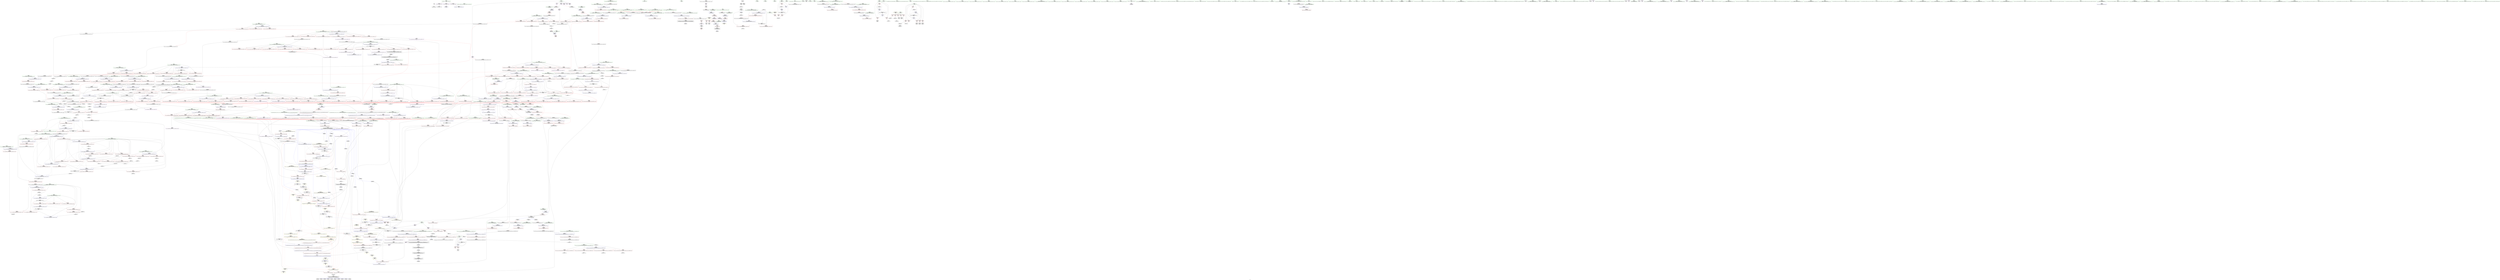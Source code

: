 digraph "SVFG" {
	label="SVFG";

	Node0x55c94043aff0 [shape=record,color=grey,label="{NodeID: 0\nNullPtr}"];
	Node0x55c94043aff0 -> Node0x55c9404954c0[style=solid];
	Node0x55c94043aff0 -> Node0x55c9404b5880[style=solid];
	Node0x55c94049c980 [shape=record,color=red,label="{NodeID: 443\n633\<--582\n\<--__parent\n_ZSt11__make_heapIPeN9__gnu_cxx5__ops15_Iter_less_iterEEvT_S4_RT0_\n}"];
	Node0x55c94049c980 -> Node0x55c9404aa1b0[style=solid];
	Node0x55c940508960 [shape=record,color=black,label="{NodeID: 1218\nMR_107V_2 = PHI(MR_107V_3, MR_107V_1, )\npts\{581 \}\n}"];
	Node0x55c9404903f0 [shape=record,color=green,label="{NodeID: 111\n541\<--542\n__first.addr\<--__first.addr_field_insensitive\n_ZSt11__sort_heapIPeN9__gnu_cxx5__ops15_Iter_less_iterEEvT_S4_RT0_\n}"];
	Node0x55c9404903f0 -> Node0x55c94049ba10[style=solid];
	Node0x55c9404903f0 -> Node0x55c94049bae0[style=solid];
	Node0x55c9404903f0 -> Node0x55c9404b7860[style=solid];
	Node0x55c94058c1d0 [shape=record,color=black,label="{NodeID: 1661\n921 = PHI(474, )\n1st arg _ZSt22__move_median_to_firstIPeN9__gnu_cxx5__ops15_Iter_less_iterEEvT_S4_S4_S4_T0_ }"];
	Node0x55c94058c1d0 -> Node0x55c9404ba100[style=solid];
	Node0x55c9404b22b0 [shape=record,color=red,label="{NodeID: 554\n1069\<--1059\n\<--__b.addr\n_ZSt4swapIeENSt9enable_ifIXsr6__and_ISt6__not_ISt15__is_tuple_likeIT_EESt21is_move_constructibleIS3_ESt18is_move_assignableIS3_EEE5valueEvE4typeERS3_SC_\n|{<s0>64}}"];
	Node0x55c9404b22b0:s0 -> Node0x55c94058d690[style=solid,color=red];
	Node0x55c940523c70 [shape=record,color=yellow,style=double,label="{NodeID: 1329\n4V_1 = ENCHI(MR_4V_0)\npts\{10 \}\nFun[_ZSt9iter_swapIPeS0_EvT_T0_]|{<s0>62|<s1>62|<s2>62}}"];
	Node0x55c940523c70:s0 -> Node0x55c9404b2450[style=dashed,color=red];
	Node0x55c940523c70:s1 -> Node0x55c9404b2520[style=dashed,color=red];
	Node0x55c940523c70:s2 -> Node0x55c9404bad30[style=dashed,color=red];
	Node0x55c940495220 [shape=record,color=green,label="{NodeID: 222\n1374\<--1375\n__val.addr\<--__val.addr_field_insensitive\n_ZNK9__gnu_cxx5__ops14_Val_less_iterclIePeEEbRT_T0_\n}"];
	Node0x55c940495220 -> Node0x55c9404b52a0[style=solid];
	Node0x55c940495220 -> Node0x55c9404bcc10[style=solid];
	Node0x55c9404b7d40 [shape=record,color=blue,label="{NodeID: 665\n578\<--573\n__comp.addr\<--__comp\n_ZSt11__make_heapIPeN9__gnu_cxx5__ops15_Iter_less_iterEEvT_S4_RT0_\n}"];
	Node0x55c9404b7d40 -> Node0x55c94049c4a0[style=dashed];
	Node0x55c9404a2ef0 [shape=record,color=purple,label="{NodeID: 333\n1348\<--1345\nadd.ptr\<--\n_ZNSt20__copy_move_backwardILb1ELb1ESt26random_access_iterator_tagE13__copy_move_bIeEEPT_PKS3_S6_S4_\n}"];
	Node0x55c9404a2ef0 -> Node0x55c94049ff40[style=solid];
	Node0x55c9404d5300 [shape=record,color=grey,label="{NodeID: 1108\n604 = Binary(602, 603, )\n}"];
	Node0x55c9404d5300 -> Node0x55c9404a98b0[style=solid];
	Node0x55c94048cb20 [shape=record,color=green,label="{NodeID: 1\n7\<--1\n__dso_handle\<--dummyObj\nGlob }"];
	Node0x55c94049ca50 [shape=record,color=red,label="{NodeID: 444\n618\<--615\n\<--call\n_ZSt11__make_heapIPeN9__gnu_cxx5__ops15_Iter_less_iterEEvT_S4_RT0_\n}"];
	Node0x55c94049ca50 -> Node0x55c9404b7fb0[style=solid];
	Node0x55c940508e60 [shape=record,color=black,label="{NodeID: 1219\nMR_109V_2 = PHI(MR_109V_4, MR_109V_1, )\npts\{583 \}\n}"];
	Node0x55c9404904c0 [shape=record,color=green,label="{NodeID: 112\n543\<--544\n__last.addr\<--__last.addr_field_insensitive\n_ZSt11__sort_heapIPeN9__gnu_cxx5__ops15_Iter_less_iterEEvT_S4_RT0_\n}"];
	Node0x55c9404904c0 -> Node0x55c94049bbb0[style=solid];
	Node0x55c9404904c0 -> Node0x55c94049bc80[style=solid];
	Node0x55c9404904c0 -> Node0x55c94049bd50[style=solid];
	Node0x55c9404904c0 -> Node0x55c94049be20[style=solid];
	Node0x55c9404904c0 -> Node0x55c9404b7930[style=solid];
	Node0x55c9404904c0 -> Node0x55c9404b7ad0[style=solid];
	Node0x55c94058c310 [shape=record,color=black,label="{NodeID: 1662\n922 = PHI(475, )\n2nd arg _ZSt22__move_median_to_firstIPeN9__gnu_cxx5__ops15_Iter_less_iterEEvT_S4_S4_S4_T0_ }"];
	Node0x55c94058c310 -> Node0x55c9404ba1d0[style=solid];
	Node0x55c9404b2380 [shape=record,color=red,label="{NodeID: 555\n1076\<--1059\n\<--__b.addr\n_ZSt4swapIeENSt9enable_ifIXsr6__and_ISt6__not_ISt15__is_tuple_likeIT_EESt21is_move_constructibleIS3_ESt18is_move_assignableIS3_EEE5valueEvE4typeERS3_SC_\n}"];
	Node0x55c9404b2380 -> Node0x55c9404bae00[style=solid];
	Node0x55c9404952f0 [shape=record,color=green,label="{NodeID: 223\n1376\<--1377\n__it.addr\<--__it.addr_field_insensitive\n_ZNK9__gnu_cxx5__ops14_Val_less_iterclIePeEEbRT_T0_\n}"];
	Node0x55c9404952f0 -> Node0x55c9404b5370[style=solid];
	Node0x55c9404952f0 -> Node0x55c9404bcce0[style=solid];
	Node0x55c9404b7e10 [shape=record,color=blue,label="{NodeID: 666\n580\<--605\n__len\<--sub.ptr.div4\n_ZSt11__make_heapIPeN9__gnu_cxx5__ops15_Iter_less_iterEEvT_S4_RT0_\n}"];
	Node0x55c9404b7e10 -> Node0x55c94049c570[style=dashed];
	Node0x55c9404b7e10 -> Node0x55c94049c640[style=dashed];
	Node0x55c9404b7e10 -> Node0x55c940508960[style=dashed];
	Node0x55c9404a2fc0 [shape=record,color=purple,label="{NodeID: 334\n1361\<--1358\nadd.ptr2\<--\n_ZNSt20__copy_move_backwardILb1ELb1ESt26random_access_iterator_tagE13__copy_move_bIeEEPT_PKS3_S6_S4_\n}"];
	Node0x55c9404a2fc0 -> Node0x55c9404a00e0[style=solid];
	Node0x55c9404a98b0 [shape=record,color=grey,label="{NodeID: 1109\n605 = Binary(604, 277, )\n}"];
	Node0x55c9404a98b0 -> Node0x55c9404b7e10[style=solid];
	Node0x55c94048cbb0 [shape=record,color=green,label="{NodeID: 2\n13\<--1\n.str\<--dummyObj\nGlob }"];
	Node0x55c94049cb20 [shape=record,color=red,label="{NodeID: 445\n624\<--623\n\<--call5\n_ZSt11__make_heapIPeN9__gnu_cxx5__ops15_Iter_less_iterEEvT_S4_RT0_\n|{<s0>33}}"];
	Node0x55c94049cb20:s0 -> Node0x55c940591210[style=solid,color=red];
	Node0x55c940509360 [shape=record,color=black,label="{NodeID: 1220\nMR_111V_2 = PHI(MR_111V_4, MR_111V_1, )\npts\{585 \}\n}"];
	Node0x55c940490590 [shape=record,color=green,label="{NodeID: 113\n545\<--546\n__comp.addr\<--__comp.addr_field_insensitive\n_ZSt11__sort_heapIPeN9__gnu_cxx5__ops15_Iter_less_iterEEvT_S4_RT0_\n}"];
	Node0x55c940490590 -> Node0x55c94049bef0[style=solid];
	Node0x55c940490590 -> Node0x55c9404b7a00[style=solid];
	Node0x55c94058c450 [shape=record,color=black,label="{NodeID: 1663\n923 = PHI(477, )\n3rd arg _ZSt22__move_median_to_firstIPeN9__gnu_cxx5__ops15_Iter_less_iterEEvT_S4_S4_S4_T0_ }"];
	Node0x55c94058c450 -> Node0x55c9404ba2a0[style=solid];
	Node0x55c9404b2450 [shape=record,color=red,label="{NodeID: 556\n1067\<--1066\n\<--call\n_ZSt4swapIeENSt9enable_ifIXsr6__and_ISt6__not_ISt15__is_tuple_likeIT_EESt21is_move_constructibleIS3_ESt18is_move_assignableIS3_EEE5valueEvE4typeERS3_SC_\n}"];
	Node0x55c9404b2450 -> Node0x55c9404bac60[style=solid];
	Node0x55c9404953c0 [shape=record,color=green,label="{NodeID: 224\n33\<--1388\n_GLOBAL__sub_I_Alina239_1_0.cpp\<--_GLOBAL__sub_I_Alina239_1_0.cpp_field_insensitive\n}"];
	Node0x55c9404953c0 -> Node0x55c9404b5780[style=solid];
	Node0x55c9404b7ee0 [shape=record,color=blue,label="{NodeID: 667\n582\<--609\n__parent\<--div\n_ZSt11__make_heapIPeN9__gnu_cxx5__ops15_Iter_less_iterEEvT_S4_RT0_\n}"];
	Node0x55c9404b7ee0 -> Node0x55c94049c710[style=dashed];
	Node0x55c9404b7ee0 -> Node0x55c94049c7e0[style=dashed];
	Node0x55c9404b7ee0 -> Node0x55c94049c8b0[style=dashed];
	Node0x55c9404b7ee0 -> Node0x55c94049c980[style=dashed];
	Node0x55c9404b7ee0 -> Node0x55c9404b8080[style=dashed];
	Node0x55c9404b7ee0 -> Node0x55c940508e60[style=dashed];
	Node0x55c9404a3090 [shape=record,color=red,label="{NodeID: 335\n77\<--17\n\<--stdin\nmain\n}"];
	Node0x55c9404a3090 -> Node0x55c94049dab0[style=solid];
	Node0x55c9404a9a30 [shape=record,color=grey,label="{NodeID: 1110\n341 = Binary(340, 342, )\n}"];
	Node0x55c9404a9a30 -> Node0x55c9404b6a90[style=solid];
	Node0x55c94048ce60 [shape=record,color=green,label="{NodeID: 3\n15\<--1\n.str.1\<--dummyObj\nGlob }"];
	Node0x55c94049cbf0 [shape=record,color=red,label="{NodeID: 446\n651\<--642\nthis1\<--this.addr\n_ZNK9__gnu_cxx5__ops15_Iter_less_iterclIPeS3_EEbT_T0_\n}"];
	Node0x55c940495890 [shape=record,color=green,label="{NodeID: 114\n574\<--575\n__first.addr\<--__first.addr_field_insensitive\n_ZSt11__make_heapIPeN9__gnu_cxx5__ops15_Iter_less_iterEEvT_S4_RT0_\n}"];
	Node0x55c940495890 -> Node0x55c94049bfc0[style=solid];
	Node0x55c940495890 -> Node0x55c94049c090[style=solid];
	Node0x55c940495890 -> Node0x55c94049c160[style=solid];
	Node0x55c940495890 -> Node0x55c94049c230[style=solid];
	Node0x55c940495890 -> Node0x55c9404b7ba0[style=solid];
	Node0x55c94058c590 [shape=record,color=black,label="{NodeID: 1664\n298 = PHI(269, 350, )\n0th arg _ZSt16__introsort_loopIPelN9__gnu_cxx5__ops15_Iter_less_iterEEvT_S4_T0_T1_ }"];
	Node0x55c94058c590 -> Node0x55c9404b6820[style=solid];
	Node0x55c9404b2520 [shape=record,color=red,label="{NodeID: 557\n1071\<--1070\n\<--call1\n_ZSt4swapIeENSt9enable_ifIXsr6__and_ISt6__not_ISt15__is_tuple_likeIT_EESt21is_move_constructibleIS3_ESt18is_move_assignableIS3_EEE5valueEvE4typeERS3_SC_\n}"];
	Node0x55c9404b2520 -> Node0x55c9404bad30[style=solid];
	Node0x55c9404954c0 [shape=record,color=black,label="{NodeID: 225\n2\<--3\ndummyVal\<--dummyVal\n}"];
	Node0x55c9404b7fb0 [shape=record,color=blue,label="{NodeID: 668\n584\<--618\n__value\<--\n_ZSt11__make_heapIPeN9__gnu_cxx5__ops15_Iter_less_iterEEvT_S4_RT0_\n}"];
	Node0x55c9404b7fb0 -> Node0x55c94049ca50[style=dashed];
	Node0x55c9404b7fb0 -> Node0x55c94049cb20[style=dashed];
	Node0x55c9404b7fb0 -> Node0x55c9404b7fb0[style=dashed];
	Node0x55c9404b7fb0 -> Node0x55c940509360[style=dashed];
	Node0x55c9404a3160 [shape=record,color=red,label="{NodeID: 336\n83\<--22\n\<--stdout\nmain\n}"];
	Node0x55c9404a3160 -> Node0x55c94049db80[style=solid];
	Node0x55c9404a9bb0 [shape=record,color=grey,label="{NodeID: 1111\n1353 = Binary(277, 1352, )\n}"];
	Node0x55c94048cef0 [shape=record,color=green,label="{NodeID: 4\n17\<--1\nstdin\<--dummyObj\nGlob }"];
	Node0x55c94049ccc0 [shape=record,color=red,label="{NodeID: 447\n652\<--644\n\<--__it1.addr\n_ZNK9__gnu_cxx5__ops15_Iter_less_iterclIPeS3_EEbT_T0_\n}"];
	Node0x55c94049ccc0 -> Node0x55c94049ce60[style=solid];
	Node0x55c94051a680 [shape=record,color=black,label="{NodeID: 1222\nMR_4V_7 = PHI(MR_4V_9, MR_4V_3, )\npts\{10 \}\n|{<s0>25}}"];
	Node0x55c94051a680:s0 -> Node0x55c9404c05d0[style=dashed,color=blue];
	Node0x55c940495920 [shape=record,color=green,label="{NodeID: 115\n576\<--577\n__last.addr\<--__last.addr_field_insensitive\n_ZSt11__make_heapIPeN9__gnu_cxx5__ops15_Iter_less_iterEEvT_S4_RT0_\n}"];
	Node0x55c940495920 -> Node0x55c94049c300[style=solid];
	Node0x55c940495920 -> Node0x55c94049c3d0[style=solid];
	Node0x55c940495920 -> Node0x55c9404b7c70[style=solid];
	Node0x55c94058c7a0 [shape=record,color=black,label="{NodeID: 1665\n299 = PHI(270, 351, )\n1st arg _ZSt16__introsort_loopIPelN9__gnu_cxx5__ops15_Iter_less_iterEEvT_S4_T0_T1_ }"];
	Node0x55c94058c7a0 -> Node0x55c9404b68f0[style=solid];
	Node0x55c9404b25f0 [shape=record,color=red,label="{NodeID: 558\n1075\<--1074\n\<--call2\n_ZSt4swapIeENSt9enable_ifIXsr6__and_ISt6__not_ISt15__is_tuple_likeIT_EESt21is_move_constructibleIS3_ESt18is_move_assignableIS3_EEE5valueEvE4typeERS3_SC_\n}"];
	Node0x55c9404b25f0 -> Node0x55c9404bae00[style=solid];
	Node0x55c9404955c0 [shape=record,color=black,label="{NodeID: 226\n24\<--23\n\<--_ZSt4cout\nCan only get source location for instruction, argument, global var or function.}"];
	Node0x55c9404955c0 -> Node0x55c9404a2460[style=solid];
	Node0x55c9404b8080 [shape=record,color=blue,label="{NodeID: 669\n582\<--634\n__parent\<--dec\n_ZSt11__make_heapIPeN9__gnu_cxx5__ops15_Iter_less_iterEEvT_S4_RT0_\n}"];
	Node0x55c9404b8080 -> Node0x55c94049c710[style=dashed];
	Node0x55c9404b8080 -> Node0x55c94049c7e0[style=dashed];
	Node0x55c9404b8080 -> Node0x55c94049c8b0[style=dashed];
	Node0x55c9404b8080 -> Node0x55c94049c980[style=dashed];
	Node0x55c9404b8080 -> Node0x55c9404b8080[style=dashed];
	Node0x55c9404b8080 -> Node0x55c940508e60[style=dashed];
	Node0x55c9404a3230 [shape=record,color=red,label="{NodeID: 337\n87\<--25\nvtable\<--\nmain\n}"];
	Node0x55c9404a3230 -> Node0x55c9404a10e0[style=solid];
	Node0x55c9404a9d30 [shape=record,color=grey,label="{NodeID: 1112\n595 = Binary(593, 594, )\n}"];
	Node0x55c9404a9d30 -> Node0x55c9404aa030[style=solid];
	Node0x55c94048cf80 [shape=record,color=green,label="{NodeID: 5\n18\<--1\n.str.2\<--dummyObj\nGlob }"];
	Node0x55c94049cd90 [shape=record,color=red,label="{NodeID: 448\n654\<--646\n\<--__it2.addr\n_ZNK9__gnu_cxx5__ops15_Iter_less_iterclIPeS3_EEbT_T0_\n}"];
	Node0x55c94049cd90 -> Node0x55c94049cf30[style=solid];
	Node0x55c9404959f0 [shape=record,color=green,label="{NodeID: 116\n578\<--579\n__comp.addr\<--__comp.addr_field_insensitive\n_ZSt11__make_heapIPeN9__gnu_cxx5__ops15_Iter_less_iterEEvT_S4_RT0_\n}"];
	Node0x55c9404959f0 -> Node0x55c94049c4a0[style=solid];
	Node0x55c9404959f0 -> Node0x55c9404b7d40[style=solid];
	Node0x55c94058c920 [shape=record,color=black,label="{NodeID: 1666\n300 = PHI(281, 352, )\n2nd arg _ZSt16__introsort_loopIPelN9__gnu_cxx5__ops15_Iter_less_iterEEvT_S4_T0_T1_ }"];
	Node0x55c94058c920 -> Node0x55c9404b69c0[style=solid];
	Node0x55c9404b26c0 [shape=record,color=red,label="{NodeID: 559\n1103\<--1087\n\<--__first.addr\n_ZSt16__insertion_sortIPeN9__gnu_cxx5__ops15_Iter_less_iterEEvT_S4_T0_\n}"];
	Node0x55c9404b26c0 -> Node0x55c9404de410[style=solid];
	Node0x55c940524100 [shape=record,color=yellow,style=double,label="{NodeID: 1334\n226V_1 = ENCHI(MR_226V_0)\npts\{585 672 721 846 1062 1094 \}\nFun[_ZSt25__unguarded_linear_insertIPeN9__gnu_cxx5__ops14_Val_less_iterEEvT_T0_]}"];
	Node0x55c940524100 -> Node0x55c9404b4190[style=dashed];
	Node0x55c940524100 -> Node0x55c9404b4260[style=dashed];
	Node0x55c940524100 -> Node0x55c9404b4330[style=dashed];
	Node0x55c9404956c0 [shape=record,color=black,label="{NodeID: 227\n25\<--23\n\<--_ZSt4cout\nCan only get source location for instruction, argument, global var or function.}"];
	Node0x55c9404956c0 -> Node0x55c9404a3230[style=solid];
	Node0x55c9404b8150 [shape=record,color=blue,label="{NodeID: 670\n642\<--639\nthis.addr\<--this\n_ZNK9__gnu_cxx5__ops15_Iter_less_iterclIPeS3_EEbT_T0_\n}"];
	Node0x55c9404b8150 -> Node0x55c94049cbf0[style=dashed];
	Node0x55c9404a3300 [shape=record,color=red,label="{NodeID: 338\n105\<--63\n\<--test\nmain\n}"];
	Node0x55c9404a3300 -> Node0x55c9404dd510[style=solid];
	Node0x55c9404a9eb0 [shape=record,color=grey,label="{NodeID: 1113\n1347 = Binary(331, 1346, )\n}"];
	Node0x55c94048d010 [shape=record,color=green,label="{NodeID: 6\n20\<--1\n.str.3\<--dummyObj\nGlob }"];
	Node0x55c94049ce60 [shape=record,color=red,label="{NodeID: 449\n653\<--652\n\<--\n_ZNK9__gnu_cxx5__ops15_Iter_less_iterclIPeS3_EEbT_T0_\n}"];
	Node0x55c94049ce60 -> Node0x55c9404ad1b0[style=solid];
	Node0x55c940495ac0 [shape=record,color=green,label="{NodeID: 117\n580\<--581\n__len\<--__len_field_insensitive\n_ZSt11__make_heapIPeN9__gnu_cxx5__ops15_Iter_less_iterEEvT_S4_RT0_\n}"];
	Node0x55c940495ac0 -> Node0x55c94049c570[style=solid];
	Node0x55c940495ac0 -> Node0x55c94049c640[style=solid];
	Node0x55c940495ac0 -> Node0x55c9404b7e10[style=solid];
	Node0x55c94058caa0 [shape=record,color=black,label="{NodeID: 1667\n417 = PHI(333, )\n0th arg _ZSt14__partial_sortIPeN9__gnu_cxx5__ops15_Iter_less_iterEEvT_S4_S4_T0_ }"];
	Node0x55c94058caa0 -> Node0x55c9404b6f70[style=solid];
	Node0x55c9404b2790 [shape=record,color=red,label="{NodeID: 560\n1108\<--1087\n\<--__first.addr\n_ZSt16__insertion_sortIPeN9__gnu_cxx5__ops15_Iter_less_iterEEvT_S4_T0_\n}"];
	Node0x55c9404b2790 -> Node0x55c9404a1c40[style=solid];
	Node0x55c9404957c0 [shape=record,color=black,label="{NodeID: 228\n44\<--45\n\<--_ZNSt8ios_base4InitD1Ev\nCan only get source location for instruction, argument, global var or function.}"];
	Node0x55c9404b8220 [shape=record,color=blue,label="{NodeID: 671\n644\<--640\n__it1.addr\<--__it1\n_ZNK9__gnu_cxx5__ops15_Iter_less_iterclIPeS3_EEbT_T0_\n}"];
	Node0x55c9404b8220 -> Node0x55c94049ccc0[style=dashed];
	Node0x55c9404a33d0 [shape=record,color=red,label="{NodeID: 339\n104\<--65\n\<--col\nmain\n}"];
	Node0x55c9404a33d0 -> Node0x55c9404dd510[style=solid];
	Node0x55c9404aa030 [shape=record,color=grey,label="{NodeID: 1114\n596 = Binary(595, 277, )\n}"];
	Node0x55c9404aa030 -> Node0x55c9404dd690[style=solid];
	Node0x55c94048d850 [shape=record,color=green,label="{NodeID: 7\n22\<--1\nstdout\<--dummyObj\nGlob }"];
	Node0x55c94049cf30 [shape=record,color=red,label="{NodeID: 450\n655\<--654\n\<--\n_ZNK9__gnu_cxx5__ops15_Iter_less_iterclIPeS3_EEbT_T0_\n}"];
	Node0x55c94049cf30 -> Node0x55c9404ad1b0[style=solid];
	Node0x55c940495b90 [shape=record,color=green,label="{NodeID: 118\n582\<--583\n__parent\<--__parent_field_insensitive\n_ZSt11__make_heapIPeN9__gnu_cxx5__ops15_Iter_less_iterEEvT_S4_RT0_\n}"];
	Node0x55c940495b90 -> Node0x55c94049c710[style=solid];
	Node0x55c940495b90 -> Node0x55c94049c7e0[style=solid];
	Node0x55c940495b90 -> Node0x55c94049c8b0[style=solid];
	Node0x55c940495b90 -> Node0x55c94049c980[style=solid];
	Node0x55c940495b90 -> Node0x55c9404b7ee0[style=solid];
	Node0x55c940495b90 -> Node0x55c9404b8080[style=solid];
	Node0x55c94058cbb0 [shape=record,color=black,label="{NodeID: 1668\n418 = PHI(334, )\n1st arg _ZSt14__partial_sortIPeN9__gnu_cxx5__ops15_Iter_less_iterEEvT_S4_S4_T0_ }"];
	Node0x55c94058cbb0 -> Node0x55c9404b7040[style=solid];
	Node0x55c9404b2860 [shape=record,color=red,label="{NodeID: 561\n1117\<--1087\n\<--__first.addr\n_ZSt16__insertion_sortIPeN9__gnu_cxx5__ops15_Iter_less_iterEEvT_S4_T0_\n|{<s0>66}}"];
	Node0x55c9404b2860:s0 -> Node0x55c94058ec40[style=solid,color=red];
	Node0x55c94049d9e0 [shape=record,color=black,label="{NodeID: 229\n60\<--76\nmain_ret\<--\nmain\n}"];
	Node0x55c9404b82f0 [shape=record,color=blue,label="{NodeID: 672\n646\<--641\n__it2.addr\<--__it2\n_ZNK9__gnu_cxx5__ops15_Iter_less_iterclIPeS3_EEbT_T0_\n}"];
	Node0x55c9404b82f0 -> Node0x55c94049cd90[style=dashed];
	Node0x55c9404a34a0 [shape=record,color=red,label="{NodeID: 340\n179\<--65\n\<--col\nmain\n}"];
	Node0x55c9404aa1b0 [shape=record,color=grey,label="{NodeID: 1115\n634 = Binary(633, 342, )\n}"];
	Node0x55c9404aa1b0 -> Node0x55c9404b8080[style=solid];
	Node0x55c94048d8e0 [shape=record,color=green,label="{NodeID: 8\n23\<--1\n_ZSt4cout\<--dummyObj\nGlob }"];
	Node0x55c94049d000 [shape=record,color=red,label="{NodeID: 451\n683\<--663\n\<--__first.addr\n_ZSt10__pop_heapIPeN9__gnu_cxx5__ops15_Iter_less_iterEEvT_S4_S4_RT0_\n|{<s0>35}}"];
	Node0x55c94049d000:s0 -> Node0x55c94058d690[style=solid,color=red];
	Node0x55c940495c60 [shape=record,color=green,label="{NodeID: 119\n584\<--585\n__value\<--__value_field_insensitive\n_ZSt11__make_heapIPeN9__gnu_cxx5__ops15_Iter_less_iterEEvT_S4_RT0_\n|{|<s1>32}}"];
	Node0x55c940495c60 -> Node0x55c9404b7fb0[style=solid];
	Node0x55c940495c60:s1 -> Node0x55c94058d690[style=solid,color=red];
	Node0x55c94058ccc0 [shape=record,color=black,label="{NodeID: 1669\n419 = PHI(335, )\n2nd arg _ZSt14__partial_sortIPeN9__gnu_cxx5__ops15_Iter_less_iterEEvT_S4_S4_T0_ }"];
	Node0x55c94058ccc0 -> Node0x55c9404b7110[style=solid];
	Node0x55c9404b2930 [shape=record,color=red,label="{NodeID: 562\n1124\<--1087\n\<--__first.addr\n_ZSt16__insertion_sortIPeN9__gnu_cxx5__ops15_Iter_less_iterEEvT_S4_T0_\n|{<s0>68}}"];
	Node0x55c9404b2930:s0 -> Node0x55c94058fa70[style=solid,color=red];
	Node0x55c94049dab0 [shape=record,color=black,label="{NodeID: 230\n80\<--77\ncall\<--\nmain\n}"];
	Node0x55c9404b83c0 [shape=record,color=blue,label="{NodeID: 673\n663\<--659\n__first.addr\<--__first\n_ZSt10__pop_heapIPeN9__gnu_cxx5__ops15_Iter_less_iterEEvT_S4_S4_RT0_\n}"];
	Node0x55c9404b83c0 -> Node0x55c94049d000[style=dashed];
	Node0x55c9404b83c0 -> Node0x55c94049d0d0[style=dashed];
	Node0x55c9404b83c0 -> Node0x55c94049d1a0[style=dashed];
	Node0x55c9404a3570 [shape=record,color=red,label="{NodeID: 341\n187\<--65\n\<--col\nmain\n}"];
	Node0x55c9404a3570 -> Node0x55c9404d3f80[style=solid];
	Node0x55c9404aa330 [shape=record,color=grey,label="{NodeID: 1116\n556 = Binary(555, 277, )\n}"];
	Node0x55c9404aa330 -> Node0x55c9404dd990[style=solid];
	Node0x55c94048d970 [shape=record,color=green,label="{NodeID: 9\n26\<--1\n.str.4\<--dummyObj\nGlob }"];
	Node0x55c94049d0d0 [shape=record,color=red,label="{NodeID: 452\n688\<--663\n\<--__first.addr\n_ZSt10__pop_heapIPeN9__gnu_cxx5__ops15_Iter_less_iterEEvT_S4_S4_RT0_\n|{<s0>37}}"];
	Node0x55c94049d0d0:s0 -> Node0x55c940590e60[style=solid,color=red];
	Node0x55c940495d30 [shape=record,color=green,label="{NodeID: 120\n586\<--587\nagg.tmp\<--agg.tmp_field_insensitive\n_ZSt11__make_heapIPeN9__gnu_cxx5__ops15_Iter_less_iterEEvT_S4_RT0_\n}"];
	Node0x55c94058cdd0 [shape=record,color=black,label="{NodeID: 1670\n825 = PHI(726, )\n0th arg _ZN9__gnu_cxx5__ops14_Iter_less_valC2ENS0_15_Iter_less_iterE }"];
	Node0x55c94058cdd0 -> Node0x55c9404b94d0[style=solid];
	Node0x55c9404b2a00 [shape=record,color=red,label="{NodeID: 563\n1133\<--1087\n\<--__first.addr\n_ZSt16__insertion_sortIPeN9__gnu_cxx5__ops15_Iter_less_iterEEvT_S4_T0_\n}"];
	Node0x55c9404b2a00 -> Node0x55c9404bb210[style=solid];
	Node0x55c94049db80 [shape=record,color=black,label="{NodeID: 231\n86\<--83\ncall1\<--\nmain\n}"];
	Node0x55c9404b8490 [shape=record,color=blue,label="{NodeID: 674\n665\<--660\n__last.addr\<--__last\n_ZSt10__pop_heapIPeN9__gnu_cxx5__ops15_Iter_less_iterEEvT_S4_S4_RT0_\n}"];
	Node0x55c9404b8490 -> Node0x55c94049d270[style=dashed];
	Node0x55c9404a3640 [shape=record,color=red,label="{NodeID: 342\n114\<--67\n\<--n\nmain\n}"];
	Node0x55c9404a3640 -> Node0x55c9404d5180[style=solid];
	Node0x55c9404aa4b0 [shape=record,color=grey,label="{NodeID: 1117\n555 = Binary(553, 554, )\n}"];
	Node0x55c9404aa4b0 -> Node0x55c9404aa330[style=solid];
	Node0x55c94048da00 [shape=record,color=green,label="{NodeID: 10\n28\<--1\n_ZSt3cin\<--dummyObj\nGlob }"];
	Node0x55c94049d1a0 [shape=record,color=red,label="{NodeID: 453\n690\<--663\n\<--__first.addr\n_ZSt10__pop_heapIPeN9__gnu_cxx5__ops15_Iter_less_iterEEvT_S4_S4_RT0_\n}"];
	Node0x55c94049d1a0 -> Node0x55c94049f580[style=solid];
	Node0x55c94051c480 [shape=record,color=black,label="{NodeID: 1228\nMR_4V_2 = PHI(MR_4V_1, MR_4V_3, )\npts\{10 \}\n|{<s0>26|<s1>59|<s2>60|<s3>61}}"];
	Node0x55c94051c480:s0 -> Node0x55c9404c1910[style=dashed,color=blue];
	Node0x55c94051c480:s1 -> Node0x55c940520420[style=dashed,color=red];
	Node0x55c94051c480:s2 -> Node0x55c940520420[style=dashed,color=red];
	Node0x55c94051c480:s3 -> Node0x55c940523c70[style=dashed,color=red];
	Node0x55c940495e00 [shape=record,color=green,label="{NodeID: 121\n616\<--617\n_ZSt4moveIReEONSt16remove_referenceIT_E4typeEOS2_\<--_ZSt4moveIReEONSt16remove_referenceIT_E4typeEOS2__field_insensitive\n}"];
	Node0x55c94058cf10 [shape=record,color=black,label="{NodeID: 1671\n1258 = PHI(1199, )\n0th arg _ZSt23__copy_move_backward_a2ILb1EPeS0_ET1_T0_S2_S1_ }"];
	Node0x55c94058cf10 -> Node0x55c9404bbfe0[style=solid];
	Node0x55c9404b2ad0 [shape=record,color=red,label="{NodeID: 564\n1104\<--1089\n\<--__last.addr\n_ZSt16__insertion_sortIPeN9__gnu_cxx5__ops15_Iter_less_iterEEvT_S4_T0_\n}"];
	Node0x55c9404b2ad0 -> Node0x55c9404de410[style=solid];
	Node0x55c94049dc50 [shape=record,color=black,label="{NodeID: 232\n89\<--88\n\<--vbase.offset.ptr\nmain\n}"];
	Node0x55c94049dc50 -> Node0x55c9404a4340[style=solid];
	Node0x55c9404b8560 [shape=record,color=blue,label="{NodeID: 675\n667\<--661\n__result.addr\<--__result\n_ZSt10__pop_heapIPeN9__gnu_cxx5__ops15_Iter_less_iterEEvT_S4_S4_RT0_\n}"];
	Node0x55c9404b8560 -> Node0x55c94049d340[style=dashed];
	Node0x55c9404b8560 -> Node0x55c94049d410[style=dashed];
	Node0x55c9404a3710 [shape=record,color=red,label="{NodeID: 343\n130\<--67\n\<--n\nmain\n}"];
	Node0x55c9404a3710 -> Node0x55c94049dec0[style=solid];
	Node0x55c9404aa630 [shape=record,color=grey,label="{NodeID: 1118\n395 = Binary(394, 277, )\n}"];
	Node0x55c9404aa630 -> Node0x55c9404ddb10[style=solid];
	Node0x55c94048db00 [shape=record,color=green,label="{NodeID: 11\n29\<--1\n.str.5\<--dummyObj\nGlob }"];
	Node0x55c94049d270 [shape=record,color=red,label="{NodeID: 454\n689\<--665\n\<--__last.addr\n_ZSt10__pop_heapIPeN9__gnu_cxx5__ops15_Iter_less_iterEEvT_S4_S4_RT0_\n}"];
	Node0x55c94049d270 -> Node0x55c94049f4b0[style=solid];
	Node0x55c94051c980 [shape=record,color=black,label="{NodeID: 1229\nMR_4V_2 = PHI(MR_4V_1, MR_4V_3, )\npts\{10 \}\n|{<s0>20|<s1>22}}"];
	Node0x55c94051c980:s0 -> Node0x55c9404c14f0[style=dashed,color=blue];
	Node0x55c94051c980:s1 -> Node0x55c94050dd60[style=dashed,color=blue];
	Node0x55c940495ed0 [shape=record,color=green,label="{NodeID: 122\n627\<--628\n_ZSt13__adjust_heapIPeleN9__gnu_cxx5__ops15_Iter_less_iterEEvT_T0_S5_T1_T2_\<--_ZSt13__adjust_heapIPeleN9__gnu_cxx5__ops15_Iter_less_iterEEvT_T0_S5_T1_T2__field_insensitive\n}"];
	Node0x55c94058d050 [shape=record,color=black,label="{NodeID: 1672\n1259 = PHI(1203, )\n1st arg _ZSt23__copy_move_backward_a2ILb1EPeS0_ET1_T0_S2_S1_ }"];
	Node0x55c94058d050 -> Node0x55c9404bc0b0[style=solid];
	Node0x55c9404b2ba0 [shape=record,color=red,label="{NodeID: 565\n1113\<--1089\n\<--__last.addr\n_ZSt16__insertion_sortIPeN9__gnu_cxx5__ops15_Iter_less_iterEEvT_S4_T0_\n}"];
	Node0x55c9404b2ba0 -> Node0x55c9404ad4b0[style=solid];
	Node0x55c94049dd20 [shape=record,color=black,label="{NodeID: 233\n92\<--91\n\<--add.ptr\nmain\n|{<s0>5}}"];
	Node0x55c94049dd20:s0 -> Node0x55c940590230[style=solid,color=red];
	Node0x55c9404b8630 [shape=record,color=blue,label="{NodeID: 676\n669\<--662\n__comp.addr\<--__comp\n_ZSt10__pop_heapIPeN9__gnu_cxx5__ops15_Iter_less_iterEEvT_S4_S4_RT0_\n}"];
	Node0x55c9404b8630 -> Node0x55c94049d4e0[style=dashed];
	Node0x55c9404a37e0 [shape=record,color=red,label="{NodeID: 344\n134\<--67\n\<--n\nmain\n}"];
	Node0x55c9404a37e0 -> Node0x55c94049df90[style=solid];
	Node0x55c9404aa7b0 [shape=record,color=grey,label="{NodeID: 1119\n394 = Binary(392, 393, )\n}"];
	Node0x55c9404aa7b0 -> Node0x55c9404aa630[style=solid];
	Node0x55c94048dc00 [shape=record,color=green,label="{NodeID: 12\n32\<--1\n\<--dummyObj\nCan only get source location for instruction, argument, global var or function.}"];
	Node0x55c94049d340 [shape=record,color=red,label="{NodeID: 455\n679\<--667\n\<--__result.addr\n_ZSt10__pop_heapIPeN9__gnu_cxx5__ops15_Iter_less_iterEEvT_S4_S4_RT0_\n|{<s0>34}}"];
	Node0x55c94049d340:s0 -> Node0x55c94058d690[style=solid,color=red];
	Node0x55c94051ce80 [shape=record,color=black,label="{NodeID: 1230\nMR_199V_2 = PHI(MR_199V_1, MR_199V_4, )\npts\{1092 \}\n}"];
	Node0x55c940495fd0 [shape=record,color=green,label="{NodeID: 123\n642\<--643\nthis.addr\<--this.addr_field_insensitive\n_ZNK9__gnu_cxx5__ops15_Iter_less_iterclIPeS3_EEbT_T0_\n}"];
	Node0x55c940495fd0 -> Node0x55c94049cbf0[style=solid];
	Node0x55c940495fd0 -> Node0x55c9404b8150[style=solid];
	Node0x55c94058d190 [shape=record,color=black,label="{NodeID: 1673\n1260 = PHI(1204, )\n2nd arg _ZSt23__copy_move_backward_a2ILb1EPeS0_ET1_T0_S2_S1_ }"];
	Node0x55c94058d190 -> Node0x55c9404bc180[style=solid];
	Node0x55c9404b2c70 [shape=record,color=red,label="{NodeID: 566\n1112\<--1091\n\<--__i\n_ZSt16__insertion_sortIPeN9__gnu_cxx5__ops15_Iter_less_iterEEvT_S4_T0_\n}"];
	Node0x55c9404b2c70 -> Node0x55c9404ad4b0[style=solid];
	Node0x55c94049ddf0 [shape=record,color=black,label="{NodeID: 234\n120\<--119\nidxprom\<--\nmain\n}"];
	Node0x55c9404b8700 [shape=record,color=blue,label="{NodeID: 677\n671\<--681\n__value\<--\n_ZSt10__pop_heapIPeN9__gnu_cxx5__ops15_Iter_less_iterEEvT_S4_S4_RT0_\n}"];
	Node0x55c9404b8700 -> Node0x55c94049d680[style=dashed];
	Node0x55c9404b8700 -> Node0x55c94049d750[style=dashed];
	Node0x55c9404a38b0 [shape=record,color=red,label="{NodeID: 345\n146\<--67\n\<--n\nmain\n}"];
	Node0x55c9404a38b0 -> Node0x55c9404ad030[style=solid];
	Node0x55c9404aa930 [shape=record,color=grey,label="{NodeID: 1120\n1339 = Binary(1337, 1338, )\n}"];
	Node0x55c9404aa930 -> Node0x55c9404aaab0[style=solid];
	Node0x55c94048dd00 [shape=record,color=green,label="{NodeID: 13\n76\<--1\n\<--dummyObj\nCan only get source location for instruction, argument, global var or function.}"];
	Node0x55c94049d410 [shape=record,color=red,label="{NodeID: 456\n686\<--667\n\<--__result.addr\n_ZSt10__pop_heapIPeN9__gnu_cxx5__ops15_Iter_less_iterEEvT_S4_S4_RT0_\n}"];
	Node0x55c94049d410 -> Node0x55c9404b87d0[style=solid];
	Node0x55c94051d380 [shape=record,color=black,label="{NodeID: 1231\nMR_201V_2 = PHI(MR_201V_1, MR_201V_3, )\npts\{1094 \}\n}"];
	Node0x55c9404960a0 [shape=record,color=green,label="{NodeID: 124\n644\<--645\n__it1.addr\<--__it1.addr_field_insensitive\n_ZNK9__gnu_cxx5__ops15_Iter_less_iterclIPeS3_EEbT_T0_\n}"];
	Node0x55c9404960a0 -> Node0x55c94049ccc0[style=solid];
	Node0x55c9404960a0 -> Node0x55c9404b8220[style=solid];
	Node0x55c94058d2d0 [shape=record,color=black,label="{NodeID: 1674\n538 = PHI(439, )\n0th arg _ZSt11__sort_heapIPeN9__gnu_cxx5__ops15_Iter_less_iterEEvT_S4_RT0_ }"];
	Node0x55c94058d2d0 -> Node0x55c9404b7860[style=solid];
	Node0x55c9404b2d40 [shape=record,color=red,label="{NodeID: 567\n1116\<--1091\n\<--__i\n_ZSt16__insertion_sortIPeN9__gnu_cxx5__ops15_Iter_less_iterEEvT_S4_T0_\n|{<s0>66}}"];
	Node0x55c9404b2d40:s0 -> Node0x55c94058e8f0[style=solid,color=red];
	Node0x55c9405248c0 [shape=record,color=yellow,style=double,label="{NodeID: 1342\n68V_1 = ENCHI(MR_68V_0)\npts\{585 672 846 1062 1094 1216 \}\nFun[_ZSt13__adjust_heapIPeleN9__gnu_cxx5__ops15_Iter_less_iterEEvT_T0_S5_T1_T2_]}"];
	Node0x55c9405248c0 -> Node0x55c9404aede0[style=dashed];
	Node0x55c9405248c0 -> Node0x55c9404aeeb0[style=dashed];
	Node0x55c9405248c0 -> Node0x55c9404aef80[style=dashed];
	Node0x55c94049dec0 [shape=record,color=black,label="{NodeID: 235\n131\<--130\nidx.ext\<--\nmain\n}"];
	Node0x55c9404b87d0 [shape=record,color=blue,label="{NodeID: 678\n686\<--685\n\<--\n_ZSt10__pop_heapIPeN9__gnu_cxx5__ops15_Iter_less_iterEEvT_S4_S4_RT0_\n|{|<s1>37}}"];
	Node0x55c9404b87d0 -> Node0x55c94049d750[style=dashed];
	Node0x55c9404b87d0:s1 -> Node0x55c94050e760[style=dashed,color=red];
	Node0x55c9404a3980 [shape=record,color=red,label="{NodeID: 346\n153\<--67\n\<--n\nmain\n}"];
	Node0x55c9404a3980 -> Node0x55c9404d3e00[style=solid];
	Node0x55c9404aaab0 [shape=record,color=grey,label="{NodeID: 1121\n1340 = Binary(1339, 277, )\n}"];
	Node0x55c9404aaab0 -> Node0x55c9404bc9a0[style=solid];
	Node0x55c94048de00 [shape=record,color=green,label="{NodeID: 14\n94\<--1\n\<--dummyObj\nCan only get source location for instruction, argument, global var or function.|{<s0>5}}"];
	Node0x55c94048de00:s0 -> Node0x55c940590300[style=solid,color=red];
	Node0x55c94049d4e0 [shape=record,color=red,label="{NodeID: 457\n697\<--669\n\<--__comp.addr\n_ZSt10__pop_heapIPeN9__gnu_cxx5__ops15_Iter_less_iterEEvT_S4_S4_RT0_\n}"];
	Node0x55c940496170 [shape=record,color=green,label="{NodeID: 125\n646\<--647\n__it2.addr\<--__it2.addr_field_insensitive\n_ZNK9__gnu_cxx5__ops15_Iter_less_iterclIPeS3_EEbT_T0_\n}"];
	Node0x55c940496170 -> Node0x55c94049cd90[style=solid];
	Node0x55c940496170 -> Node0x55c9404b82f0[style=solid];
	Node0x55c94058d410 [shape=record,color=black,label="{NodeID: 1675\n539 = PHI(440, )\n1st arg _ZSt11__sort_heapIPeN9__gnu_cxx5__ops15_Iter_less_iterEEvT_S4_RT0_ }"];
	Node0x55c94058d410 -> Node0x55c9404b7930[style=solid];
	Node0x55c9404b2e10 [shape=record,color=red,label="{NodeID: 568\n1120\<--1091\n\<--__i\n_ZSt16__insertion_sortIPeN9__gnu_cxx5__ops15_Iter_less_iterEEvT_S4_T0_\n|{<s0>67}}"];
	Node0x55c9404b2e10:s0 -> Node0x55c94058d690[style=solid,color=red];
	Node0x55c94049df90 [shape=record,color=black,label="{NodeID: 236\n135\<--134\nidx.ext10\<--\nmain\n}"];
	Node0x55c9404b88a0 [shape=record,color=blue,label="{NodeID: 679\n702\<--701\n__t.addr\<--__t\n_ZSt4moveIReEONSt16remove_referenceIT_E4typeEOS2_\n}"];
	Node0x55c9404b88a0 -> Node0x55c94049d820[style=dashed];
	Node0x55c9404a3a50 [shape=record,color=red,label="{NodeID: 347\n113\<--69\n\<--i\nmain\n}"];
	Node0x55c9404a3a50 -> Node0x55c9404ad7b0[style=solid];
	Node0x55c9404aac30 [shape=record,color=grey,label="{NodeID: 1122\n370 = Binary(371, 369, )\n}"];
	Node0x55c9404aac30 -> Node0x55c94049ea20[style=solid];
	Node0x55c94048df00 [shape=record,color=green,label="{NodeID: 15\n102\<--1\n\<--dummyObj\nCan only get source location for instruction, argument, global var or function.}"];
	Node0x55c94049d5b0 [shape=record,color=red,label="{NodeID: 458\n681\<--680\n\<--call\n_ZSt10__pop_heapIPeN9__gnu_cxx5__ops15_Iter_less_iterEEvT_S4_S4_RT0_\n}"];
	Node0x55c94049d5b0 -> Node0x55c9404b8700[style=solid];
	Node0x55c940496240 [shape=record,color=green,label="{NodeID: 126\n663\<--664\n__first.addr\<--__first.addr_field_insensitive\n_ZSt10__pop_heapIPeN9__gnu_cxx5__ops15_Iter_less_iterEEvT_S4_S4_RT0_\n}"];
	Node0x55c940496240 -> Node0x55c94049d000[style=solid];
	Node0x55c940496240 -> Node0x55c94049d0d0[style=solid];
	Node0x55c940496240 -> Node0x55c94049d1a0[style=solid];
	Node0x55c940496240 -> Node0x55c9404b83c0[style=solid];
	Node0x55c94058d550 [shape=record,color=black,label="{NodeID: 1676\n540 = PHI(420, )\n2nd arg _ZSt11__sort_heapIPeN9__gnu_cxx5__ops15_Iter_less_iterEEvT_S4_RT0_ }"];
	Node0x55c94058d550 -> Node0x55c9404b7a00[style=solid];
	Node0x55c9404b2ee0 [shape=record,color=red,label="{NodeID: 569\n1125\<--1091\n\<--__i\n_ZSt16__insertion_sortIPeN9__gnu_cxx5__ops15_Iter_less_iterEEvT_S4_T0_\n|{<s0>68}}"];
	Node0x55c9404b2ee0:s0 -> Node0x55c94058fb80[style=solid,color=red];
	Node0x55c94049e060 [shape=record,color=black,label="{NodeID: 237\n150\<--149\nidxprom16\<--\nmain\n}"];
	Node0x55c9404b8970 [shape=record,color=blue,label="{NodeID: 680\n714\<--708\n__first.addr\<--__first\n_ZSt13__adjust_heapIPeleN9__gnu_cxx5__ops15_Iter_less_iterEEvT_T0_S5_T1_T2_\n}"];
	Node0x55c9404b8970 -> Node0x55c94049d8f0[style=dashed];
	Node0x55c9404b8970 -> Node0x55c9404ad8c0[style=dashed];
	Node0x55c9404b8970 -> Node0x55c9404ad990[style=dashed];
	Node0x55c9404b8970 -> Node0x55c9404ada60[style=dashed];
	Node0x55c9404b8970 -> Node0x55c9404adb30[style=dashed];
	Node0x55c9404b8970 -> Node0x55c9404adc00[style=dashed];
	Node0x55c9404b8970 -> Node0x55c9404adcd0[style=dashed];
	Node0x55c9404a3b20 [shape=record,color=red,label="{NodeID: 348\n119\<--69\n\<--i\nmain\n}"];
	Node0x55c9404a3b20 -> Node0x55c94049ddf0[style=solid];
	Node0x55c9404aadb0 [shape=record,color=grey,label="{NodeID: 1123\n281 = Binary(278, 282, )\n|{<s0>14}}"];
	Node0x55c9404aadb0:s0 -> Node0x55c94058c920[style=solid,color=red];
	Node0x55c94048e000 [shape=record,color=green,label="{NodeID: 16\n116\<--1\n\<--dummyObj\nCan only get source location for instruction, argument, global var or function.}"];
	Node0x55c94049d680 [shape=record,color=red,label="{NodeID: 459\n685\<--684\n\<--call1\n_ZSt10__pop_heapIPeN9__gnu_cxx5__ops15_Iter_less_iterEEvT_S4_S4_RT0_\n}"];
	Node0x55c94049d680 -> Node0x55c9404b87d0[style=solid];
	Node0x55c940496310 [shape=record,color=green,label="{NodeID: 127\n665\<--666\n__last.addr\<--__last.addr_field_insensitive\n_ZSt10__pop_heapIPeN9__gnu_cxx5__ops15_Iter_less_iterEEvT_S4_S4_RT0_\n}"];
	Node0x55c940496310 -> Node0x55c94049d270[style=solid];
	Node0x55c940496310 -> Node0x55c9404b8490[style=solid];
	Node0x55c94058d690 [shape=record,color=black,label="{NodeID: 1677\n701 = PHI(614, 584, 679, 683, 671, 764, 791, 720, 878, 845, 1065, 1069, 1061, 1120, 1093, 1220, 1235, 1215, )\n0th arg _ZSt4moveIReEONSt16remove_referenceIT_E4typeEOS2_ }"];
	Node0x55c94058d690 -> Node0x55c9404b88a0[style=solid];
	Node0x55c9404b2fb0 [shape=record,color=red,label="{NodeID: 570\n1126\<--1091\n\<--__i\n_ZSt16__insertion_sortIPeN9__gnu_cxx5__ops15_Iter_less_iterEEvT_S4_T0_\n}"];
	Node0x55c9404b2fb0 -> Node0x55c9404a1d10[style=solid];
	Node0x55c94049e130 [shape=record,color=black,label="{NodeID: 238\n158\<--157\nidxprom20\<--sub19\nmain\n}"];
	Node0x55c9404b8a40 [shape=record,color=blue,label="{NodeID: 681\n716\<--709\n__holeIndex.addr\<--__holeIndex\n_ZSt13__adjust_heapIPeleN9__gnu_cxx5__ops15_Iter_less_iterEEvT_T0_S5_T1_T2_\n}"];
	Node0x55c9404b8a40 -> Node0x55c9404adda0[style=dashed];
	Node0x55c9404b8a40 -> Node0x55c9404ade70[style=dashed];
	Node0x55c9404b8a40 -> Node0x55c9404adf40[style=dashed];
	Node0x55c9404b8a40 -> Node0x55c9404ae010[style=dashed];
	Node0x55c9404b8a40 -> Node0x55c9404b90c0[style=dashed];
	Node0x55c9404b8a40 -> Node0x55c9404b9330[style=dashed];
	Node0x55c9404b8a40 -> Node0x55c94050c460[style=dashed];
	Node0x55c9404a3bf0 [shape=record,color=red,label="{NodeID: 349\n126\<--69\n\<--i\nmain\n}"];
	Node0x55c9404a3bf0 -> Node0x55c9404d5000[style=solid];
	Node0x55c9404aaf30 [shape=record,color=grey,label="{NodeID: 1124\n275 = Binary(273, 274, )\n}"];
	Node0x55c9404aaf30 -> Node0x55c9404ab0b0[style=solid];
	Node0x55c94048e100 [shape=record,color=green,label="{NodeID: 17\n142\<--1\n\<--dummyObj\nCan only get source location for instruction, argument, global var or function.}"];
	Node0x55c94049d750 [shape=record,color=red,label="{NodeID: 460\n696\<--695\n\<--call2\n_ZSt10__pop_heapIPeN9__gnu_cxx5__ops15_Iter_less_iterEEvT_S4_S4_RT0_\n|{<s0>37}}"];
	Node0x55c94049d750:s0 -> Node0x55c940591210[style=solid,color=red];
	Node0x55c9404963e0 [shape=record,color=green,label="{NodeID: 128\n667\<--668\n__result.addr\<--__result.addr_field_insensitive\n_ZSt10__pop_heapIPeN9__gnu_cxx5__ops15_Iter_less_iterEEvT_S4_S4_RT0_\n}"];
	Node0x55c9404963e0 -> Node0x55c94049d340[style=solid];
	Node0x55c9404963e0 -> Node0x55c94049d410[style=solid];
	Node0x55c9404963e0 -> Node0x55c9404b8560[style=solid];
	Node0x55c94058e5a0 [shape=record,color=black,label="{NodeID: 1678\n639 = PHI(493, 712, 924, 924, 924, 924, 924, 993, 993, 1085, )\n0th arg _ZNK9__gnu_cxx5__ops15_Iter_less_iterclIPeS3_EEbT_T0_ }"];
	Node0x55c94058e5a0 -> Node0x55c9404b8150[style=solid];
	Node0x55c9404b3080 [shape=record,color=red,label="{NodeID: 571\n1136\<--1091\n\<--__i\n_ZSt16__insertion_sortIPeN9__gnu_cxx5__ops15_Iter_less_iterEEvT_S4_T0_\n|{<s0>71}}"];
	Node0x55c9404b3080:s0 -> Node0x55c940590d90[style=solid,color=red];
	Node0x55c94049e200 [shape=record,color=black,label="{NodeID: 239\n163\<--162\nidxprom23\<--\nmain\n}"];
	Node0x55c9404b8b10 [shape=record,color=blue,label="{NodeID: 682\n718\<--710\n__len.addr\<--__len\n_ZSt13__adjust_heapIPeleN9__gnu_cxx5__ops15_Iter_less_iterEEvT_T0_S5_T1_T2_\n}"];
	Node0x55c9404b8b10 -> Node0x55c9404ae1b0[style=dashed];
	Node0x55c9404b8b10 -> Node0x55c9404ae280[style=dashed];
	Node0x55c9404b8b10 -> Node0x55c9404ae350[style=dashed];
	Node0x55c9404a3cc0 [shape=record,color=red,label="{NodeID: 350\n171\<--71\n\<--ans\nmain\n}"];
	Node0x55c9404a3cc0 -> Node0x55c9404d4580[style=solid];
	Node0x55c9404ab0b0 [shape=record,color=grey,label="{NodeID: 1125\n276 = Binary(275, 277, )\n|{<s0>13}}"];
	Node0x55c9404ab0b0:s0 -> Node0x55c94058ef90[style=solid,color=red];
	Node0x55c94048e200 [shape=record,color=green,label="{NodeID: 18\n277\<--1\n\<--dummyObj\nCan only get source location for instruction, argument, global var or function.}"];
	Node0x55c94049d820 [shape=record,color=red,label="{NodeID: 461\n705\<--702\n\<--__t.addr\n_ZSt4moveIReEONSt16remove_referenceIT_E4typeEOS2_\n}"];
	Node0x55c94049d820 -> Node0x55c94049f650[style=solid];
	Node0x55c94051e4e0 [shape=record,color=yellow,style=double,label="{NodeID: 1236\n4V_1 = ENCHI(MR_4V_0)\npts\{10 \}\nFun[_ZSt22__move_median_to_firstIPeN9__gnu_cxx5__ops15_Iter_less_iterEEvT_S4_S4_S4_T0_]|{<s0>48|<s1>49|<s2>50|<s3>51|<s4>52|<s5>53|<s6>54|<s7>55|<s8>56|<s9>57|<s10>58}}"];
	Node0x55c94051e4e0:s0 -> Node0x55c940520420[style=dashed,color=red];
	Node0x55c94051e4e0:s1 -> Node0x55c940520420[style=dashed,color=red];
	Node0x55c94051e4e0:s2 -> Node0x55c940523c70[style=dashed,color=red];
	Node0x55c94051e4e0:s3 -> Node0x55c940520420[style=dashed,color=red];
	Node0x55c94051e4e0:s4 -> Node0x55c940523c70[style=dashed,color=red];
	Node0x55c94051e4e0:s5 -> Node0x55c940523c70[style=dashed,color=red];
	Node0x55c94051e4e0:s6 -> Node0x55c940520420[style=dashed,color=red];
	Node0x55c94051e4e0:s7 -> Node0x55c940523c70[style=dashed,color=red];
	Node0x55c94051e4e0:s8 -> Node0x55c940520420[style=dashed,color=red];
	Node0x55c94051e4e0:s9 -> Node0x55c940523c70[style=dashed,color=red];
	Node0x55c94051e4e0:s10 -> Node0x55c940523c70[style=dashed,color=red];
	Node0x55c9404964b0 [shape=record,color=green,label="{NodeID: 129\n669\<--670\n__comp.addr\<--__comp.addr_field_insensitive\n_ZSt10__pop_heapIPeN9__gnu_cxx5__ops15_Iter_less_iterEEvT_S4_S4_RT0_\n}"];
	Node0x55c9404964b0 -> Node0x55c94049d4e0[style=solid];
	Node0x55c9404964b0 -> Node0x55c9404b8630[style=solid];
	Node0x55c94058e8f0 [shape=record,color=black,label="{NodeID: 1679\n640 = PHI(518, 751, 938, 942, 952, 966, 974, 1006, 1018, 1116, )\n1st arg _ZNK9__gnu_cxx5__ops15_Iter_less_iterclIPeS3_EEbT_T0_ }"];
	Node0x55c94058e8f0 -> Node0x55c9404b8220[style=solid];
	Node0x55c9404b3150 [shape=record,color=red,label="{NodeID: 572\n1145\<--1091\n\<--__i\n_ZSt16__insertion_sortIPeN9__gnu_cxx5__ops15_Iter_less_iterEEvT_S4_T0_\n}"];
	Node0x55c9404b3150 -> Node0x55c9404a1de0[style=solid];
	Node0x55c94049e2d0 [shape=record,color=black,label="{NodeID: 240\n167\<--166\nidxprom25\<--\nmain\n}"];
	Node0x55c9404b8be0 [shape=record,color=blue,label="{NodeID: 683\n720\<--711\n__value.addr\<--__value\n_ZSt13__adjust_heapIPeleN9__gnu_cxx5__ops15_Iter_less_iterEEvT_T0_S5_T1_T2_\n}"];
	Node0x55c9404b8be0 -> Node0x55c9404aede0[style=dashed];
	Node0x55c9404b8be0 -> Node0x55c9404aeeb0[style=dashed];
	Node0x55c9404b8be0 -> Node0x55c9404aef80[style=dashed];
	Node0x55c9404a3d90 [shape=record,color=red,label="{NodeID: 351\n180\<--71\n\<--ans\nmain\n}"];
	Node0x55c9404a3d90 -> Node0x55c94049e3a0[style=solid];
	Node0x55c9404ab230 [shape=record,color=grey,label="{NodeID: 1126\n799 = Binary(798, 558, )\n}"];
	Node0x55c9404ab230 -> Node0x55c9404b9330[style=solid];
	Node0x55c94048e300 [shape=record,color=green,label="{NodeID: 19\n282\<--1\n\<--dummyObj\nCan only get source location for instruction, argument, global var or function.}"];
	Node0x55c94049d8f0 [shape=record,color=red,label="{NodeID: 462\n749\<--714\n\<--__first.addr\n_ZSt13__adjust_heapIPeleN9__gnu_cxx5__ops15_Iter_less_iterEEvT_T0_S5_T1_T2_\n}"];
	Node0x55c94049d8f0 -> Node0x55c9404a26d0[style=solid];
	Node0x55c940496580 [shape=record,color=green,label="{NodeID: 130\n671\<--672\n__value\<--__value_field_insensitive\n_ZSt10__pop_heapIPeN9__gnu_cxx5__ops15_Iter_less_iterEEvT_S4_S4_RT0_\n|{|<s1>36}}"];
	Node0x55c940496580 -> Node0x55c9404b8700[style=solid];
	Node0x55c940496580:s1 -> Node0x55c94058d690[style=solid,color=red];
	Node0x55c94058ec40 [shape=record,color=black,label="{NodeID: 1680\n641 = PHI(519, 755, 939, 943, 953, 967, 975, 1007, 1019, 1117, )\n2nd arg _ZNK9__gnu_cxx5__ops15_Iter_less_iterclIPeS3_EEbT_T0_ }"];
	Node0x55c94058ec40 -> Node0x55c9404b82f0[style=solid];
	Node0x55c9404b3220 [shape=record,color=red,label="{NodeID: 573\n1122\<--1121\n\<--call3\n_ZSt16__insertion_sortIPeN9__gnu_cxx5__ops15_Iter_less_iterEEvT_S4_T0_\n}"];
	Node0x55c9404b3220 -> Node0x55c9404bb140[style=solid];
	Node0x55c94049e3a0 [shape=record,color=black,label="{NodeID: 241\n181\<--180\nconv\<--\nmain\n}"];
	Node0x55c9404b8cb0 [shape=record,color=blue,label="{NodeID: 684\n722\<--734\n__topIndex\<--\n_ZSt13__adjust_heapIPeleN9__gnu_cxx5__ops15_Iter_less_iterEEvT_T0_S5_T1_T2_\n}"];
	Node0x55c9404b8cb0 -> Node0x55c9404ae420[style=dashed];
	Node0x55c9404a3e60 [shape=record,color=red,label="{NodeID: 352\n145\<--73\n\<--i12\nmain\n}"];
	Node0x55c9404a3e60 -> Node0x55c9404ad030[style=solid];
	Node0x55c9404ab3b0 [shape=record,color=grey,label="{NodeID: 1127\n609 = Binary(608, 282, )\n}"];
	Node0x55c9404ab3b0 -> Node0x55c9404b7ee0[style=solid];
	Node0x55c94048e400 [shape=record,color=green,label="{NodeID: 20\n331\<--1\n\<--dummyObj\nCan only get source location for instruction, argument, global var or function.|{<s0>37}}"];
	Node0x55c94048e400:s0 -> Node0x55c940590f70[style=solid,color=red];
	Node0x55c9404ad8c0 [shape=record,color=red,label="{NodeID: 463\n752\<--714\n\<--__first.addr\n_ZSt13__adjust_heapIPeleN9__gnu_cxx5__ops15_Iter_less_iterEEvT_T0_S5_T1_T2_\n}"];
	Node0x55c9404ad8c0 -> Node0x55c9404a27a0[style=solid];
	Node0x55c940496650 [shape=record,color=green,label="{NodeID: 131\n673\<--674\nagg.tmp\<--agg.tmp_field_insensitive\n_ZSt10__pop_heapIPeN9__gnu_cxx5__ops15_Iter_less_iterEEvT_S4_S4_RT0_\n}"];
	Node0x55c94058ef90 [shape=record,color=black,label="{NodeID: 1681\n359 = PHI(276, )\n0th arg _ZSt4__lgl }"];
	Node0x55c94058ef90 -> Node0x55c9404b6d00[style=solid];
	Node0x55c9404b32f0 [shape=record,color=red,label="{NodeID: 574\n1132\<--1131\n\<--call6\n_ZSt16__insertion_sortIPeN9__gnu_cxx5__ops15_Iter_less_iterEEvT_S4_T0_\n}"];
	Node0x55c9404b32f0 -> Node0x55c9404bb210[style=solid];
	Node0x55c94049e470 [shape=record,color=black,label="{NodeID: 242\n196\<--214\n_ZNSt8ios_base9precisionEl_ret\<--\n_ZNSt8ios_base9precisionEl\n|{<s0>5}}"];
	Node0x55c94049e470:s0 -> Node0x55c9405882a0[style=solid,color=blue];
	Node0x55c9404b8d80 [shape=record,color=blue,label="{NodeID: 685\n724\<--736\n__secondChild\<--\n_ZSt13__adjust_heapIPeleN9__gnu_cxx5__ops15_Iter_less_iterEEvT_T0_S5_T1_T2_\n}"];
	Node0x55c9404b8d80 -> Node0x55c9404ae4f0[style=dashed];
	Node0x55c9404b8d80 -> Node0x55c9404ae5c0[style=dashed];
	Node0x55c9404b8d80 -> Node0x55c9404aeaa0[style=dashed];
	Node0x55c9404b8d80 -> Node0x55c9404aeb70[style=dashed];
	Node0x55c9404b8d80 -> Node0x55c9404b8e50[style=dashed];
	Node0x55c9404b8d80 -> Node0x55c9404b9190[style=dashed];
	Node0x55c9404b8d80 -> Node0x55c94050c960[style=dashed];
	Node0x55c9404a3f30 [shape=record,color=red,label="{NodeID: 353\n149\<--73\n\<--i12\nmain\n}"];
	Node0x55c9404a3f30 -> Node0x55c94049e060[style=solid];
	Node0x55c9404ab530 [shape=record,color=grey,label="{NodeID: 1128\n326 = Binary(325, 277, )\n}"];
	Node0x55c9404ab530 -> Node0x55c9404de110[style=solid];
	Node0x55c94048e500 [shape=record,color=green,label="{NodeID: 21\n342\<--1\n\<--dummyObj\nCan only get source location for instruction, argument, global var or function.}"];
	Node0x55c9404ad990 [shape=record,color=red,label="{NodeID: 464\n762\<--714\n\<--__first.addr\n_ZSt13__adjust_heapIPeleN9__gnu_cxx5__ops15_Iter_less_iterEEvT_T0_S5_T1_T2_\n}"];
	Node0x55c9404ad990 -> Node0x55c9404a2870[style=solid];
	Node0x55c940496720 [shape=record,color=green,label="{NodeID: 132\n702\<--703\n__t.addr\<--__t.addr_field_insensitive\n_ZSt4moveIReEONSt16remove_referenceIT_E4typeEOS2_\n}"];
	Node0x55c940496720 -> Node0x55c94049d820[style=solid];
	Node0x55c940496720 -> Node0x55c9404b88a0[style=solid];
	Node0x55c94058f0a0 [shape=record,color=black,label="{NodeID: 1682\n900 = PHI(865, )\n0th arg _ZNK9__gnu_cxx5__ops14_Iter_less_valclIPeeEEbT_RT0_ }"];
	Node0x55c94058f0a0 -> Node0x55c9404b9dc0[style=solid];
	Node0x55c9404b33c0 [shape=record,color=red,label="{NodeID: 575\n1169\<--1155\n\<--__first.addr\n_ZSt26__unguarded_insertion_sortIPeN9__gnu_cxx5__ops15_Iter_less_iterEEvT_S4_T0_\n}"];
	Node0x55c9404b33c0 -> Node0x55c9404bb550[style=solid];
	Node0x55c94049e540 [shape=record,color=black,label="{NodeID: 243\n273\<--271\nsub.ptr.lhs.cast\<--\n_ZSt6__sortIPeN9__gnu_cxx5__ops15_Iter_less_iterEEvT_S4_T0_\n}"];
	Node0x55c94049e540 -> Node0x55c9404aaf30[style=solid];
	Node0x55c9404b8e50 [shape=record,color=blue,label="{NodeID: 686\n724\<--747\n__secondChild\<--mul\n_ZSt13__adjust_heapIPeleN9__gnu_cxx5__ops15_Iter_less_iterEEvT_T0_S5_T1_T2_\n}"];
	Node0x55c9404b8e50 -> Node0x55c9404ae4f0[style=dashed];
	Node0x55c9404b8e50 -> Node0x55c9404ae5c0[style=dashed];
	Node0x55c9404b8e50 -> Node0x55c9404ae690[style=dashed];
	Node0x55c9404b8e50 -> Node0x55c9404ae760[style=dashed];
	Node0x55c9404b8e50 -> Node0x55c9404ae830[style=dashed];
	Node0x55c9404b8e50 -> Node0x55c9404ae900[style=dashed];
	Node0x55c9404b8e50 -> Node0x55c9404ae9d0[style=dashed];
	Node0x55c9404b8e50 -> Node0x55c9404aeaa0[style=dashed];
	Node0x55c9404b8e50 -> Node0x55c9404aeb70[style=dashed];
	Node0x55c9404b8e50 -> Node0x55c9404b8e50[style=dashed];
	Node0x55c9404b8e50 -> Node0x55c9404b8f20[style=dashed];
	Node0x55c9404b8e50 -> Node0x55c9404b9190[style=dashed];
	Node0x55c9404b8e50 -> Node0x55c94050c960[style=dashed];
	Node0x55c9404a4000 [shape=record,color=red,label="{NodeID: 354\n156\<--73\n\<--i12\nmain\n}"];
	Node0x55c9404a4000 -> Node0x55c9404d3b00[style=solid];
	Node0x55c9404ab6b0 [shape=record,color=grey,label="{NodeID: 1129\n325 = Binary(323, 324, )\n}"];
	Node0x55c9404ab6b0 -> Node0x55c9404ab530[style=solid];
	Node0x55c94048e600 [shape=record,color=green,label="{NodeID: 22\n365\<--1\n\<--dummyObj\nCan only get source location for instruction, argument, global var or function.}"];
	Node0x55c9404ada60 [shape=record,color=red,label="{NodeID: 465\n767\<--714\n\<--__first.addr\n_ZSt13__adjust_heapIPeleN9__gnu_cxx5__ops15_Iter_less_iterEEvT_T0_S5_T1_T2_\n}"];
	Node0x55c9404ada60 -> Node0x55c9404a2940[style=solid];
	Node0x55c9404967f0 [shape=record,color=green,label="{NodeID: 133\n712\<--713\n__comp\<--__comp_field_insensitive\n_ZSt13__adjust_heapIPeleN9__gnu_cxx5__ops15_Iter_less_iterEEvT_T0_S5_T1_T2_\n|{<s0>38|<s1>41}}"];
	Node0x55c9404967f0:s0 -> Node0x55c94058e5a0[style=solid,color=red];
	Node0x55c9404967f0:s1 -> Node0x55c9404e9750[style=solid,color=red];
	Node0x55c94058f1b0 [shape=record,color=black,label="{NodeID: 1683\n901 = PHI(868, )\n1st arg _ZNK9__gnu_cxx5__ops14_Iter_less_valclIPeeEEbT_RT0_ }"];
	Node0x55c94058f1b0 -> Node0x55c9404b9e90[style=solid];
	Node0x55c9404b3490 [shape=record,color=red,label="{NodeID: 576\n1173\<--1157\n\<--__last.addr\n_ZSt26__unguarded_insertion_sortIPeN9__gnu_cxx5__ops15_Iter_less_iterEEvT_S4_T0_\n}"];
	Node0x55c9404b3490 -> Node0x55c9404ded10[style=solid];
	Node0x55c94049e610 [shape=record,color=black,label="{NodeID: 244\n274\<--272\nsub.ptr.rhs.cast\<--\n_ZSt6__sortIPeN9__gnu_cxx5__ops15_Iter_less_iterEEvT_S4_T0_\n}"];
	Node0x55c94049e610 -> Node0x55c9404aaf30[style=solid];
	Node0x55c9404b8f20 [shape=record,color=blue,label="{NodeID: 687\n724\<--759\n__secondChild\<--dec\n_ZSt13__adjust_heapIPeleN9__gnu_cxx5__ops15_Iter_less_iterEEvT_T0_S5_T1_T2_\n}"];
	Node0x55c9404b8f20 -> Node0x55c9404ae4f0[style=dashed];
	Node0x55c9404b8f20 -> Node0x55c9404ae5c0[style=dashed];
	Node0x55c9404b8f20 -> Node0x55c9404ae900[style=dashed];
	Node0x55c9404b8f20 -> Node0x55c9404ae9d0[style=dashed];
	Node0x55c9404b8f20 -> Node0x55c9404aeaa0[style=dashed];
	Node0x55c9404b8f20 -> Node0x55c9404aeb70[style=dashed];
	Node0x55c9404b8f20 -> Node0x55c9404b8e50[style=dashed];
	Node0x55c9404b8f20 -> Node0x55c9404b9190[style=dashed];
	Node0x55c9404b8f20 -> Node0x55c94050c960[style=dashed];
	Node0x55c9404a40d0 [shape=record,color=red,label="{NodeID: 355\n162\<--73\n\<--i12\nmain\n}"];
	Node0x55c9404a40d0 -> Node0x55c94049e200[style=solid];
	Node0x55c9404ab830 [shape=record,color=grey,label="{NodeID: 1130\n608 = Binary(607, 282, )\n}"];
	Node0x55c9404ab830 -> Node0x55c9404ab3b0[style=solid];
	Node0x55c94048e700 [shape=record,color=green,label="{NodeID: 23\n371\<--1\n\<--dummyObj\nCan only get source location for instruction, argument, global var or function.}"];
	Node0x55c9404c0310 [shape=record,color=yellow,style=double,label="{NodeID: 1573\n2V_2 = CSCHI(MR_2V_1)\npts\{1 \}\nCS[]}"];
	Node0x55c9404adb30 [shape=record,color=red,label="{NodeID: 466\n788\<--714\n\<--__first.addr\n_ZSt13__adjust_heapIPeleN9__gnu_cxx5__ops15_Iter_less_iterEEvT_T0_S5_T1_T2_\n}"];
	Node0x55c9404adb30 -> Node0x55c9404a2a10[style=solid];
	Node0x55c9404968c0 [shape=record,color=green,label="{NodeID: 134\n714\<--715\n__first.addr\<--__first.addr_field_insensitive\n_ZSt13__adjust_heapIPeleN9__gnu_cxx5__ops15_Iter_less_iterEEvT_T0_S5_T1_T2_\n}"];
	Node0x55c9404968c0 -> Node0x55c94049d8f0[style=solid];
	Node0x55c9404968c0 -> Node0x55c9404ad8c0[style=solid];
	Node0x55c9404968c0 -> Node0x55c9404ad990[style=solid];
	Node0x55c9404968c0 -> Node0x55c9404ada60[style=solid];
	Node0x55c9404968c0 -> Node0x55c9404adb30[style=solid];
	Node0x55c9404968c0 -> Node0x55c9404adc00[style=solid];
	Node0x55c9404968c0 -> Node0x55c9404adcd0[style=solid];
	Node0x55c9404968c0 -> Node0x55c9404b8970[style=solid];
	Node0x55c94058f2c0 [shape=record,color=black,label="{NodeID: 1684\n902 = PHI(845, )\n2nd arg _ZNK9__gnu_cxx5__ops14_Iter_less_valclIPeeEEbT_RT0_ }"];
	Node0x55c94058f2c0 -> Node0x55c9404b9f60[style=solid];
	Node0x55c9404b3560 [shape=record,color=red,label="{NodeID: 577\n1172\<--1159\n\<--__i\n_ZSt26__unguarded_insertion_sortIPeN9__gnu_cxx5__ops15_Iter_less_iterEEvT_S4_T0_\n}"];
	Node0x55c9404b3560 -> Node0x55c9404ded10[style=solid];
	Node0x55c9405252a0 [shape=record,color=yellow,style=double,label="{NodeID: 1352\n203V_1 = ENCHI(MR_203V_0)\npts\{585 672 721 846 1062 1216 \}\nFun[_ZSt16__insertion_sortIPeN9__gnu_cxx5__ops15_Iter_less_iterEEvT_S4_T0_]}"];
	Node0x55c9405252a0 -> Node0x55c9404b3220[style=dashed];
	Node0x55c9405252a0 -> Node0x55c9404b32f0[style=dashed];
	Node0x55c94049e6e0 [shape=record,color=black,label="{NodeID: 245\n323\<--321\nsub.ptr.lhs.cast\<--\n_ZSt16__introsort_loopIPelN9__gnu_cxx5__ops15_Iter_less_iterEEvT_S4_T0_T1_\n}"];
	Node0x55c94049e6e0 -> Node0x55c9404ab6b0[style=solid];
	Node0x55c9404b8ff0 [shape=record,color=blue,label="{NodeID: 688\n769\<--766\nadd.ptr5\<--\n_ZSt13__adjust_heapIPeleN9__gnu_cxx5__ops15_Iter_less_iterEEvT_T0_S5_T1_T2_\n}"];
	Node0x55c9404b8ff0 -> Node0x55c94050e760[style=dashed];
	Node0x55c9404a41a0 [shape=record,color=red,label="{NodeID: 356\n166\<--73\n\<--i12\nmain\n}"];
	Node0x55c9404a41a0 -> Node0x55c94049e2d0[style=solid];
	Node0x55c9404ab9b0 [shape=record,color=grey,label="{NodeID: 1131\n759 = Binary(758, 342, )\n}"];
	Node0x55c9404ab9b0 -> Node0x55c9404b8f20[style=solid];
	Node0x55c94048e800 [shape=record,color=green,label="{NodeID: 24\n558\<--1\n\<--dummyObj\nCan only get source location for instruction, argument, global var or function.}"];
	Node0x55c9404c0470 [shape=record,color=yellow,style=double,label="{NodeID: 1574\n4V_6 = CSCHI(MR_4V_5)\npts\{10 \}\nCS[]|{<s0>33|<s1>33|<s2>37}}"];
	Node0x55c9404c0470:s0 -> Node0x55c940508830[style=dashed,color=blue];
	Node0x55c9404c0470:s1 -> Node0x55c940517d60[style=dashed,color=blue];
	Node0x55c9404c0470:s2 -> Node0x55c9404c1ff0[style=dashed,color=blue];
	Node0x55c9404adc00 [shape=record,color=red,label="{NodeID: 467\n794\<--714\n\<--__first.addr\n_ZSt13__adjust_heapIPeleN9__gnu_cxx5__ops15_Iter_less_iterEEvT_T0_S5_T1_T2_\n}"];
	Node0x55c9404adc00 -> Node0x55c9404a2ae0[style=solid];
	Node0x55c940496990 [shape=record,color=green,label="{NodeID: 135\n716\<--717\n__holeIndex.addr\<--__holeIndex.addr_field_insensitive\n_ZSt13__adjust_heapIPeleN9__gnu_cxx5__ops15_Iter_less_iterEEvT_T0_S5_T1_T2_\n}"];
	Node0x55c940496990 -> Node0x55c9404adda0[style=solid];
	Node0x55c940496990 -> Node0x55c9404ade70[style=solid];
	Node0x55c940496990 -> Node0x55c9404adf40[style=solid];
	Node0x55c940496990 -> Node0x55c9404ae010[style=solid];
	Node0x55c940496990 -> Node0x55c9404ae0e0[style=solid];
	Node0x55c940496990 -> Node0x55c9404b8a40[style=solid];
	Node0x55c940496990 -> Node0x55c9404b90c0[style=solid];
	Node0x55c940496990 -> Node0x55c9404b9330[style=solid];
	Node0x55c94058f3d0 [shape=record,color=black,label="{NodeID: 1685\n1283 = PHI(1198, 1202, )\n0th arg _ZSt12__miter_baseIPeET_S1_ }"];
	Node0x55c94058f3d0 -> Node0x55c9404bc250[style=solid];
	Node0x55c9404b3630 [shape=record,color=red,label="{NodeID: 578\n1176\<--1159\n\<--__i\n_ZSt26__unguarded_insertion_sortIPeN9__gnu_cxx5__ops15_Iter_less_iterEEvT_S4_T0_\n|{<s0>73}}"];
	Node0x55c9404b3630:s0 -> Node0x55c940590d90[style=solid,color=red];
	Node0x55c940525440 [shape=record,color=yellow,style=double,label="{NodeID: 1353\n4V_1 = ENCHI(MR_4V_0)\npts\{10 \}\nFun[_ZSt27__unguarded_partition_pivotIPeN9__gnu_cxx5__ops15_Iter_less_iterEET_S4_S4_T0_]|{<s0>25}}"];
	Node0x55c940525440:s0 -> Node0x55c94051e4e0[style=dashed,color=red];
	Node0x55c94049e7b0 [shape=record,color=black,label="{NodeID: 246\n324\<--322\nsub.ptr.rhs.cast\<--\n_ZSt16__introsort_loopIPelN9__gnu_cxx5__ops15_Iter_less_iterEEvT_S4_T0_T1_\n}"];
	Node0x55c94049e7b0 -> Node0x55c9404ab6b0[style=solid];
	Node0x55c9404b90c0 [shape=record,color=blue,label="{NodeID: 689\n716\<--771\n__holeIndex.addr\<--\n_ZSt13__adjust_heapIPeleN9__gnu_cxx5__ops15_Iter_less_iterEEvT_T0_S5_T1_T2_\n}"];
	Node0x55c9404b90c0 -> Node0x55c9404adf40[style=dashed];
	Node0x55c9404b90c0 -> Node0x55c9404ae010[style=dashed];
	Node0x55c9404b90c0 -> Node0x55c9404b90c0[style=dashed];
	Node0x55c9404b90c0 -> Node0x55c9404b9330[style=dashed];
	Node0x55c9404b90c0 -> Node0x55c94050c460[style=dashed];
	Node0x55c9404a4270 [shape=record,color=red,label="{NodeID: 357\n175\<--73\n\<--i12\nmain\n}"];
	Node0x55c9404a4270 -> Node0x55c9404d4400[style=solid];
	Node0x55c9404abb30 [shape=record,color=grey,label="{NodeID: 1132\n467 = Binary(465, 466, )\n}"];
	Node0x55c9404abb30 -> Node0x55c9404abe30[style=solid];
	Node0x55c94048e900 [shape=record,color=green,label="{NodeID: 25\n874\<--1\n\<--dummyObj\nCan only get source location for instruction, argument, global var or function.}"];
	Node0x55c9404c05d0 [shape=record,color=yellow,style=double,label="{NodeID: 1575\n4V_2 = CSCHI(MR_4V_1)\npts\{10 \}\nCS[]|{<s0>26}}"];
	Node0x55c9404c05d0:s0 -> Node0x55c94051c480[style=dashed,color=red];
	Node0x55c9404adcd0 [shape=record,color=red,label="{NodeID: 468\n808\<--714\n\<--__first.addr\n_ZSt13__adjust_heapIPeleN9__gnu_cxx5__ops15_Iter_less_iterEEvT_T0_S5_T1_T2_\n|{<s0>44}}"];
	Node0x55c9404adcd0:s0 -> Node0x55c940591b50[style=solid,color=red];
	Node0x55c940496a60 [shape=record,color=green,label="{NodeID: 136\n718\<--719\n__len.addr\<--__len.addr_field_insensitive\n_ZSt13__adjust_heapIPeleN9__gnu_cxx5__ops15_Iter_less_iterEEvT_T0_S5_T1_T2_\n}"];
	Node0x55c940496a60 -> Node0x55c9404ae1b0[style=solid];
	Node0x55c940496a60 -> Node0x55c9404ae280[style=solid];
	Node0x55c940496a60 -> Node0x55c9404ae350[style=solid];
	Node0x55c940496a60 -> Node0x55c9404b8b10[style=solid];
	Node0x55c94058f520 [shape=record,color=black,label="{NodeID: 1686\n226 = PHI(137, )\n0th arg _ZSt4sortIPeEvT_S1_ }"];
	Node0x55c94058f520 -> Node0x55c9404b64e0[style=solid];
	Node0x55c9404b3700 [shape=record,color=red,label="{NodeID: 579\n1180\<--1159\n\<--__i\n_ZSt26__unguarded_insertion_sortIPeN9__gnu_cxx5__ops15_Iter_less_iterEEvT_S4_T0_\n}"];
	Node0x55c9404b3700 -> Node0x55c9404a1eb0[style=solid];
	Node0x55c94049e880 [shape=record,color=black,label="{NodeID: 247\n368\<--364\ncast\<--\n_ZSt4__lgl\n}"];
	Node0x55c9404b9190 [shape=record,color=blue,label="{NodeID: 690\n724\<--786\n__secondChild\<--mul12\n_ZSt13__adjust_heapIPeleN9__gnu_cxx5__ops15_Iter_less_iterEEvT_T0_S5_T1_T2_\n}"];
	Node0x55c9404b9190 -> Node0x55c9404aec40[style=dashed];
	Node0x55c9404b9190 -> Node0x55c9404aed10[style=dashed];
	Node0x55c9404b9190 -> Node0x55c94050c960[style=dashed];
	Node0x55c9404a4340 [shape=record,color=red,label="{NodeID: 358\n90\<--89\nvbase.offset\<--\nmain\n}"];
	Node0x55c9404abcb0 [shape=record,color=grey,label="{NodeID: 1133\n469 = Binary(468, 282, )\n}"];
	Node0x55c94048ea00 [shape=record,color=green,label="{NodeID: 26\n1305\<--1\n\<--dummyObj\nCan only get source location for instruction, argument, global var or function.}"];
	Node0x55c9404adda0 [shape=record,color=red,label="{NodeID: 469\n734\<--716\n\<--__holeIndex.addr\n_ZSt13__adjust_heapIPeleN9__gnu_cxx5__ops15_Iter_less_iterEEvT_T0_S5_T1_T2_\n}"];
	Node0x55c9404adda0 -> Node0x55c9404b8cb0[style=solid];
	Node0x55c940496b30 [shape=record,color=green,label="{NodeID: 137\n720\<--721\n__value.addr\<--__value.addr_field_insensitive\n_ZSt13__adjust_heapIPeleN9__gnu_cxx5__ops15_Iter_less_iterEEvT_T0_S5_T1_T2_\n|{|<s1>43}}"];
	Node0x55c940496b30 -> Node0x55c9404b8be0[style=solid];
	Node0x55c940496b30:s1 -> Node0x55c94058d690[style=solid,color=red];
	Node0x55c94058f630 [shape=record,color=black,label="{NodeID: 1687\n227 = PHI(136, )\n1st arg _ZSt4sortIPeEvT_S1_ }"];
	Node0x55c94058f630 -> Node0x55c9404b65b0[style=solid];
	Node0x55c9404b37d0 [shape=record,color=red,label="{NodeID: 580\n1198\<--1189\n\<--__first.addr\n_ZSt13move_backwardIPeS0_ET0_T_S2_S1_\n|{<s0>74}}"];
	Node0x55c9404b37d0:s0 -> Node0x55c94058f3d0[style=solid,color=red];
	Node0x55c94049e950 [shape=record,color=black,label="{NodeID: 248\n369\<--364\nconv\<--\n_ZSt4__lgl\n}"];
	Node0x55c94049e950 -> Node0x55c9404aac30[style=solid];
	Node0x55c9404b9260 [shape=record,color=blue,label="{NodeID: 691\n796\<--793\nadd.ptr16\<--\n_ZSt13__adjust_heapIPeleN9__gnu_cxx5__ops15_Iter_less_iterEEvT_T0_S5_T1_T2_\n}"];
	Node0x55c9404b9260 -> Node0x55c94050bf60[style=dashed];
	Node0x55c9404a4410 [shape=record,color=red,label="{NodeID: 359\n152\<--151\n\<--arrayidx17\nmain\n}"];
	Node0x55c9404a4410 -> Node0x55c9404d3980[style=solid];
	Node0x55c9404abe30 [shape=record,color=grey,label="{NodeID: 1134\n468 = Binary(467, 277, )\n}"];
	Node0x55c9404abe30 -> Node0x55c9404abcb0[style=solid];
	Node0x55c94048eb00 [shape=record,color=green,label="{NodeID: 27\n4\<--6\n_ZStL8__ioinit\<--_ZStL8__ioinit_field_insensitive\nGlob }"];
	Node0x55c94048eb00 -> Node0x55c9404a0280[style=solid];
	Node0x55c9404ade70 [shape=record,color=red,label="{NodeID: 470\n736\<--716\n\<--__holeIndex.addr\n_ZSt13__adjust_heapIPeleN9__gnu_cxx5__ops15_Iter_less_iterEEvT_T0_S5_T1_T2_\n}"];
	Node0x55c9404ade70 -> Node0x55c9404b8d80[style=solid];
	Node0x55c940496c00 [shape=record,color=green,label="{NodeID: 138\n722\<--723\n__topIndex\<--__topIndex_field_insensitive\n_ZSt13__adjust_heapIPeleN9__gnu_cxx5__ops15_Iter_less_iterEEvT_T0_S5_T1_T2_\n}"];
	Node0x55c940496c00 -> Node0x55c9404ae420[style=solid];
	Node0x55c940496c00 -> Node0x55c9404b8cb0[style=solid];
	Node0x55c94058f740 [shape=record,color=black,label="{NodeID: 1688\n490 = PHI(433, )\n0th arg _ZSt13__heap_selectIPeN9__gnu_cxx5__ops15_Iter_less_iterEEvT_S4_S4_T0_ }"];
	Node0x55c94058f740 -> Node0x55c9404b7450[style=solid];
	Node0x55c9404b38a0 [shape=record,color=red,label="{NodeID: 581\n1202\<--1191\n\<--__last.addr\n_ZSt13move_backwardIPeS0_ET0_T_S2_S1_\n|{<s0>75}}"];
	Node0x55c9404b38a0:s0 -> Node0x55c94058f3d0[style=solid,color=red];
	Node0x55c94049ea20 [shape=record,color=black,label="{NodeID: 249\n358\<--370\n_ZSt4__lgl_ret\<--sub\n_ZSt4__lgl\n|{<s0>13}}"];
	Node0x55c94049ea20:s0 -> Node0x55c940588bc0[style=solid,color=blue];
	Node0x55c9404b9330 [shape=record,color=blue,label="{NodeID: 692\n716\<--799\n__holeIndex.addr\<--sub17\n_ZSt13__adjust_heapIPeleN9__gnu_cxx5__ops15_Iter_less_iterEEvT_T0_S5_T1_T2_\n}"];
	Node0x55c9404b9330 -> Node0x55c94050c460[style=dashed];
	Node0x55c9404a44e0 [shape=record,color=red,label="{NodeID: 360\n160\<--159\n\<--arrayidx21\nmain\n}"];
	Node0x55c9404a44e0 -> Node0x55c9404d3980[style=solid];
	Node0x55c9404abfb0 [shape=record,color=grey,label="{NodeID: 1135\n775 = Binary(774, 558, )\n}"];
	Node0x55c9404abfb0 -> Node0x55c9404de590[style=solid];
	Node0x55c94048ec00 [shape=record,color=green,label="{NodeID: 28\n8\<--10\na\<--a_field_insensitive\nGlob }"];
	Node0x55c94048ec00 -> Node0x55c9404a0350[style=solid];
	Node0x55c94048ec00 -> Node0x55c9404a0420[style=solid];
	Node0x55c94048ec00 -> Node0x55c9404a04f0[style=solid];
	Node0x55c94048ec00 -> Node0x55c9404a05c0[style=solid];
	Node0x55c94048ec00 -> Node0x55c9404a0690[style=solid];
	Node0x55c94048ec00 -> Node0x55c9404a22c0[style=solid];
	Node0x55c94048ec00 -> Node0x55c9404a2390[style=solid];
	Node0x55c9404c09f0 [shape=record,color=yellow,style=double,label="{NodeID: 1578\n4V_2 = CSCHI(MR_4V_1)\npts\{10 \}\nCS[]|{<s0>24}}"];
	Node0x55c9404c09f0:s0 -> Node0x55c940515560[style=dashed,color=red];
	Node0x55c9404adf40 [shape=record,color=red,label="{NodeID: 471\n768\<--716\n\<--__holeIndex.addr\n_ZSt13__adjust_heapIPeleN9__gnu_cxx5__ops15_Iter_less_iterEEvT_T0_S5_T1_T2_\n}"];
	Node0x55c94051ee00 [shape=record,color=yellow,style=double,label="{NodeID: 1246\n4V_1 = ENCHI(MR_4V_0)\npts\{10 \}\nFun[_ZSt14__partial_sortIPeN9__gnu_cxx5__ops15_Iter_less_iterEEvT_S4_S4_T0_]|{<s0>23}}"];
	Node0x55c94051ee00:s0 -> Node0x55c940521150[style=dashed,color=red];
	Node0x55c940496cd0 [shape=record,color=green,label="{NodeID: 139\n724\<--725\n__secondChild\<--__secondChild_field_insensitive\n_ZSt13__adjust_heapIPeleN9__gnu_cxx5__ops15_Iter_less_iterEEvT_T0_S5_T1_T2_\n}"];
	Node0x55c940496cd0 -> Node0x55c9404ae4f0[style=solid];
	Node0x55c940496cd0 -> Node0x55c9404ae5c0[style=solid];
	Node0x55c940496cd0 -> Node0x55c9404ae690[style=solid];
	Node0x55c940496cd0 -> Node0x55c9404ae760[style=solid];
	Node0x55c940496cd0 -> Node0x55c9404ae830[style=solid];
	Node0x55c940496cd0 -> Node0x55c9404ae900[style=solid];
	Node0x55c940496cd0 -> Node0x55c9404ae9d0[style=solid];
	Node0x55c940496cd0 -> Node0x55c9404aeaa0[style=solid];
	Node0x55c940496cd0 -> Node0x55c9404aeb70[style=solid];
	Node0x55c940496cd0 -> Node0x55c9404aec40[style=solid];
	Node0x55c940496cd0 -> Node0x55c9404aed10[style=solid];
	Node0x55c940496cd0 -> Node0x55c9404b8d80[style=solid];
	Node0x55c940496cd0 -> Node0x55c9404b8e50[style=solid];
	Node0x55c940496cd0 -> Node0x55c9404b8f20[style=solid];
	Node0x55c940496cd0 -> Node0x55c9404b9190[style=solid];
	Node0x55c94058f850 [shape=record,color=black,label="{NodeID: 1689\n491 = PHI(434, )\n1st arg _ZSt13__heap_selectIPeN9__gnu_cxx5__ops15_Iter_less_iterEEvT_S4_S4_T0_ }"];
	Node0x55c94058f850 -> Node0x55c9404b7520[style=solid];
	Node0x55c9404b3970 [shape=record,color=red,label="{NodeID: 582\n1204\<--1193\n\<--__result.addr\n_ZSt13move_backwardIPeS0_ET0_T_S2_S1_\n|{<s0>76}}"];
	Node0x55c9404b3970:s0 -> Node0x55c94058d190[style=solid,color=red];
	Node0x55c94049eaf0 [shape=record,color=black,label="{NodeID: 250\n392\<--390\nsub.ptr.lhs.cast\<--\n_ZSt22__final_insertion_sortIPeN9__gnu_cxx5__ops15_Iter_less_iterEEvT_S4_T0_\n}"];
	Node0x55c94049eaf0 -> Node0x55c9404aa7b0[style=solid];
	Node0x55c9404b9400 [shape=record,color=blue,label="{NodeID: 693\n819\<--818\n__t.addr\<--__t\n_ZSt4moveIRN9__gnu_cxx5__ops15_Iter_less_iterEEONSt16remove_referenceIT_E4typeEOS5_\n}"];
	Node0x55c9404b9400 -> Node0x55c9404af050[style=dashed];
	Node0x55c9404a45b0 [shape=record,color=red,label="{NodeID: 361\n169\<--168\n\<--arrayidx26\nmain\n}"];
	Node0x55c9404a45b0 -> Node0x55c9404d4700[style=solid];
	Node0x55c9404ac130 [shape=record,color=grey,label="{NodeID: 1136\n781 = Binary(780, 282, )\n}"];
	Node0x55c9404ac130 -> Node0x55c9404de710[style=solid];
	Node0x55c94048ed00 [shape=record,color=green,label="{NodeID: 29\n11\<--12\nb\<--b_field_insensitive\nGlob }"];
	Node0x55c94048ed00 -> Node0x55c9404a0760[style=solid];
	Node0x55c94048ed00 -> Node0x55c9404a0830[style=solid];
	Node0x55c9404c0b50 [shape=record,color=yellow,style=double,label="{NodeID: 1579\n4V_3 = CSCHI(MR_4V_2)\npts\{10 \}\nCS[]|{<s0>16}}"];
	Node0x55c9404c0b50:s0 -> Node0x55c94050b560[style=dashed,color=blue];
	Node0x55c9404ae010 [shape=record,color=red,label="{NodeID: 472\n795\<--716\n\<--__holeIndex.addr\n_ZSt13__adjust_heapIPeleN9__gnu_cxx5__ops15_Iter_less_iterEEvT_T0_S5_T1_T2_\n}"];
	Node0x55c940496da0 [shape=record,color=green,label="{NodeID: 140\n726\<--727\n__cmp\<--__cmp_field_insensitive\n_ZSt13__adjust_heapIPeleN9__gnu_cxx5__ops15_Iter_less_iterEEvT_T0_S5_T1_T2_\n|{<s0>42|<s1>44}}"];
	Node0x55c940496da0:s0 -> Node0x55c94058cdd0[style=solid,color=red];
	Node0x55c940496da0:s1 -> Node0x55c940591f90[style=solid,color=red];
	Node0x55c94058f960 [shape=record,color=black,label="{NodeID: 1690\n492 = PHI(435, )\n2nd arg _ZSt13__heap_selectIPeN9__gnu_cxx5__ops15_Iter_less_iterEEvT_S4_S4_T0_ }"];
	Node0x55c94058f960 -> Node0x55c9404b75f0[style=solid];
	Node0x55c9404b3a40 [shape=record,color=red,label="{NodeID: 583\n1220\<--1213\n\<--__last.addr\n_ZSt25__unguarded_linear_insertIPeN9__gnu_cxx5__ops14_Val_less_iterEEvT_T0_\n|{<s0>77}}"];
	Node0x55c9404b3a40:s0 -> Node0x55c94058d690[style=solid,color=red];
	Node0x55c94049ebc0 [shape=record,color=black,label="{NodeID: 251\n393\<--391\nsub.ptr.rhs.cast\<--\n_ZSt22__final_insertion_sortIPeN9__gnu_cxx5__ops15_Iter_less_iterEEvT_S4_T0_\n}"];
	Node0x55c94049ebc0 -> Node0x55c9404aa7b0[style=solid];
	Node0x55c9404b94d0 [shape=record,color=blue,label="{NodeID: 694\n828\<--825\nthis.addr\<--this\n_ZN9__gnu_cxx5__ops14_Iter_less_valC2ENS0_15_Iter_less_iterE\n}"];
	Node0x55c9404b94d0 -> Node0x55c9404af120[style=dashed];
	Node0x55c9404a4680 [shape=record,color=red,label="{NodeID: 362\n207\<--199\nthis1\<--this.addr\n_ZNSt8ios_base9precisionEl\n}"];
	Node0x55c9404a4680 -> Node0x55c9404a11b0[style=solid];
	Node0x55c9404a4680 -> Node0x55c9404a1280[style=solid];
	Node0x55c9404ac2b0 [shape=record,color=grey,label="{NodeID: 1137\n780 = Binary(779, 282, )\n}"];
	Node0x55c9404ac2b0 -> Node0x55c9404ac130[style=solid];
	Node0x55c94048ee00 [shape=record,color=green,label="{NodeID: 30\n31\<--35\nllvm.global_ctors\<--llvm.global_ctors_field_insensitive\nGlob }"];
	Node0x55c94048ee00 -> Node0x55c9404a0de0[style=solid];
	Node0x55c94048ee00 -> Node0x55c9404a0ee0[style=solid];
	Node0x55c94048ee00 -> Node0x55c9404a0fe0[style=solid];
	Node0x55c9404c0cb0 [shape=record,color=yellow,style=double,label="{NodeID: 1580\n4V_2 = CSCHI(MR_4V_1)\npts\{10 \}\nCS[]|{<s0>9|<s1>9|<s2>9}}"];
	Node0x55c9404c0cb0:s0 -> Node0x55c9404a4410[style=dashed,color=blue];
	Node0x55c9404c0cb0:s1 -> Node0x55c9404a44e0[style=dashed,color=blue];
	Node0x55c9404c0cb0:s2 -> Node0x55c940511460[style=dashed,color=blue];
	Node0x55c9404ae0e0 [shape=record,color=red,label="{NodeID: 473\n809\<--716\n\<--__holeIndex.addr\n_ZSt13__adjust_heapIPeleN9__gnu_cxx5__ops15_Iter_less_iterEEvT_T0_S5_T1_T2_\n|{<s0>44}}"];
	Node0x55c9404ae0e0:s0 -> Node0x55c940591c60[style=solid,color=red];
	Node0x55c940496e70 [shape=record,color=green,label="{NodeID: 141\n728\<--729\nagg.tmp\<--agg.tmp_field_insensitive\n_ZSt13__adjust_heapIPeleN9__gnu_cxx5__ops15_Iter_less_iterEEvT_T0_S5_T1_T2_\n}"];
	Node0x55c94058fa70 [shape=record,color=black,label="{NodeID: 1691\n1186 = PHI(1124, )\n0th arg _ZSt13move_backwardIPeS0_ET0_T_S2_S1_ }"];
	Node0x55c94058fa70 -> Node0x55c9404bb6f0[style=solid];
	Node0x55c9404b3b10 [shape=record,color=red,label="{NodeID: 584\n1224\<--1213\n\<--__last.addr\n_ZSt25__unguarded_linear_insertIPeN9__gnu_cxx5__ops14_Val_less_iterEEvT_T0_\n}"];
	Node0x55c9404b3b10 -> Node0x55c9404bbb00[style=solid];
	Node0x55c94049ec90 [shape=record,color=black,label="{NodeID: 252\n465\<--463\nsub.ptr.lhs.cast\<--\n_ZSt27__unguarded_partition_pivotIPeN9__gnu_cxx5__ops15_Iter_less_iterEET_S4_S4_T0_\n}"];
	Node0x55c94049ec90 -> Node0x55c9404abb30[style=solid];
	Node0x55c9404b95a0 [shape=record,color=blue,label="{NodeID: 695\n839\<--834\n__first.addr\<--__first\n_ZSt11__push_heapIPeleN9__gnu_cxx5__ops14_Iter_less_valEEvT_T0_S5_T1_RT2_\n}"];
	Node0x55c9404b95a0 -> Node0x55c9404af1f0[style=dashed];
	Node0x55c9404b95a0 -> Node0x55c9404af2c0[style=dashed];
	Node0x55c9404b95a0 -> Node0x55c9404af390[style=dashed];
	Node0x55c9404b95a0 -> Node0x55c9404af460[style=dashed];
	Node0x55c9404a4750 [shape=record,color=red,label="{NodeID: 363\n211\<--201\n\<--__prec.addr\n_ZNSt8ios_base9precisionEl\n}"];
	Node0x55c9404a4750 -> Node0x55c9404b6410[style=solid];
	Node0x55c9404ac430 [shape=record,color=grey,label="{NodeID: 1138\n786 = Binary(282, 785, )\n}"];
	Node0x55c9404ac430 -> Node0x55c9404b9190[style=solid];
	Node0x55c94048ef00 [shape=record,color=green,label="{NodeID: 31\n36\<--37\n__cxx_global_var_init\<--__cxx_global_var_init_field_insensitive\n}"];
	Node0x55c9404c0e10 [shape=record,color=yellow,style=double,label="{NodeID: 1581\n4V_2 = CSCHI(MR_4V_1)\npts\{10 \}\nCS[]|{<s0>15}}"];
	Node0x55c9404c0e10:s0 -> Node0x55c9405229f0[style=dashed,color=red];
	Node0x55c9404ae1b0 [shape=record,color=red,label="{NodeID: 474\n740\<--718\n\<--__len.addr\n_ZSt13__adjust_heapIPeleN9__gnu_cxx5__ops15_Iter_less_iterEEvT_T0_S5_T1_T2_\n}"];
	Node0x55c9404ae1b0 -> Node0x55c9404ac8b0[style=solid];
	Node0x55c940496f40 [shape=record,color=green,label="{NodeID: 142\n803\<--804\n_ZSt4moveIRN9__gnu_cxx5__ops15_Iter_less_iterEEONSt16remove_referenceIT_E4typeEOS5_\<--_ZSt4moveIRN9__gnu_cxx5__ops15_Iter_less_iterEEONSt16remove_referenceIT_E4typeEOS5__field_insensitive\n}"];
	Node0x55c94058fb80 [shape=record,color=black,label="{NodeID: 1692\n1187 = PHI(1125, )\n1st arg _ZSt13move_backwardIPeS0_ET0_T_S2_S1_ }"];
	Node0x55c94058fb80 -> Node0x55c9404bb7c0[style=solid];
	Node0x55c9404b3be0 [shape=record,color=red,label="{NodeID: 585\n1238\<--1213\n\<--__last.addr\n_ZSt25__unguarded_linear_insertIPeN9__gnu_cxx5__ops14_Val_less_iterEEvT_T0_\n}"];
	Node0x55c9404b3be0 -> Node0x55c9404bbca0[style=solid];
	Node0x55c94049ed60 [shape=record,color=black,label="{NodeID: 253\n466\<--464\nsub.ptr.rhs.cast\<--\n_ZSt27__unguarded_partition_pivotIPeN9__gnu_cxx5__ops15_Iter_less_iterEET_S4_S4_T0_\n}"];
	Node0x55c94049ed60 -> Node0x55c9404abb30[style=solid];
	Node0x55c9404b9670 [shape=record,color=blue,label="{NodeID: 696\n841\<--835\n__holeIndex.addr\<--__holeIndex\n_ZSt11__push_heapIPeleN9__gnu_cxx5__ops14_Iter_less_valEEvT_T0_S5_T1_RT2_\n}"];
	Node0x55c9404b9670 -> Node0x55c9404af530[style=dashed];
	Node0x55c9404b9670 -> Node0x55c94050d360[style=dashed];
	Node0x55c9404a4820 [shape=record,color=red,label="{NodeID: 364\n214\<--203\n\<--__old\n_ZNSt8ios_base9precisionEl\n}"];
	Node0x55c9404a4820 -> Node0x55c94049e470[style=solid];
	Node0x55c9404ac5b0 [shape=record,color=grey,label="{NodeID: 1139\n785 = Binary(784, 558, )\n}"];
	Node0x55c9404ac5b0 -> Node0x55c9404ac430[style=solid];
	Node0x55c94048f000 [shape=record,color=green,label="{NodeID: 32\n40\<--41\n_ZNSt8ios_base4InitC1Ev\<--_ZNSt8ios_base4InitC1Ev_field_insensitive\n}"];
	Node0x55c9404ae280 [shape=record,color=red,label="{NodeID: 475\n774\<--718\n\<--__len.addr\n_ZSt13__adjust_heapIPeleN9__gnu_cxx5__ops15_Iter_less_iterEEvT_T0_S5_T1_T2_\n}"];
	Node0x55c9404ae280 -> Node0x55c9404abfb0[style=solid];
	Node0x55c940497040 [shape=record,color=green,label="{NodeID: 143\n806\<--807\n_ZN9__gnu_cxx5__ops14_Iter_less_valC2ENS0_15_Iter_less_iterE\<--_ZN9__gnu_cxx5__ops14_Iter_less_valC2ENS0_15_Iter_less_iterE_field_insensitive\n}"];
	Node0x55c94058fc90 [shape=record,color=black,label="{NodeID: 1693\n1188 = PHI(1127, )\n2nd arg _ZSt13move_backwardIPeS0_ET0_T_S2_S1_ }"];
	Node0x55c94058fc90 -> Node0x55c9404bb890[style=solid];
	Node0x55c9404b3cb0 [shape=record,color=red,label="{NodeID: 586\n1248\<--1213\n\<--__last.addr\n_ZSt25__unguarded_linear_insertIPeN9__gnu_cxx5__ops14_Val_less_iterEEvT_T0_\n}"];
	Node0x55c9404b3cb0 -> Node0x55c9404bbf10[style=solid];
	Node0x55c94049ee30 [shape=record,color=black,label="{NodeID: 254\n445\<--485\n_ZSt27__unguarded_partition_pivotIPeN9__gnu_cxx5__ops15_Iter_less_iterEET_S4_S4_T0__ret\<--call\n_ZSt27__unguarded_partition_pivotIPeN9__gnu_cxx5__ops15_Iter_less_iterEET_S4_S4_T0_\n|{<s0>17}}"];
	Node0x55c94049ee30:s0 -> Node0x55c940588d90[style=solid,color=blue];
	Node0x55c9404b9740 [shape=record,color=blue,label="{NodeID: 697\n843\<--836\n__topIndex.addr\<--__topIndex\n_ZSt11__push_heapIPeleN9__gnu_cxx5__ops14_Iter_less_valEEvT_T0_S5_T1_RT2_\n}"];
	Node0x55c9404b9740 -> Node0x55c9404af940[style=dashed];
	Node0x55c9404a48f0 [shape=record,color=red,label="{NodeID: 365\n209\<--208\n\<--_M_precision\n_ZNSt8ios_base9precisionEl\n}"];
	Node0x55c9404a48f0 -> Node0x55c9404b6340[style=solid];
	Node0x55c9404ac730 [shape=record,color=grey,label="{NodeID: 1140\n790 = Binary(789, 558, )\n}"];
	Node0x55c94048f100 [shape=record,color=green,label="{NodeID: 33\n46\<--47\n__cxa_atexit\<--__cxa_atexit_field_insensitive\n}"];
	Node0x55c9404ae350 [shape=record,color=red,label="{NodeID: 476\n779\<--718\n\<--__len.addr\n_ZSt13__adjust_heapIPeleN9__gnu_cxx5__ops15_Iter_less_iterEEvT_T0_S5_T1_T2_\n}"];
	Node0x55c9404ae350 -> Node0x55c9404ac2b0[style=solid];
	Node0x55c94051f2c0 [shape=record,color=yellow,style=double,label="{NodeID: 1251\n4V_1 = ENCHI(MR_4V_0)\npts\{10 \}\nFun[_ZSt23__copy_move_backward_a2ILb1EPeS0_ET1_T0_S2_S1_]|{<s0>84}}"];
	Node0x55c94051f2c0:s0 -> Node0x55c940522f90[style=dashed,color=red];
	Node0x55c940497140 [shape=record,color=green,label="{NodeID: 144\n814\<--815\n_ZSt11__push_heapIPeleN9__gnu_cxx5__ops14_Iter_less_valEEvT_T0_S5_T1_RT2_\<--_ZSt11__push_heapIPeleN9__gnu_cxx5__ops14_Iter_less_valEEvT_T0_S5_T1_RT2__field_insensitive\n}"];
	Node0x55c94058fda0 [shape=record,color=black,label="{NodeID: 1694\n659 = PHI(524, 563, )\n0th arg _ZSt10__pop_heapIPeN9__gnu_cxx5__ops15_Iter_less_iterEEvT_S4_S4_RT0_ }"];
	Node0x55c94058fda0 -> Node0x55c9404b83c0[style=solid];
	Node0x55c9404b3d80 [shape=record,color=red,label="{NodeID: 587\n1226\<--1217\n\<--__next\n_ZSt25__unguarded_linear_insertIPeN9__gnu_cxx5__ops14_Val_less_iterEEvT_T0_\n}"];
	Node0x55c9404b3d80 -> Node0x55c9404a1f80[style=solid];
	Node0x55c94049ef00 [shape=record,color=black,label="{NodeID: 255\n553\<--551\nsub.ptr.lhs.cast\<--\n_ZSt11__sort_heapIPeN9__gnu_cxx5__ops15_Iter_less_iterEEvT_S4_RT0_\n}"];
	Node0x55c94049ef00 -> Node0x55c9404aa4b0[style=solid];
	Node0x55c9404b9810 [shape=record,color=blue,label="{NodeID: 698\n845\<--837\n__value.addr\<--__value\n_ZSt11__push_heapIPeleN9__gnu_cxx5__ops14_Iter_less_valEEvT_T0_S5_T1_RT2_\n|{|<s2>45}}"];
	Node0x55c9404b9810 -> Node0x55c9404afd50[style=dashed];
	Node0x55c9404b9810 -> Node0x55c9404afe20[style=dashed];
	Node0x55c9404b9810:s2 -> Node0x55c9405209f0[style=dashed,color=red];
	Node0x55c9404a49c0 [shape=record,color=red,label="{NodeID: 366\n238\<--228\n\<--__first.addr\n_ZSt4sortIPeEvT_S1_\n|{<s0>12}}"];
	Node0x55c9404a49c0:s0 -> Node0x55c940590570[style=solid,color=red];
	Node0x55c9404ac8b0 [shape=record,color=grey,label="{NodeID: 1141\n741 = Binary(740, 558, )\n}"];
	Node0x55c9404ac8b0 -> Node0x55c9404aca30[style=solid];
	Node0x55c94048f200 [shape=record,color=green,label="{NodeID: 34\n45\<--51\n_ZNSt8ios_base4InitD1Ev\<--_ZNSt8ios_base4InitD1Ev_field_insensitive\n}"];
	Node0x55c94048f200 -> Node0x55c9404957c0[style=solid];
	Node0x55c9404c1230 [shape=record,color=yellow,style=double,label="{NodeID: 1584\n4V_4 = CSCHI(MR_4V_2)\npts\{10 \}\nCS[]|{<s0>18}}"];
	Node0x55c9404c1230:s0 -> Node0x55c940513260[style=dashed,color=red];
	Node0x55c9404ae420 [shape=record,color=red,label="{NodeID: 477\n810\<--722\n\<--__topIndex\n_ZSt13__adjust_heapIPeleN9__gnu_cxx5__ops15_Iter_less_iterEEvT_T0_S5_T1_T2_\n|{<s0>44}}"];
	Node0x55c9404ae420:s0 -> Node0x55c940591d70[style=solid,color=red];
	Node0x55c940497240 [shape=record,color=green,label="{NodeID: 145\n819\<--820\n__t.addr\<--__t.addr_field_insensitive\n_ZSt4moveIRN9__gnu_cxx5__ops15_Iter_less_iterEEONSt16remove_referenceIT_E4typeEOS5_\n}"];
	Node0x55c940497240 -> Node0x55c9404af050[style=solid];
	Node0x55c940497240 -> Node0x55c9404b9400[style=solid];
	Node0x55c94058fef0 [shape=record,color=black,label="{NodeID: 1695\n660 = PHI(525, 564, )\n1st arg _ZSt10__pop_heapIPeN9__gnu_cxx5__ops15_Iter_less_iterEEvT_S4_S4_RT0_ }"];
	Node0x55c94058fef0 -> Node0x55c9404b8490[style=solid];
	Node0x55c9404b3e50 [shape=record,color=red,label="{NodeID: 588\n1230\<--1217\n\<--__next\n_ZSt25__unguarded_linear_insertIPeN9__gnu_cxx5__ops14_Val_less_iterEEvT_T0_\n|{<s0>78}}"];
	Node0x55c9404b3e50:s0 -> Node0x55c940590160[style=solid,color=red];
	Node0x55c94049efd0 [shape=record,color=black,label="{NodeID: 256\n554\<--552\nsub.ptr.rhs.cast\<--\n_ZSt11__sort_heapIPeN9__gnu_cxx5__ops15_Iter_less_iterEEvT_S4_RT0_\n}"];
	Node0x55c94049efd0 -> Node0x55c9404aa4b0[style=solid];
	Node0x55c9404b98e0 [shape=record,color=blue,label="{NodeID: 699\n847\<--838\n__comp.addr\<--__comp\n_ZSt11__push_heapIPeleN9__gnu_cxx5__ops14_Iter_less_valEEvT_T0_S5_T1_RT2_\n}"];
	Node0x55c9404b98e0 -> Node0x55c9404afa10[style=dashed];
	Node0x55c9404a4a90 [shape=record,color=red,label="{NodeID: 367\n239\<--230\n\<--__last.addr\n_ZSt4sortIPeEvT_S1_\n|{<s0>12}}"];
	Node0x55c9404a4a90:s0 -> Node0x55c940590640[style=solid,color=red];
	Node0x55c9404aca30 [shape=record,color=grey,label="{NodeID: 1142\n742 = Binary(741, 282, )\n}"];
	Node0x55c9404aca30 -> Node0x55c9404deb90[style=solid];
	Node0x55c94048f300 [shape=record,color=green,label="{NodeID: 35\n58\<--59\nmain\<--main_field_insensitive\n}"];
	Node0x55c9404ae4f0 [shape=record,color=red,label="{NodeID: 478\n739\<--724\n\<--__secondChild\n_ZSt13__adjust_heapIPeleN9__gnu_cxx5__ops15_Iter_less_iterEEvT_T0_S5_T1_T2_\n}"];
	Node0x55c9404ae4f0 -> Node0x55c9404deb90[style=solid];
	Node0x55c940497310 [shape=record,color=green,label="{NodeID: 146\n826\<--827\n\<--field_insensitive\n_ZN9__gnu_cxx5__ops14_Iter_less_valC2ENS0_15_Iter_less_iterE\n}"];
	Node0x55c9404ec810 [shape=record,color=black,label="{NodeID: 1696\n661 = PHI(526, 565, )\n2nd arg _ZSt10__pop_heapIPeN9__gnu_cxx5__ops15_Iter_less_iterEEvT_S4_S4_RT0_ }"];
	Node0x55c9404ec810 -> Node0x55c9404b8560[style=solid];
	Node0x55c9404b3f20 [shape=record,color=red,label="{NodeID: 589\n1235\<--1217\n\<--__next\n_ZSt25__unguarded_linear_insertIPeN9__gnu_cxx5__ops14_Val_less_iterEEvT_T0_\n|{<s0>79}}"];
	Node0x55c9404b3f20:s0 -> Node0x55c94058d690[style=solid,color=red];
	Node0x55c940525e40 [shape=record,color=yellow,style=double,label="{NodeID: 1364\n154V_1 = ENCHI(MR_154V_0)\npts\{585 672 721 1062 1094 1216 \}\nFun[_ZSt11__push_heapIPeleN9__gnu_cxx5__ops14_Iter_less_valEEvT_T0_S5_T1_RT2_]}"];
	Node0x55c940525e40 -> Node0x55c9404afd50[style=dashed];
	Node0x55c940525e40 -> Node0x55c9404afe20[style=dashed];
	Node0x55c94049f0a0 [shape=record,color=black,label="{NodeID: 257\n593\<--591\nsub.ptr.lhs.cast\<--\n_ZSt11__make_heapIPeN9__gnu_cxx5__ops15_Iter_less_iterEEvT_S4_RT0_\n}"];
	Node0x55c94049f0a0 -> Node0x55c9404a9d30[style=solid];
	Node0x55c9404b99b0 [shape=record,color=blue,label="{NodeID: 700\n849\<--858\n__parent\<--div\n_ZSt11__push_heapIPeleN9__gnu_cxx5__ops14_Iter_less_valEEvT_T0_S5_T1_RT2_\n}"];
	Node0x55c9404b99b0 -> Node0x55c94050d860[style=dashed];
	Node0x55c9404a4b60 [shape=record,color=red,label="{NodeID: 368\n265\<--255\n\<--__first.addr\n_ZSt6__sortIPeN9__gnu_cxx5__ops15_Iter_less_iterEEvT_S4_T0_\n}"];
	Node0x55c9404a4b60 -> Node0x55c9404ddf90[style=solid];
	Node0x55c9404acbb0 [shape=record,color=grey,label="{NodeID: 1143\n746 = Binary(745, 558, )\n}"];
	Node0x55c9404acbb0 -> Node0x55c9404acd30[style=solid];
	Node0x55c94048f400 [shape=record,color=green,label="{NodeID: 36\n61\<--62\nretval\<--retval_field_insensitive\nmain\n}"];
	Node0x55c94048f400 -> Node0x55c9404b5980[style=solid];
	Node0x55c9404c14f0 [shape=record,color=yellow,style=double,label="{NodeID: 1586\n4V_2 = CSCHI(MR_4V_1)\npts\{10 \}\nCS[]|{<s0>21}}"];
	Node0x55c9404c14f0:s0 -> Node0x55c940510f60[style=dashed,color=red];
	Node0x55c9404ae5c0 [shape=record,color=red,label="{NodeID: 479\n745\<--724\n\<--__secondChild\n_ZSt13__adjust_heapIPeleN9__gnu_cxx5__ops15_Iter_less_iterEEvT_T0_S5_T1_T2_\n}"];
	Node0x55c9404ae5c0 -> Node0x55c9404acbb0[style=solid];
	Node0x55c9404973e0 [shape=record,color=green,label="{NodeID: 147\n828\<--829\nthis.addr\<--this.addr_field_insensitive\n_ZN9__gnu_cxx5__ops14_Iter_less_valC2ENS0_15_Iter_less_iterE\n}"];
	Node0x55c9404973e0 -> Node0x55c9404af120[style=solid];
	Node0x55c9404973e0 -> Node0x55c9404b94d0[style=solid];
	Node0x55c9404e95d0 [shape=record,color=black,label="{NodeID: 1697\n662 = PHI(493, 566, )\n3rd arg _ZSt10__pop_heapIPeN9__gnu_cxx5__ops15_Iter_less_iterEEvT_S4_S4_RT0_ }"];
	Node0x55c9404e95d0 -> Node0x55c9404b8630[style=solid];
	Node0x55c9404b3ff0 [shape=record,color=red,label="{NodeID: 590\n1240\<--1217\n\<--__next\n_ZSt25__unguarded_linear_insertIPeN9__gnu_cxx5__ops14_Val_less_iterEEvT_T0_\n}"];
	Node0x55c9404b3ff0 -> Node0x55c9404bbd70[style=solid];
	Node0x55c94049f170 [shape=record,color=black,label="{NodeID: 258\n594\<--592\nsub.ptr.rhs.cast\<--\n_ZSt11__make_heapIPeN9__gnu_cxx5__ops15_Iter_less_iterEEvT_S4_RT0_\n}"];
	Node0x55c94049f170 -> Node0x55c9404a9d30[style=solid];
	Node0x55c9404b9a80 [shape=record,color=blue,label="{NodeID: 701\n883\<--880\nadd.ptr3\<--\n_ZSt11__push_heapIPeleN9__gnu_cxx5__ops14_Iter_less_valEEvT_T0_S5_T1_RT2_\n}"];
	Node0x55c9404b9a80 -> Node0x55c94050ce60[style=dashed];
	Node0x55c9404a4c30 [shape=record,color=red,label="{NodeID: 369\n269\<--255\n\<--__first.addr\n_ZSt6__sortIPeN9__gnu_cxx5__ops15_Iter_less_iterEEvT_S4_T0_\n|{<s0>14}}"];
	Node0x55c9404a4c30:s0 -> Node0x55c94058c590[style=solid,color=red];
	Node0x55c9404acd30 [shape=record,color=grey,label="{NodeID: 1144\n747 = Binary(282, 746, )\n}"];
	Node0x55c9404acd30 -> Node0x55c9404b8e50[style=solid];
	Node0x55c94048f4d0 [shape=record,color=green,label="{NodeID: 37\n63\<--64\ntest\<--test_field_insensitive\nmain\n}"];
	Node0x55c94048f4d0 -> Node0x55c9404a3300[style=solid];
	Node0x55c9404ae690 [shape=record,color=red,label="{NodeID: 480\n750\<--724\n\<--__secondChild\n_ZSt13__adjust_heapIPeleN9__gnu_cxx5__ops15_Iter_less_iterEEvT_T0_S5_T1_T2_\n}"];
	Node0x55c9404974b0 [shape=record,color=green,label="{NodeID: 148\n839\<--840\n__first.addr\<--__first.addr_field_insensitive\n_ZSt11__push_heapIPeleN9__gnu_cxx5__ops14_Iter_less_valEEvT_T0_S5_T1_RT2_\n}"];
	Node0x55c9404974b0 -> Node0x55c9404af1f0[style=solid];
	Node0x55c9404974b0 -> Node0x55c9404af2c0[style=solid];
	Node0x55c9404974b0 -> Node0x55c9404af390[style=solid];
	Node0x55c9404974b0 -> Node0x55c9404af460[style=solid];
	Node0x55c9404974b0 -> Node0x55c9404b95a0[style=solid];
	Node0x55c9404e9750 [shape=record,color=black,label="{NodeID: 1698\n818 = PHI(712, )\n0th arg _ZSt4moveIRN9__gnu_cxx5__ops15_Iter_less_iterEEONSt16remove_referenceIT_E4typeEOS5_ }"];
	Node0x55c9404e9750 -> Node0x55c9404b9400[style=solid];
	Node0x55c9404b40c0 [shape=record,color=red,label="{NodeID: 591\n1242\<--1217\n\<--__next\n_ZSt25__unguarded_linear_insertIPeN9__gnu_cxx5__ops14_Val_less_iterEEvT_T0_\n}"];
	Node0x55c9404b40c0 -> Node0x55c9404a2050[style=solid];
	Node0x55c94049f240 [shape=record,color=black,label="{NodeID: 259\n602\<--600\nsub.ptr.lhs.cast1\<--\n_ZSt11__make_heapIPeN9__gnu_cxx5__ops15_Iter_less_iterEEvT_S4_RT0_\n}"];
	Node0x55c94049f240 -> Node0x55c9404d5300[style=solid];
	Node0x55c9404b9b50 [shape=record,color=blue,label="{NodeID: 702\n841\<--885\n__holeIndex.addr\<--\n_ZSt11__push_heapIPeleN9__gnu_cxx5__ops14_Iter_less_valEEvT_T0_S5_T1_RT2_\n}"];
	Node0x55c9404b9b50 -> Node0x55c9404af7a0[style=dashed];
	Node0x55c9404b9b50 -> Node0x55c94050d360[style=dashed];
	Node0x55c9404a4d00 [shape=record,color=red,label="{NodeID: 370\n272\<--255\n\<--__first.addr\n_ZSt6__sortIPeN9__gnu_cxx5__ops15_Iter_less_iterEEvT_S4_T0_\n}"];
	Node0x55c9404a4d00 -> Node0x55c94049e610[style=solid];
	Node0x55c9404aceb0 [shape=record,color=grey,label="{NodeID: 1145\n754 = Binary(753, 558, )\n}"];
	Node0x55c94048f5a0 [shape=record,color=green,label="{NodeID: 38\n65\<--66\ncol\<--col_field_insensitive\nmain\n}"];
	Node0x55c94048f5a0 -> Node0x55c9404a33d0[style=solid];
	Node0x55c94048f5a0 -> Node0x55c9404a34a0[style=solid];
	Node0x55c94048f5a0 -> Node0x55c9404a3570[style=solid];
	Node0x55c94048f5a0 -> Node0x55c9404b5a50[style=solid];
	Node0x55c94048f5a0 -> Node0x55c9404b60d0[style=solid];
	Node0x55c9404ae760 [shape=record,color=red,label="{NodeID: 481\n753\<--724\n\<--__secondChild\n_ZSt13__adjust_heapIPeleN9__gnu_cxx5__ops15_Iter_less_iterEEvT_T0_S5_T1_T2_\n}"];
	Node0x55c9404ae760 -> Node0x55c9404aceb0[style=solid];
	Node0x55c940497580 [shape=record,color=green,label="{NodeID: 149\n841\<--842\n__holeIndex.addr\<--__holeIndex.addr_field_insensitive\n_ZSt11__push_heapIPeleN9__gnu_cxx5__ops14_Iter_less_valEEvT_T0_S5_T1_RT2_\n}"];
	Node0x55c940497580 -> Node0x55c9404af530[style=solid];
	Node0x55c940497580 -> Node0x55c9404af600[style=solid];
	Node0x55c940497580 -> Node0x55c9404af6d0[style=solid];
	Node0x55c940497580 -> Node0x55c9404af7a0[style=solid];
	Node0x55c940497580 -> Node0x55c9404af870[style=solid];
	Node0x55c940497580 -> Node0x55c9404b9670[style=solid];
	Node0x55c940497580 -> Node0x55c9404b9b50[style=solid];
	Node0x55c94058ffc0 [shape=record,color=black,label="{NodeID: 1699\n1369 = PHI(1211, )\n0th arg _ZNK9__gnu_cxx5__ops14_Val_less_iterclIePeEEbRT_T0_ }"];
	Node0x55c94058ffc0 -> Node0x55c9404bcb40[style=solid];
	Node0x55c9404b4190 [shape=record,color=red,label="{NodeID: 592\n1222\<--1221\n\<--call\n_ZSt25__unguarded_linear_insertIPeN9__gnu_cxx5__ops14_Val_less_iterEEvT_T0_\n}"];
	Node0x55c9404b4190 -> Node0x55c9404bba30[style=solid];
	Node0x55c94049f310 [shape=record,color=black,label="{NodeID: 260\n603\<--601\nsub.ptr.rhs.cast2\<--\n_ZSt11__make_heapIPeN9__gnu_cxx5__ops15_Iter_less_iterEEvT_S4_RT0_\n}"];
	Node0x55c94049f310 -> Node0x55c9404d5300[style=solid];
	Node0x55c9404b9c20 [shape=record,color=blue,label="{NodeID: 703\n849\<--889\n__parent\<--div5\n_ZSt11__push_heapIPeleN9__gnu_cxx5__ops14_Iter_less_valEEvT_T0_S5_T1_RT2_\n}"];
	Node0x55c9404b9c20 -> Node0x55c94050d860[style=dashed];
	Node0x55c9404a4dd0 [shape=record,color=red,label="{NodeID: 371\n286\<--255\n\<--__first.addr\n_ZSt6__sortIPeN9__gnu_cxx5__ops15_Iter_less_iterEEvT_S4_T0_\n|{<s0>15}}"];
	Node0x55c9404a4dd0:s0 -> Node0x55c9405903d0[style=solid,color=red];
	Node0x55c9404ad030 [shape=record,color=grey,label="{NodeID: 1146\n147 = cmp(145, 146, )\n}"];
	Node0x55c94048f670 [shape=record,color=green,label="{NodeID: 39\n67\<--68\nn\<--n_field_insensitive\nmain\n}"];
	Node0x55c94048f670 -> Node0x55c9404a3640[style=solid];
	Node0x55c94048f670 -> Node0x55c9404a3710[style=solid];
	Node0x55c94048f670 -> Node0x55c9404a37e0[style=solid];
	Node0x55c94048f670 -> Node0x55c9404a38b0[style=solid];
	Node0x55c94048f670 -> Node0x55c9404a3980[style=solid];
	Node0x55c9404c1910 [shape=record,color=yellow,style=double,label="{NodeID: 1589\n4V_3 = CSCHI(MR_4V_2)\npts\{10 \}\nCS[]|{<s0>17}}"];
	Node0x55c9404c1910:s0 -> Node0x55c9404c1230[style=dashed,color=blue];
	Node0x55c9404ae830 [shape=record,color=red,label="{NodeID: 482\n758\<--724\n\<--__secondChild\n_ZSt13__adjust_heapIPeleN9__gnu_cxx5__ops15_Iter_less_iterEEvT_T0_S5_T1_T2_\n}"];
	Node0x55c9404ae830 -> Node0x55c9404ab9b0[style=solid];
	Node0x55c940497650 [shape=record,color=green,label="{NodeID: 150\n843\<--844\n__topIndex.addr\<--__topIndex.addr_field_insensitive\n_ZSt11__push_heapIPeleN9__gnu_cxx5__ops14_Iter_less_valEEvT_T0_S5_T1_RT2_\n}"];
	Node0x55c940497650 -> Node0x55c9404af940[style=solid];
	Node0x55c940497650 -> Node0x55c9404b9740[style=solid];
	Node0x55c940590090 [shape=record,color=black,label="{NodeID: 1700\n1370 = PHI(1215, )\n1st arg _ZNK9__gnu_cxx5__ops14_Val_less_iterclIePeEEbRT_T0_ }"];
	Node0x55c940590090 -> Node0x55c9404bcc10[style=solid];
	Node0x55c9404b4260 [shape=record,color=red,label="{NodeID: 593\n1237\<--1236\n\<--call2\n_ZSt25__unguarded_linear_insertIPeN9__gnu_cxx5__ops14_Val_less_iterEEvT_T0_\n}"];
	Node0x55c9404b4260 -> Node0x55c9404bbca0[style=solid];
	Node0x55c94049f3e0 [shape=record,color=black,label="{NodeID: 261\n638\<--656\n_ZNK9__gnu_cxx5__ops15_Iter_less_iterclIPeS3_EEbT_T0__ret\<--cmp\n_ZNK9__gnu_cxx5__ops15_Iter_less_iterclIPeS3_EEbT_T0_\n|{<s0>28|<s1>38|<s2>48|<s3>49|<s4>51|<s5>54|<s6>56|<s7>59|<s8>60|<s9>66}}"];
	Node0x55c94049f3e0:s0 -> Node0x55c9405894d0[style=solid,color=blue];
	Node0x55c94049f3e0:s1 -> Node0x55c940589b10[style=solid,color=blue];
	Node0x55c94049f3e0:s2 -> Node0x55c94058a150[style=solid,color=blue];
	Node0x55c94049f3e0:s3 -> Node0x55c94058a260[style=solid,color=blue];
	Node0x55c94049f3e0:s4 -> Node0x55c94058a370[style=solid,color=blue];
	Node0x55c94049f3e0:s5 -> Node0x55c94058a480[style=solid,color=blue];
	Node0x55c94049f3e0:s6 -> Node0x55c94058a5c0[style=solid,color=blue];
	Node0x55c94049f3e0:s7 -> Node0x55c94058a700[style=solid,color=blue];
	Node0x55c94049f3e0:s8 -> Node0x55c94058a840[style=solid,color=blue];
	Node0x55c94049f3e0:s9 -> Node0x55c94058ac90[style=solid,color=blue];
	Node0x55c9404b9cf0 [shape=record,color=blue,label="{NodeID: 704\n896\<--893\nadd.ptr7\<--\n_ZSt11__push_heapIPeleN9__gnu_cxx5__ops14_Iter_less_valEEvT_T0_S5_T1_RT2_\n|{<s0>44}}"];
	Node0x55c9404b9cf0:s0 -> Node0x55c9404c0470[style=dashed,color=blue];
	Node0x55c9404a4ea0 [shape=record,color=red,label="{NodeID: 372\n266\<--257\n\<--__last.addr\n_ZSt6__sortIPeN9__gnu_cxx5__ops15_Iter_less_iterEEvT_S4_T0_\n}"];
	Node0x55c9404a4ea0 -> Node0x55c9404ddf90[style=solid];
	Node0x55c9404ad1b0 [shape=record,color=grey,label="{NodeID: 1147\n656 = cmp(653, 655, )\n}"];
	Node0x55c9404ad1b0 -> Node0x55c94049f3e0[style=solid];
	Node0x55c94048f740 [shape=record,color=green,label="{NodeID: 40\n69\<--70\ni\<--i_field_insensitive\nmain\n}"];
	Node0x55c94048f740 -> Node0x55c9404a3a50[style=solid];
	Node0x55c94048f740 -> Node0x55c9404a3b20[style=solid];
	Node0x55c94048f740 -> Node0x55c9404a3bf0[style=solid];
	Node0x55c94048f740 -> Node0x55c9404b5b20[style=solid];
	Node0x55c94048f740 -> Node0x55c9404b5bf0[style=solid];
	Node0x55c9404ae900 [shape=record,color=red,label="{NodeID: 483\n763\<--724\n\<--__secondChild\n_ZSt13__adjust_heapIPeleN9__gnu_cxx5__ops15_Iter_less_iterEEvT_T0_S5_T1_T2_\n}"];
	Node0x55c940497720 [shape=record,color=green,label="{NodeID: 151\n845\<--846\n__value.addr\<--__value.addr_field_insensitive\n_ZSt11__push_heapIPeleN9__gnu_cxx5__ops14_Iter_less_valEEvT_T0_S5_T1_RT2_\n|{|<s1>45|<s2>47}}"];
	Node0x55c940497720 -> Node0x55c9404b9810[style=solid];
	Node0x55c940497720:s1 -> Node0x55c94058f2c0[style=solid,color=red];
	Node0x55c940497720:s2 -> Node0x55c94058d690[style=solid,color=red];
	Node0x55c940590160 [shape=record,color=black,label="{NodeID: 1701\n1371 = PHI(1230, )\n2nd arg _ZNK9__gnu_cxx5__ops14_Val_less_iterclIePeEEbRT_T0_ }"];
	Node0x55c940590160 -> Node0x55c9404bcce0[style=solid];
	Node0x55c9404b4330 [shape=record,color=red,label="{NodeID: 594\n1247\<--1246\n\<--call4\n_ZSt25__unguarded_linear_insertIPeN9__gnu_cxx5__ops14_Val_less_iterEEvT_T0_\n}"];
	Node0x55c9404b4330 -> Node0x55c9404bbf10[style=solid];
	Node0x55c94049f4b0 [shape=record,color=black,label="{NodeID: 262\n691\<--689\nsub.ptr.lhs.cast\<--\n_ZSt10__pop_heapIPeN9__gnu_cxx5__ops15_Iter_less_iterEEvT_S4_S4_RT0_\n}"];
	Node0x55c94049f4b0 -> Node0x55c9404d4e80[style=solid];
	Node0x55c9404b9dc0 [shape=record,color=blue,label="{NodeID: 705\n903\<--900\nthis.addr\<--this\n_ZNK9__gnu_cxx5__ops14_Iter_less_valclIPeeEEbT_RT0_\n}"];
	Node0x55c9404b9dc0 -> Node0x55c9404afef0[style=dashed];
	Node0x55c9404a4f70 [shape=record,color=red,label="{NodeID: 373\n270\<--257\n\<--__last.addr\n_ZSt6__sortIPeN9__gnu_cxx5__ops15_Iter_less_iterEEvT_S4_T0_\n|{<s0>14}}"];
	Node0x55c9404a4f70:s0 -> Node0x55c94058c7a0[style=solid,color=red];
	Node0x55c9404ad330 [shape=record,color=grey,label="{NodeID: 1148\n1386 = cmp(1383, 1385, )\n}"];
	Node0x55c9404ad330 -> Node0x55c9404a01b0[style=solid];
	Node0x55c94048f810 [shape=record,color=green,label="{NodeID: 41\n71\<--72\nans\<--ans_field_insensitive\nmain\n}"];
	Node0x55c94048f810 -> Node0x55c9404a3cc0[style=solid];
	Node0x55c94048f810 -> Node0x55c9404a3d90[style=solid];
	Node0x55c94048f810 -> Node0x55c9404b5cc0[style=solid];
	Node0x55c94048f810 -> Node0x55c9404b5f30[style=solid];
	Node0x55c9404ae9d0 [shape=record,color=red,label="{NodeID: 484\n771\<--724\n\<--__secondChild\n_ZSt13__adjust_heapIPeleN9__gnu_cxx5__ops15_Iter_less_iterEEvT_T0_S5_T1_T2_\n}"];
	Node0x55c9404ae9d0 -> Node0x55c9404b90c0[style=solid];
	Node0x55c9404977f0 [shape=record,color=green,label="{NodeID: 152\n847\<--848\n__comp.addr\<--__comp.addr_field_insensitive\n_ZSt11__push_heapIPeleN9__gnu_cxx5__ops14_Iter_less_valEEvT_T0_S5_T1_RT2_\n}"];
	Node0x55c9404977f0 -> Node0x55c9404afa10[style=solid];
	Node0x55c9404977f0 -> Node0x55c9404b98e0[style=solid];
	Node0x55c940590230 [shape=record,color=black,label="{NodeID: 1702\n197 = PHI(92, )\n0th arg _ZNSt8ios_base9precisionEl }"];
	Node0x55c940590230 -> Node0x55c9404b61a0[style=solid];
	Node0x55c9404b4400 [shape=record,color=red,label="{NodeID: 595\n1270\<--1261\n\<--__first.addr\n_ZSt23__copy_move_backward_a2ILb1EPeS0_ET1_T0_S2_S1_\n|{<s0>81}}"];
	Node0x55c9404b4400:s0 -> Node0x55c940590b20[style=solid,color=red];
	Node0x55c94049f580 [shape=record,color=black,label="{NodeID: 263\n692\<--690\nsub.ptr.rhs.cast\<--\n_ZSt10__pop_heapIPeN9__gnu_cxx5__ops15_Iter_less_iterEEvT_S4_S4_RT0_\n}"];
	Node0x55c94049f580 -> Node0x55c9404d4e80[style=solid];
	Node0x55c9404b9e90 [shape=record,color=blue,label="{NodeID: 706\n905\<--901\n__it.addr\<--__it\n_ZNK9__gnu_cxx5__ops14_Iter_less_valclIPeeEEbT_RT0_\n}"];
	Node0x55c9404b9e90 -> Node0x55c9404affc0[style=dashed];
	Node0x55c9404a5040 [shape=record,color=red,label="{NodeID: 374\n271\<--257\n\<--__last.addr\n_ZSt6__sortIPeN9__gnu_cxx5__ops15_Iter_less_iterEEvT_S4_T0_\n}"];
	Node0x55c9404a5040 -> Node0x55c94049e540[style=solid];
	Node0x55c9404ad4b0 [shape=record,color=grey,label="{NodeID: 1149\n1114 = cmp(1112, 1113, )\n}"];
	Node0x55c94048f8e0 [shape=record,color=green,label="{NodeID: 42\n73\<--74\ni12\<--i12_field_insensitive\nmain\n}"];
	Node0x55c94048f8e0 -> Node0x55c9404a3e60[style=solid];
	Node0x55c94048f8e0 -> Node0x55c9404a3f30[style=solid];
	Node0x55c94048f8e0 -> Node0x55c9404a4000[style=solid];
	Node0x55c94048f8e0 -> Node0x55c9404a40d0[style=solid];
	Node0x55c94048f8e0 -> Node0x55c9404a41a0[style=solid];
	Node0x55c94048f8e0 -> Node0x55c9404a4270[style=solid];
	Node0x55c94048f8e0 -> Node0x55c9404b5d90[style=solid];
	Node0x55c94048f8e0 -> Node0x55c9404b6000[style=solid];
	Node0x55c9404aeaa0 [shape=record,color=red,label="{NodeID: 485\n778\<--724\n\<--__secondChild\n_ZSt13__adjust_heapIPeleN9__gnu_cxx5__ops15_Iter_less_iterEEvT_T0_S5_T1_T2_\n}"];
	Node0x55c9404aeaa0 -> Node0x55c9404de710[style=solid];
	Node0x55c94051fb30 [shape=record,color=yellow,style=double,label="{NodeID: 1260\n2V_1 = ENCHI(MR_2V_0)\npts\{1 \}\nFun[main]|{|<s3>5|<s4>5}}"];
	Node0x55c94051fb30 -> Node0x55c9404a3090[style=dashed];
	Node0x55c94051fb30 -> Node0x55c9404a3160[style=dashed];
	Node0x55c94051fb30 -> Node0x55c9404a3230[style=dashed];
	Node0x55c94051fb30:s3 -> Node0x55c9404a48f0[style=dashed,color=red];
	Node0x55c94051fb30:s4 -> Node0x55c9404b6410[style=dashed,color=red];
	Node0x55c9404978c0 [shape=record,color=green,label="{NodeID: 153\n849\<--850\n__parent\<--__parent_field_insensitive\n_ZSt11__push_heapIPeleN9__gnu_cxx5__ops14_Iter_less_valEEvT_T0_S5_T1_RT2_\n}"];
	Node0x55c9404978c0 -> Node0x55c9404afae0[style=solid];
	Node0x55c9404978c0 -> Node0x55c9404afbb0[style=solid];
	Node0x55c9404978c0 -> Node0x55c9404afc80[style=solid];
	Node0x55c9404978c0 -> Node0x55c9404b99b0[style=solid];
	Node0x55c9404978c0 -> Node0x55c9404b9c20[style=solid];
	Node0x55c940590300 [shape=record,color=black,label="{NodeID: 1703\n198 = PHI(94, )\n1st arg _ZNSt8ios_base9precisionEl }"];
	Node0x55c940590300 -> Node0x55c9404b6270[style=solid];
	Node0x55c9404b44d0 [shape=record,color=red,label="{NodeID: 596\n1274\<--1263\n\<--__last.addr\n_ZSt23__copy_move_backward_a2ILb1EPeS0_ET1_T0_S2_S1_\n|{<s0>82}}"];
	Node0x55c9404b44d0:s0 -> Node0x55c940590b20[style=solid,color=red];
	Node0x55c94049f650 [shape=record,color=black,label="{NodeID: 264\n700\<--705\n_ZSt4moveIReEONSt16remove_referenceIT_E4typeEOS2__ret\<--\n_ZSt4moveIReEONSt16remove_referenceIT_E4typeEOS2_\n|{<s0>31|<s1>32|<s2>34|<s3>35|<s4>36|<s5>39|<s6>40|<s7>43|<s8>46|<s9>47|<s10>63|<s11>64|<s12>65|<s13>67|<s14>69|<s15>77|<s16>79|<s17>80}}"];
	Node0x55c94049f650:s0 -> Node0x55c9405885e0[style=solid,color=blue];
	Node0x55c94049f650:s1 -> Node0x55c940588810[style=solid,color=blue];
	Node0x55c94049f650:s2 -> Node0x55c940589750[style=solid,color=blue];
	Node0x55c94049f650:s3 -> Node0x55c940589890[style=solid,color=blue];
	Node0x55c94049f650:s4 -> Node0x55c9405899d0[style=solid,color=blue];
	Node0x55c94049f650:s5 -> Node0x55c940589c20[style=solid,color=blue];
	Node0x55c94049f650:s6 -> Node0x55c940589d90[style=solid,color=blue];
	Node0x55c94049f650:s7 -> Node0x55c940589fe0[style=solid,color=blue];
	Node0x55c94049f650:s8 -> Node0x55c940589110[style=solid,color=blue];
	Node0x55c94049f650:s9 -> Node0x55c940589250[style=solid,color=blue];
	Node0x55c94049f650:s10 -> Node0x55c9405895e0[style=solid,color=blue];
	Node0x55c94049f650:s11 -> Node0x55c94058a980[style=solid,color=blue];
	Node0x55c94049f650:s12 -> Node0x55c94058ab50[style=solid,color=blue];
	Node0x55c94049f650:s13 -> Node0x55c94058ada0[style=solid,color=blue];
	Node0x55c94049f650:s14 -> Node0x55c94058b020[style=solid,color=blue];
	Node0x55c94049f650:s15 -> Node0x55c94058b550[style=solid,color=blue];
	Node0x55c94049f650:s16 -> Node0x55c94058b7a0[style=solid,color=blue];
	Node0x55c94049f650:s17 -> Node0x55c94058b910[style=solid,color=blue];
	Node0x55c9404b9f60 [shape=record,color=blue,label="{NodeID: 707\n907\<--902\n__val.addr\<--__val\n_ZNK9__gnu_cxx5__ops14_Iter_less_valclIPeeEEbT_RT0_\n}"];
	Node0x55c9404b9f60 -> Node0x55c9404b0090[style=dashed];
	Node0x55c9404a5110 [shape=record,color=red,label="{NodeID: 375\n287\<--257\n\<--__last.addr\n_ZSt6__sortIPeN9__gnu_cxx5__ops15_Iter_less_iterEEvT_S4_T0_\n|{<s0>15}}"];
	Node0x55c9404a5110:s0 -> Node0x55c9405904a0[style=solid,color=red];
	Node0x55c9404ad630 [shape=record,color=grey,label="{NodeID: 1150\n863 = cmp(861, 862, )\n}"];
	Node0x55c94048f9b0 [shape=record,color=green,label="{NodeID: 43\n81\<--82\nfreopen\<--freopen_field_insensitive\n}"];
	Node0x55c9404c1e90 [shape=record,color=yellow,style=double,label="{NodeID: 1593\n4V_2 = CSCHI(MR_4V_1)\npts\{10 \}\nCS[]|{<s0>50|<s1>52|<s2>53|<s3>55|<s4>57|<s5>58|<s6>61}}"];
	Node0x55c9404c1e90:s0 -> Node0x55c94051a680[style=dashed,color=blue];
	Node0x55c9404c1e90:s1 -> Node0x55c94051a680[style=dashed,color=blue];
	Node0x55c9404c1e90:s2 -> Node0x55c94051a680[style=dashed,color=blue];
	Node0x55c9404c1e90:s3 -> Node0x55c94051a680[style=dashed,color=blue];
	Node0x55c9404c1e90:s4 -> Node0x55c94051a680[style=dashed,color=blue];
	Node0x55c9404c1e90:s5 -> Node0x55c94051a680[style=dashed,color=blue];
	Node0x55c9404c1e90:s6 -> Node0x55c94051c480[style=dashed,color=blue];
	Node0x55c9404aeb70 [shape=record,color=red,label="{NodeID: 486\n784\<--724\n\<--__secondChild\n_ZSt13__adjust_heapIPeleN9__gnu_cxx5__ops15_Iter_less_iterEEvT_T0_S5_T1_T2_\n}"];
	Node0x55c9404aeb70 -> Node0x55c9404ac5b0[style=solid];
	Node0x55c940497990 [shape=record,color=green,label="{NodeID: 154\n870\<--871\n_ZNK9__gnu_cxx5__ops14_Iter_less_valclIPeeEEbT_RT0_\<--_ZNK9__gnu_cxx5__ops14_Iter_less_valclIPeeEEbT_RT0__field_insensitive\n}"];
	Node0x55c9405903d0 [shape=record,color=black,label="{NodeID: 1704\n374 = PHI(286, )\n0th arg _ZSt22__final_insertion_sortIPeN9__gnu_cxx5__ops15_Iter_less_iterEEvT_S4_T0_ }"];
	Node0x55c9405903d0 -> Node0x55c9404b6dd0[style=solid];
	Node0x55c9404b45a0 [shape=record,color=red,label="{NodeID: 597\n1276\<--1265\n\<--__result.addr\n_ZSt23__copy_move_backward_a2ILb1EPeS0_ET1_T0_S2_S1_\n|{<s0>83}}"];
	Node0x55c9404b45a0:s0 -> Node0x55c940590b20[style=solid,color=red];
	Node0x55c94049f720 [shape=record,color=black,label="{NodeID: 265\n817\<--822\n_ZSt4moveIRN9__gnu_cxx5__ops15_Iter_less_iterEEONSt16remove_referenceIT_E4typeEOS5__ret\<--\n_ZSt4moveIRN9__gnu_cxx5__ops15_Iter_less_iterEEONSt16remove_referenceIT_E4typeEOS5_\n|{<s0>41}}"];
	Node0x55c94049f720:s0 -> Node0x55c940589ed0[style=solid,color=blue];
	Node0x55c9404ba030 [shape=record,color=blue,label="{NodeID: 708\n926\<--920\n__result.addr\<--__result\n_ZSt22__move_median_to_firstIPeN9__gnu_cxx5__ops15_Iter_less_iterEEvT_S4_S4_S4_T0_\n}"];
	Node0x55c9404ba030 -> Node0x55c9404b0300[style=dashed];
	Node0x55c9404ba030 -> Node0x55c9404b03d0[style=dashed];
	Node0x55c9404ba030 -> Node0x55c9404b04a0[style=dashed];
	Node0x55c9404ba030 -> Node0x55c9404b0570[style=dashed];
	Node0x55c9404ba030 -> Node0x55c9404b0640[style=dashed];
	Node0x55c9404ba030 -> Node0x55c9404b0710[style=dashed];
	Node0x55c9404a51e0 [shape=record,color=red,label="{NodeID: 376\n322\<--303\n\<--__first.addr\n_ZSt16__introsort_loopIPelN9__gnu_cxx5__ops15_Iter_less_iterEEvT_S4_T0_T1_\n}"];
	Node0x55c9404a51e0 -> Node0x55c94049e7b0[style=solid];
	Node0x55c9404ad7b0 [shape=record,color=grey,label="{NodeID: 1151\n117 = cmp(113, 115, )\n}"];
	Node0x55c94048fab0 [shape=record,color=green,label="{NodeID: 44\n95\<--96\n_ZNSt8ios_base9precisionEl\<--_ZNSt8ios_base9precisionEl_field_insensitive\n}"];
	Node0x55c9404c1ff0 [shape=record,color=yellow,style=double,label="{NodeID: 1594\n4V_3 = CSCHI(MR_4V_2)\npts\{10 \}\nCS[]|{<s0>29|<s1>30}}"];
	Node0x55c9404c1ff0:s0 -> Node0x55c940514660[style=dashed,color=blue];
	Node0x55c9404c1ff0:s1 -> Node0x55c940515560[style=dashed,color=blue];
	Node0x55c9404aec40 [shape=record,color=red,label="{NodeID: 487\n789\<--724\n\<--__secondChild\n_ZSt13__adjust_heapIPeleN9__gnu_cxx5__ops15_Iter_less_iterEEvT_T0_S5_T1_T2_\n}"];
	Node0x55c9404aec40 -> Node0x55c9404ac730[style=solid];
	Node0x55c940497a90 [shape=record,color=green,label="{NodeID: 155\n903\<--904\nthis.addr\<--this.addr_field_insensitive\n_ZNK9__gnu_cxx5__ops14_Iter_less_valclIPeeEEbT_RT0_\n}"];
	Node0x55c940497a90 -> Node0x55c9404afef0[style=solid];
	Node0x55c940497a90 -> Node0x55c9404b9dc0[style=solid];
	Node0x55c9405904a0 [shape=record,color=black,label="{NodeID: 1705\n375 = PHI(287, )\n1st arg _ZSt22__final_insertion_sortIPeN9__gnu_cxx5__ops15_Iter_less_iterEEvT_S4_T0_ }"];
	Node0x55c9405904a0 -> Node0x55c9404b6ea0[style=solid];
	Node0x55c9404b4670 [shape=record,color=red,label="{NodeID: 598\n1287\<--1284\n\<--__it.addr\n_ZSt12__miter_baseIPeET_S1_\n}"];
	Node0x55c9404b4670 -> Node0x55c94049fb30[style=solid];
	Node0x55c94049f7f0 [shape=record,color=black,label="{NodeID: 266\n899\<--917\n_ZNK9__gnu_cxx5__ops14_Iter_less_valclIPeeEEbT_RT0__ret\<--cmp\n_ZNK9__gnu_cxx5__ops14_Iter_less_valclIPeeEEbT_RT0_\n|{<s0>45}}"];
	Node0x55c94049f7f0:s0 -> Node0x55c940588fd0[style=solid,color=blue];
	Node0x55c9404ba100 [shape=record,color=blue,label="{NodeID: 709\n928\<--921\n__a.addr\<--__a\n_ZSt22__move_median_to_firstIPeN9__gnu_cxx5__ops15_Iter_less_iterEEvT_S4_S4_S4_T0_\n}"];
	Node0x55c9404ba100 -> Node0x55c9404b07e0[style=dashed];
	Node0x55c9404ba100 -> Node0x55c9404b08b0[style=dashed];
	Node0x55c9404ba100 -> Node0x55c9404b0980[style=dashed];
	Node0x55c9404ba100 -> Node0x55c9404b0a50[style=dashed];
	Node0x55c9404ba100 -> Node0x55c9404b0b20[style=dashed];
	Node0x55c9404a52b0 [shape=record,color=red,label="{NodeID: 377\n333\<--303\n\<--__first.addr\n_ZSt16__introsort_loopIPelN9__gnu_cxx5__ops15_Iter_less_iterEEvT_S4_T0_T1_\n|{<s0>16}}"];
	Node0x55c9404a52b0:s0 -> Node0x55c94058caa0[style=solid,color=red];
	Node0x55c9404dd510 [shape=record,color=grey,label="{NodeID: 1152\n106 = cmp(104, 105, )\n}"];
	Node0x55c94048fbb0 [shape=record,color=green,label="{NodeID: 45\n99\<--100\nscanf\<--scanf_field_insensitive\n}"];
	Node0x55c9404aed10 [shape=record,color=red,label="{NodeID: 488\n798\<--724\n\<--__secondChild\n_ZSt13__adjust_heapIPeleN9__gnu_cxx5__ops15_Iter_less_iterEEvT_T0_S5_T1_T2_\n}"];
	Node0x55c9404aed10 -> Node0x55c9404ab230[style=solid];
	Node0x55c94051fe00 [shape=record,color=yellow,style=double,label="{NodeID: 1263\n8V_1 = ENCHI(MR_8V_0)\npts\{64 \}\nFun[main]}"];
	Node0x55c94051fe00 -> Node0x55c9404a3300[style=dashed];
	Node0x55c940497b60 [shape=record,color=green,label="{NodeID: 156\n905\<--906\n__it.addr\<--__it.addr_field_insensitive\n_ZNK9__gnu_cxx5__ops14_Iter_less_valclIPeeEEbT_RT0_\n}"];
	Node0x55c940497b60 -> Node0x55c9404affc0[style=solid];
	Node0x55c940497b60 -> Node0x55c9404b9e90[style=solid];
	Node0x55c940590570 [shape=record,color=black,label="{NodeID: 1706\n251 = PHI(238, )\n0th arg _ZSt6__sortIPeN9__gnu_cxx5__ops15_Iter_less_iterEEvT_S4_T0_ }"];
	Node0x55c940590570 -> Node0x55c9404b6680[style=solid];
	Node0x55c9404b4740 [shape=record,color=red,label="{NodeID: 599\n1306\<--1293\n\<--__first.addr\n_ZSt22__copy_move_backward_aILb1EPeS0_ET1_T0_S2_S1_\n|{<s0>85}}"];
	Node0x55c9404b4740:s0 -> Node0x55c9405920a0[style=solid,color=red];
	Node0x55c94049f8c0 [shape=record,color=black,label="{NodeID: 267\n989\<--1030\n_ZSt21__unguarded_partitionIPeN9__gnu_cxx5__ops15_Iter_less_iterEET_S4_S4_S4_T0__ret\<--\n_ZSt21__unguarded_partitionIPeN9__gnu_cxx5__ops15_Iter_less_iterEET_S4_S4_S4_T0_\n|{<s0>26}}"];
	Node0x55c94049f8c0:s0 -> Node0x55c940589390[style=solid,color=blue];
	Node0x55c9404ba1d0 [shape=record,color=blue,label="{NodeID: 710\n930\<--922\n__b.addr\<--__b\n_ZSt22__move_median_to_firstIPeN9__gnu_cxx5__ops15_Iter_less_iterEEvT_S4_S4_S4_T0_\n}"];
	Node0x55c9404ba1d0 -> Node0x55c9404b0bf0[style=dashed];
	Node0x55c9404ba1d0 -> Node0x55c9404b0cc0[style=dashed];
	Node0x55c9404ba1d0 -> Node0x55c9404b0d90[style=dashed];
	Node0x55c9404ba1d0 -> Node0x55c9404b0e60[style=dashed];
	Node0x55c9404ba1d0 -> Node0x55c9404b0f30[style=dashed];
	Node0x55c9404a5380 [shape=record,color=red,label="{NodeID: 378\n344\<--303\n\<--__first.addr\n_ZSt16__introsort_loopIPelN9__gnu_cxx5__ops15_Iter_less_iterEEvT_S4_T0_T1_\n|{<s0>17}}"];
	Node0x55c9404a5380:s0 -> Node0x55c940591930[style=solid,color=red];
	Node0x55c9404dd690 [shape=record,color=grey,label="{NodeID: 1153\n597 = cmp(596, 282, )\n}"];
	Node0x55c94048fcb0 [shape=record,color=green,label="{NodeID: 46\n109\<--110\n_ZNSirsERi\<--_ZNSirsERi_field_insensitive\n}"];
	Node0x55c9404aede0 [shape=record,color=red,label="{NodeID: 489\n766\<--765\n\<--call4\n_ZSt13__adjust_heapIPeleN9__gnu_cxx5__ops15_Iter_less_iterEEvT_T0_S5_T1_T2_\n}"];
	Node0x55c9404aede0 -> Node0x55c9404b8ff0[style=solid];
	Node0x55c940497c30 [shape=record,color=green,label="{NodeID: 157\n907\<--908\n__val.addr\<--__val.addr_field_insensitive\n_ZNK9__gnu_cxx5__ops14_Iter_less_valclIPeeEEbT_RT0_\n}"];
	Node0x55c940497c30 -> Node0x55c9404b0090[style=solid];
	Node0x55c940497c30 -> Node0x55c9404b9f60[style=solid];
	Node0x55c940590640 [shape=record,color=black,label="{NodeID: 1707\n252 = PHI(239, )\n1st arg _ZSt6__sortIPeN9__gnu_cxx5__ops15_Iter_less_iterEEvT_S4_T0_ }"];
	Node0x55c940590640 -> Node0x55c9404b6750[style=solid];
	Node0x55c9404b4810 [shape=record,color=red,label="{NodeID: 600\n1307\<--1295\n\<--__last.addr\n_ZSt22__copy_move_backward_aILb1EPeS0_ET1_T0_S2_S1_\n|{<s0>85}}"];
	Node0x55c9404b4810:s0 -> Node0x55c9405921b0[style=solid,color=red];
	Node0x55c94049f990 [shape=record,color=black,label="{NodeID: 268\n1185\<--1205\n_ZSt13move_backwardIPeS0_ET0_T_S2_S1__ret\<--call2\n_ZSt13move_backwardIPeS0_ET0_T_S2_S1_\n|{<s0>68}}"];
	Node0x55c94049f990:s0 -> Node0x55c94058af10[style=solid,color=blue];
	Node0x55c9404ba2a0 [shape=record,color=blue,label="{NodeID: 711\n932\<--923\n__c.addr\<--__c\n_ZSt22__move_median_to_firstIPeN9__gnu_cxx5__ops15_Iter_less_iterEEvT_S4_S4_S4_T0_\n}"];
	Node0x55c9404ba2a0 -> Node0x55c9404b1000[style=dashed];
	Node0x55c9404ba2a0 -> Node0x55c9404b10d0[style=dashed];
	Node0x55c9404ba2a0 -> Node0x55c9404b11a0[style=dashed];
	Node0x55c9404ba2a0 -> Node0x55c9404b1270[style=dashed];
	Node0x55c9404ba2a0 -> Node0x55c9404b1340[style=dashed];
	Node0x55c9404ba2a0 -> Node0x55c9404b1410[style=dashed];
	Node0x55c9404a5450 [shape=record,color=red,label="{NodeID: 379\n321\<--305\n\<--__last.addr\n_ZSt16__introsort_loopIPelN9__gnu_cxx5__ops15_Iter_less_iterEEvT_S4_T0_T1_\n}"];
	Node0x55c9404a5450 -> Node0x55c94049e6e0[style=solid];
	Node0x55c9404dd810 [shape=record,color=grey,label="{NodeID: 1154\n630 = cmp(629, 331, )\n}"];
	Node0x55c94048fdb0 [shape=record,color=green,label="{NodeID: 47\n123\<--124\n_ZNSirsERe\<--_ZNSirsERe_field_insensitive\n}"];
	Node0x55c9404aeeb0 [shape=record,color=red,label="{NodeID: 490\n793\<--792\n\<--call15\n_ZSt13__adjust_heapIPeleN9__gnu_cxx5__ops15_Iter_less_iterEEvT_T0_S5_T1_T2_\n}"];
	Node0x55c9404aeeb0 -> Node0x55c9404b9260[style=solid];
	Node0x55c94051ffc0 [shape=record,color=yellow,style=double,label="{NodeID: 1265\n12V_1 = ENCHI(MR_12V_0)\npts\{68 \}\nFun[main]}"];
	Node0x55c94051ffc0 -> Node0x55c9404a3640[style=dashed];
	Node0x55c94051ffc0 -> Node0x55c9404a3710[style=dashed];
	Node0x55c94051ffc0 -> Node0x55c9404a37e0[style=dashed];
	Node0x55c94051ffc0 -> Node0x55c9404a38b0[style=dashed];
	Node0x55c94051ffc0 -> Node0x55c9404a3980[style=dashed];
	Node0x55c940497d00 [shape=record,color=green,label="{NodeID: 158\n924\<--925\n__comp\<--__comp_field_insensitive\n_ZSt22__move_median_to_firstIPeN9__gnu_cxx5__ops15_Iter_less_iterEEvT_S4_S4_S4_T0_\n|{<s0>48|<s1>49|<s2>51|<s3>54|<s4>56}}"];
	Node0x55c940497d00:s0 -> Node0x55c94058e5a0[style=solid,color=red];
	Node0x55c940497d00:s1 -> Node0x55c94058e5a0[style=solid,color=red];
	Node0x55c940497d00:s2 -> Node0x55c94058e5a0[style=solid,color=red];
	Node0x55c940497d00:s3 -> Node0x55c94058e5a0[style=solid,color=red];
	Node0x55c940497d00:s4 -> Node0x55c94058e5a0[style=solid,color=red];
	Node0x55c940590710 [shape=record,color=black,label="{NodeID: 1708\n1290 = PHI(1271, )\n0th arg _ZSt22__copy_move_backward_aILb1EPeS0_ET1_T0_S2_S1_ }"];
	Node0x55c940590710 -> Node0x55c9404bc320[style=solid];
	Node0x55c9404b48e0 [shape=record,color=red,label="{NodeID: 601\n1308\<--1297\n\<--__result.addr\n_ZSt22__copy_move_backward_aILb1EPeS0_ET1_T0_S2_S1_\n|{<s0>85}}"];
	Node0x55c9404b48e0:s0 -> Node0x55c9405922f0[style=solid,color=red];
	Node0x55c94049fa60 [shape=record,color=black,label="{NodeID: 269\n1257\<--1278\n_ZSt23__copy_move_backward_a2ILb1EPeS0_ET1_T0_S2_S1__ret\<--call3\n_ZSt23__copy_move_backward_a2ILb1EPeS0_ET1_T0_S2_S1_\n|{<s0>76}}"];
	Node0x55c94049fa60:s0 -> Node0x55c94058b410[style=solid,color=blue];
	Node0x55c9404ba370 [shape=record,color=blue,label="{NodeID: 712\n995\<--990\n__first.addr\<--__first\n_ZSt21__unguarded_partitionIPeN9__gnu_cxx5__ops15_Iter_less_iterEET_S4_S4_S4_T0_\n}"];
	Node0x55c9404ba370 -> Node0x55c940517860[style=dashed];
	Node0x55c9404a5520 [shape=record,color=red,label="{NodeID: 380\n334\<--305\n\<--__last.addr\n_ZSt16__introsort_loopIPelN9__gnu_cxx5__ops15_Iter_less_iterEEvT_S4_T0_T1_\n|{<s0>16}}"];
	Node0x55c9404a5520:s0 -> Node0x55c94058cbb0[style=solid,color=red];
	Node0x55c9404dd990 [shape=record,color=grey,label="{NodeID: 1155\n557 = cmp(556, 558, )\n}"];
	Node0x55c940490ed0 [shape=record,color=green,label="{NodeID: 48\n139\<--140\n_ZSt4sortIPeEvT_S1_\<--_ZSt4sortIPeEvT_S1__field_insensitive\n}"];
	Node0x55c9404aef80 [shape=record,color=red,label="{NodeID: 491\n812\<--811\n\<--call20\n_ZSt13__adjust_heapIPeleN9__gnu_cxx5__ops15_Iter_less_iterEEvT_T0_S5_T1_T2_\n|{<s0>44}}"];
	Node0x55c9404aef80:s0 -> Node0x55c940591e80[style=solid,color=red];
	Node0x55c940497dd0 [shape=record,color=green,label="{NodeID: 159\n926\<--927\n__result.addr\<--__result.addr_field_insensitive\n_ZSt22__move_median_to_firstIPeN9__gnu_cxx5__ops15_Iter_less_iterEEvT_S4_S4_S4_T0_\n}"];
	Node0x55c940497dd0 -> Node0x55c9404b0300[style=solid];
	Node0x55c940497dd0 -> Node0x55c9404b03d0[style=solid];
	Node0x55c940497dd0 -> Node0x55c9404b04a0[style=solid];
	Node0x55c940497dd0 -> Node0x55c9404b0570[style=solid];
	Node0x55c940497dd0 -> Node0x55c9404b0640[style=solid];
	Node0x55c940497dd0 -> Node0x55c9404b0710[style=solid];
	Node0x55c940497dd0 -> Node0x55c9404ba030[style=solid];
	Node0x55c9405907e0 [shape=record,color=black,label="{NodeID: 1709\n1291 = PHI(1275, )\n1st arg _ZSt22__copy_move_backward_aILb1EPeS0_ET1_T0_S2_S1_ }"];
	Node0x55c9405907e0 -> Node0x55c9404bc3f0[style=solid];
	Node0x55c9404b49b0 [shape=record,color=red,label="{NodeID: 602\n1318\<--1315\n\<--__it.addr\n_ZSt12__niter_baseIPeET_S1_\n}"];
	Node0x55c9404b49b0 -> Node0x55c94049fcd0[style=solid];
	Node0x55c940526a90 [shape=record,color=yellow,style=double,label="{NodeID: 1377\n113V_1 = ENCHI(MR_113V_0)\npts\{672 721 846 1062 1094 1216 \}\nFun[_ZSt11__make_heapIPeN9__gnu_cxx5__ops15_Iter_less_iterEEvT_S4_RT0_]}"];
	Node0x55c940526a90 -> Node0x55c94049ca50[style=dashed];
	Node0x55c940526a90 -> Node0x55c94049cb20[style=dashed];
	Node0x55c94049fb30 [shape=record,color=black,label="{NodeID: 270\n1282\<--1287\n_ZSt12__miter_baseIPeET_S1__ret\<--\n_ZSt12__miter_baseIPeET_S1_\n|{<s0>74|<s1>75}}"];
	Node0x55c94049fb30:s0 -> Node0x55c94058b190[style=solid,color=blue];
	Node0x55c94049fb30:s1 -> Node0x55c94058b2d0[style=solid,color=blue];
	Node0x55c9404ba440 [shape=record,color=blue,label="{NodeID: 713\n997\<--991\n__last.addr\<--__last\n_ZSt21__unguarded_partitionIPeN9__gnu_cxx5__ops15_Iter_less_iterEET_S4_S4_S4_T0_\n}"];
	Node0x55c9404ba440 -> Node0x55c9404b19c0[style=dashed];
	Node0x55c9404ba440 -> Node0x55c9404ba6b0[style=dashed];
	Node0x55c9404a55f0 [shape=record,color=red,label="{NodeID: 381\n335\<--305\n\<--__last.addr\n_ZSt16__introsort_loopIPelN9__gnu_cxx5__ops15_Iter_less_iterEEvT_S4_T0_T1_\n|{<s0>16}}"];
	Node0x55c9404a55f0:s0 -> Node0x55c94058ccc0[style=solid,color=red];
	Node0x55c9404ddb10 [shape=record,color=grey,label="{NodeID: 1156\n396 = cmp(395, 277, )\n}"];
	Node0x55c940490fd0 [shape=record,color=green,label="{NodeID: 49\n184\<--185\nprintf\<--printf_field_insensitive\n}"];
	Node0x55c9404af050 [shape=record,color=red,label="{NodeID: 492\n822\<--819\n\<--__t.addr\n_ZSt4moveIRN9__gnu_cxx5__ops15_Iter_less_iterEEONSt16remove_referenceIT_E4typeEOS5_\n}"];
	Node0x55c9404af050 -> Node0x55c94049f720[style=solid];
	Node0x55c940497ea0 [shape=record,color=green,label="{NodeID: 160\n928\<--929\n__a.addr\<--__a.addr_field_insensitive\n_ZSt22__move_median_to_firstIPeN9__gnu_cxx5__ops15_Iter_less_iterEEvT_S4_S4_S4_T0_\n}"];
	Node0x55c940497ea0 -> Node0x55c9404b07e0[style=solid];
	Node0x55c940497ea0 -> Node0x55c9404b08b0[style=solid];
	Node0x55c940497ea0 -> Node0x55c9404b0980[style=solid];
	Node0x55c940497ea0 -> Node0x55c9404b0a50[style=solid];
	Node0x55c940497ea0 -> Node0x55c9404b0b20[style=solid];
	Node0x55c940497ea0 -> Node0x55c9404ba100[style=solid];
	Node0x55c9405908b0 [shape=record,color=black,label="{NodeID: 1710\n1292 = PHI(1277, )\n2nd arg _ZSt22__copy_move_backward_aILb1EPeS0_ET1_T0_S2_S1_ }"];
	Node0x55c9405908b0 -> Node0x55c9404bc4c0[style=solid];
	Node0x55c9404b4a80 [shape=record,color=red,label="{NodeID: 603\n1336\<--1324\n\<--__first.addr\n_ZNSt20__copy_move_backwardILb1ELb1ESt26random_access_iterator_tagE13__copy_move_bIeEEPT_PKS3_S6_S4_\n}"];
	Node0x55c9404b4a80 -> Node0x55c94049fe70[style=solid];
	Node0x55c94049fc00 [shape=record,color=black,label="{NodeID: 271\n1289\<--1309\n_ZSt22__copy_move_backward_aILb1EPeS0_ET1_T0_S2_S1__ret\<--call\n_ZSt22__copy_move_backward_aILb1EPeS0_ET1_T0_S2_S1_\n|{<s0>84}}"];
	Node0x55c94049fc00:s0 -> Node0x55c94058be10[style=solid,color=blue];
	Node0x55c9404ba510 [shape=record,color=blue,label="{NodeID: 714\n999\<--992\n__pivot.addr\<--__pivot\n_ZSt21__unguarded_partitionIPeN9__gnu_cxx5__ops15_Iter_less_iterEET_S4_S4_S4_T0_\n}"];
	Node0x55c9404ba510 -> Node0x55c9404b1dd0[style=dashed];
	Node0x55c9404ba510 -> Node0x55c9404b1ea0[style=dashed];
	Node0x55c9404a56c0 [shape=record,color=red,label="{NodeID: 382\n345\<--305\n\<--__last.addr\n_ZSt16__introsort_loopIPelN9__gnu_cxx5__ops15_Iter_less_iterEEvT_S4_T0_T1_\n|{<s0>17}}"];
	Node0x55c9404a56c0:s0 -> Node0x55c940591a40[style=solid,color=red];
	Node0x55c9404ddc90 [shape=record,color=grey,label="{NodeID: 1157\n1028 = cmp(1026, 1027, )\n}"];
	Node0x55c9404910d0 [shape=record,color=green,label="{NodeID: 50\n199\<--200\nthis.addr\<--this.addr_field_insensitive\n_ZNSt8ios_base9precisionEl\n}"];
	Node0x55c9404910d0 -> Node0x55c9404a4680[style=solid];
	Node0x55c9404910d0 -> Node0x55c9404b61a0[style=solid];
	Node0x55c9404af120 [shape=record,color=red,label="{NodeID: 493\n831\<--828\nthis1\<--this.addr\n_ZN9__gnu_cxx5__ops14_Iter_less_valC2ENS0_15_Iter_less_iterE\n}"];
	Node0x55c940497f70 [shape=record,color=green,label="{NodeID: 161\n930\<--931\n__b.addr\<--__b.addr_field_insensitive\n_ZSt22__move_median_to_firstIPeN9__gnu_cxx5__ops15_Iter_less_iterEEvT_S4_S4_S4_T0_\n}"];
	Node0x55c940497f70 -> Node0x55c9404b0bf0[style=solid];
	Node0x55c940497f70 -> Node0x55c9404b0cc0[style=solid];
	Node0x55c940497f70 -> Node0x55c9404b0d90[style=solid];
	Node0x55c940497f70 -> Node0x55c9404b0e60[style=solid];
	Node0x55c940497f70 -> Node0x55c9404b0f30[style=solid];
	Node0x55c940497f70 -> Node0x55c9404ba1d0[style=solid];
	Node0x55c940590980 [shape=record,color=black,label="{NodeID: 1711\n1055 = PHI(1048, )\n0th arg _ZSt4swapIeENSt9enable_ifIXsr6__and_ISt6__not_ISt15__is_tuple_likeIT_EESt21is_move_constructibleIS3_ESt18is_move_assignableIS3_EEE5valueEvE4typeERS3_SC_ }"];
	Node0x55c940590980 -> Node0x55c9404baac0[style=solid];
	Node0x55c9404b4b50 [shape=record,color=red,label="{NodeID: 604\n1350\<--1324\n\<--__first.addr\n_ZNSt20__copy_move_backwardILb1ELb1ESt26random_access_iterator_tagE13__copy_move_bIeEEPT_PKS3_S6_S4_\n}"];
	Node0x55c9404b4b50 -> Node0x55c9404a0010[style=solid];
	Node0x55c94049fcd0 [shape=record,color=black,label="{NodeID: 272\n1313\<--1318\n_ZSt12__niter_baseIPeET_S1__ret\<--\n_ZSt12__niter_baseIPeET_S1_\n|{<s0>81|<s1>82|<s2>83}}"];
	Node0x55c94049fcd0:s0 -> Node0x55c94058ba50[style=solid,color=blue];
	Node0x55c94049fcd0:s1 -> Node0x55c94058bb90[style=solid,color=blue];
	Node0x55c94049fcd0:s2 -> Node0x55c94058bcd0[style=solid,color=blue];
	Node0x55c9404ba5e0 [shape=record,color=blue,label="{NodeID: 715\n995\<--1011\n__first.addr\<--incdec.ptr\n_ZSt21__unguarded_partitionIPeN9__gnu_cxx5__ops15_Iter_less_iterEET_S4_S4_S4_T0_\n}"];
	Node0x55c9404ba5e0 -> Node0x55c940517860[style=dashed];
	Node0x55c9404a5790 [shape=record,color=red,label="{NodeID: 383\n351\<--305\n\<--__last.addr\n_ZSt16__introsort_loopIPelN9__gnu_cxx5__ops15_Iter_less_iterEEvT_S4_T0_T1_\n|{<s0>18}}"];
	Node0x55c9404a5790:s0 -> Node0x55c94058c7a0[style=solid,color=red];
	Node0x55c9404dde10 [shape=record,color=grey,label="{NodeID: 1158\n1343 = cmp(1342, 331, )\n}"];
	Node0x55c9404911a0 [shape=record,color=green,label="{NodeID: 51\n201\<--202\n__prec.addr\<--__prec.addr_field_insensitive\n_ZNSt8ios_base9precisionEl\n}"];
	Node0x55c9404911a0 -> Node0x55c9404a4750[style=solid];
	Node0x55c9404911a0 -> Node0x55c9404b6270[style=solid];
	Node0x55c9404af1f0 [shape=record,color=red,label="{NodeID: 494\n866\<--839\n\<--__first.addr\n_ZSt11__push_heapIPeleN9__gnu_cxx5__ops14_Iter_less_valEEvT_T0_S5_T1_RT2_\n}"];
	Node0x55c9404af1f0 -> Node0x55c9404a2bb0[style=solid];
	Node0x55c940498040 [shape=record,color=green,label="{NodeID: 162\n932\<--933\n__c.addr\<--__c.addr_field_insensitive\n_ZSt22__move_median_to_firstIPeN9__gnu_cxx5__ops15_Iter_less_iterEEvT_S4_S4_S4_T0_\n}"];
	Node0x55c940498040 -> Node0x55c9404b1000[style=solid];
	Node0x55c940498040 -> Node0x55c9404b10d0[style=solid];
	Node0x55c940498040 -> Node0x55c9404b11a0[style=solid];
	Node0x55c940498040 -> Node0x55c9404b1270[style=solid];
	Node0x55c940498040 -> Node0x55c9404b1340[style=solid];
	Node0x55c940498040 -> Node0x55c9404b1410[style=solid];
	Node0x55c940498040 -> Node0x55c9404ba2a0[style=solid];
	Node0x55c940590a50 [shape=record,color=black,label="{NodeID: 1712\n1056 = PHI(1049, )\n1st arg _ZSt4swapIeENSt9enable_ifIXsr6__and_ISt6__not_ISt15__is_tuple_likeIT_EESt21is_move_constructibleIS3_ESt18is_move_assignableIS3_EEE5valueEvE4typeERS3_SC_ }"];
	Node0x55c940590a50 -> Node0x55c9404bab90[style=solid];
	Node0x55c9404b4c20 [shape=record,color=red,label="{NodeID: 605\n1335\<--1326\n\<--__last.addr\n_ZNSt20__copy_move_backwardILb1ELb1ESt26random_access_iterator_tagE13__copy_move_bIeEEPT_PKS3_S6_S4_\n}"];
	Node0x55c9404b4c20 -> Node0x55c94049fda0[style=solid];
	Node0x55c94049fda0 [shape=record,color=black,label="{NodeID: 273\n1337\<--1335\nsub.ptr.lhs.cast\<--\n_ZNSt20__copy_move_backwardILb1ELb1ESt26random_access_iterator_tagE13__copy_move_bIeEEPT_PKS3_S6_S4_\n}"];
	Node0x55c94049fda0 -> Node0x55c9404aa930[style=solid];
	Node0x55c9404ba6b0 [shape=record,color=blue,label="{NodeID: 716\n997\<--1015\n__last.addr\<--incdec.ptr3\n_ZSt21__unguarded_partitionIPeN9__gnu_cxx5__ops15_Iter_less_iterEET_S4_S4_S4_T0_\n}"];
	Node0x55c9404ba6b0 -> Node0x55c940510560[style=dashed];
	Node0x55c940499990 [shape=record,color=red,label="{NodeID: 384\n329\<--307\n\<--__depth_limit.addr\n_ZSt16__introsort_loopIPelN9__gnu_cxx5__ops15_Iter_less_iterEEvT_S4_T0_T1_\n}"];
	Node0x55c940499990 -> Node0x55c9404de290[style=solid];
	Node0x55c9404ddf90 [shape=record,color=grey,label="{NodeID: 1159\n267 = cmp(265, 266, )\n}"];
	Node0x55c940491270 [shape=record,color=green,label="{NodeID: 52\n203\<--204\n__old\<--__old_field_insensitive\n_ZNSt8ios_base9precisionEl\n}"];
	Node0x55c940491270 -> Node0x55c9404a4820[style=solid];
	Node0x55c940491270 -> Node0x55c9404b6340[style=solid];
	Node0x55c9404af2c0 [shape=record,color=red,label="{NodeID: 495\n876\<--839\n\<--__first.addr\n_ZSt11__push_heapIPeleN9__gnu_cxx5__ops14_Iter_less_valEEvT_T0_S5_T1_RT2_\n}"];
	Node0x55c9404af2c0 -> Node0x55c9404a2c80[style=solid];
	Node0x55c940520420 [shape=record,color=yellow,style=double,label="{NodeID: 1270\n4V_1 = ENCHI(MR_4V_0)\npts\{10 \}\nFun[_ZNK9__gnu_cxx5__ops15_Iter_less_iterclIPeS3_EEbT_T0_]}"];
	Node0x55c940520420 -> Node0x55c94049ce60[style=dashed];
	Node0x55c940520420 -> Node0x55c94049cf30[style=dashed];
	Node0x55c940498110 [shape=record,color=green,label="{NodeID: 163\n949\<--950\n_ZSt9iter_swapIPeS0_EvT_T0_\<--_ZSt9iter_swapIPeS0_EvT_T0__field_insensitive\n}"];
	Node0x55c940590b20 [shape=record,color=black,label="{NodeID: 1713\n1314 = PHI(1270, 1274, 1276, )\n0th arg _ZSt12__niter_baseIPeET_S1_ }"];
	Node0x55c940590b20 -> Node0x55c9404bc660[style=solid];
	Node0x55c9404b4cf0 [shape=record,color=red,label="{NodeID: 606\n1345\<--1328\n\<--__result.addr\n_ZNSt20__copy_move_backwardILb1ELb1ESt26random_access_iterator_tagE13__copy_move_bIeEEPT_PKS3_S6_S4_\n}"];
	Node0x55c9404b4cf0 -> Node0x55c9404a2ef0[style=solid];
	Node0x55c94049fe70 [shape=record,color=black,label="{NodeID: 274\n1338\<--1336\nsub.ptr.rhs.cast\<--\n_ZNSt20__copy_move_backwardILb1ELb1ESt26random_access_iterator_tagE13__copy_move_bIeEEPT_PKS3_S6_S4_\n}"];
	Node0x55c94049fe70 -> Node0x55c9404aa930[style=solid];
	Node0x55c9404ba780 [shape=record,color=blue,label="{NodeID: 717\n997\<--1023\n__last.addr\<--incdec.ptr7\n_ZSt21__unguarded_partitionIPeN9__gnu_cxx5__ops15_Iter_less_iterEET_S4_S4_S4_T0_\n}"];
	Node0x55c9404ba780 -> Node0x55c940510560[style=dashed];
	Node0x55c940499a60 [shape=record,color=red,label="{NodeID: 385\n340\<--307\n\<--__depth_limit.addr\n_ZSt16__introsort_loopIPelN9__gnu_cxx5__ops15_Iter_less_iterEEvT_S4_T0_T1_\n}"];
	Node0x55c940499a60 -> Node0x55c9404a9a30[style=solid];
	Node0x55c9404de110 [shape=record,color=grey,label="{NodeID: 1160\n327 = cmp(326, 277, )\n}"];
	Node0x55c940491340 [shape=record,color=green,label="{NodeID: 53\n228\<--229\n__first.addr\<--__first.addr_field_insensitive\n_ZSt4sortIPeEvT_S1_\n}"];
	Node0x55c940491340 -> Node0x55c9404a49c0[style=solid];
	Node0x55c940491340 -> Node0x55c9404b64e0[style=solid];
	Node0x55c9404af390 [shape=record,color=red,label="{NodeID: 496\n881\<--839\n\<--__first.addr\n_ZSt11__push_heapIPeleN9__gnu_cxx5__ops14_Iter_less_valEEvT_T0_S5_T1_RT2_\n}"];
	Node0x55c9404af390 -> Node0x55c9404a2d50[style=solid];
	Node0x55c940498210 [shape=record,color=green,label="{NodeID: 164\n993\<--994\n__comp\<--__comp_field_insensitive\n_ZSt21__unguarded_partitionIPeN9__gnu_cxx5__ops15_Iter_less_iterEET_S4_S4_S4_T0_\n|{<s0>59|<s1>60}}"];
	Node0x55c940498210:s0 -> Node0x55c94058e5a0[style=solid,color=red];
	Node0x55c940498210:s1 -> Node0x55c94058e5a0[style=solid,color=red];
	Node0x55c940590bf0 [shape=record,color=black,label="{NodeID: 1714\n1040 = PHI(946, 956, 960, 970, 978, 982, 1032, )\n0th arg _ZSt9iter_swapIPeS0_EvT_T0_ }"];
	Node0x55c940590bf0 -> Node0x55c9404ba920[style=solid];
	Node0x55c9404b4dc0 [shape=record,color=red,label="{NodeID: 607\n1358\<--1328\n\<--__result.addr\n_ZNSt20__copy_move_backwardILb1ELb1ESt26random_access_iterator_tagE13__copy_move_bIeEEPT_PKS3_S6_S4_\n}"];
	Node0x55c9404b4dc0 -> Node0x55c9404a2fc0[style=solid];
	Node0x55c94049ff40 [shape=record,color=black,label="{NodeID: 275\n1349\<--1348\n\<--add.ptr\n_ZNSt20__copy_move_backwardILb1ELb1ESt26random_access_iterator_tagE13__copy_move_bIeEEPT_PKS3_S6_S4_\n}"];
	Node0x55c94049ff40 -> Node0x55c9404a2120[style=solid];
	Node0x55c9404ba850 [shape=record,color=blue,label="{NodeID: 718\n995\<--1036\n__first.addr\<--incdec.ptr9\n_ZSt21__unguarded_partitionIPeN9__gnu_cxx5__ops15_Iter_less_iterEET_S4_S4_S4_T0_\n}"];
	Node0x55c9404ba850 -> Node0x55c940517860[style=dashed];
	Node0x55c940499b30 [shape=record,color=red,label="{NodeID: 386\n352\<--307\n\<--__depth_limit.addr\n_ZSt16__introsort_loopIPelN9__gnu_cxx5__ops15_Iter_less_iterEEvT_S4_T0_T1_\n|{<s0>18}}"];
	Node0x55c940499b30:s0 -> Node0x55c94058c920[style=solid,color=red];
	Node0x55c9404de290 [shape=record,color=grey,label="{NodeID: 1161\n330 = cmp(329, 331, )\n}"];
	Node0x55c940491410 [shape=record,color=green,label="{NodeID: 54\n230\<--231\n__last.addr\<--__last.addr_field_insensitive\n_ZSt4sortIPeEvT_S1_\n}"];
	Node0x55c940491410 -> Node0x55c9404a4a90[style=solid];
	Node0x55c940491410 -> Node0x55c9404b65b0[style=solid];
	Node0x55c9404af460 [shape=record,color=red,label="{NodeID: 497\n894\<--839\n\<--__first.addr\n_ZSt11__push_heapIPeleN9__gnu_cxx5__ops14_Iter_less_valEEvT_T0_S5_T1_RT2_\n}"];
	Node0x55c9404af460 -> Node0x55c9404a2e20[style=solid];
	Node0x55c9404982e0 [shape=record,color=green,label="{NodeID: 165\n995\<--996\n__first.addr\<--__first.addr_field_insensitive\n_ZSt21__unguarded_partitionIPeN9__gnu_cxx5__ops15_Iter_less_iterEET_S4_S4_S4_T0_\n}"];
	Node0x55c9404982e0 -> Node0x55c9404b14e0[style=solid];
	Node0x55c9404982e0 -> Node0x55c9404b15b0[style=solid];
	Node0x55c9404982e0 -> Node0x55c9404b1680[style=solid];
	Node0x55c9404982e0 -> Node0x55c9404b1750[style=solid];
	Node0x55c9404982e0 -> Node0x55c9404b1820[style=solid];
	Node0x55c9404982e0 -> Node0x55c9404b18f0[style=solid];
	Node0x55c9404982e0 -> Node0x55c9404ba370[style=solid];
	Node0x55c9404982e0 -> Node0x55c9404ba5e0[style=solid];
	Node0x55c9404982e0 -> Node0x55c9404ba850[style=solid];
	Node0x55c940590cc0 [shape=record,color=black,label="{NodeID: 1715\n1041 = PHI(947, 957, 961, 971, 979, 983, 1033, )\n1st arg _ZSt9iter_swapIPeS0_EvT_T0_ }"];
	Node0x55c940590cc0 -> Node0x55c9404ba9f0[style=solid];
	Node0x55c9404b4e90 [shape=record,color=red,label="{NodeID: 608\n1342\<--1330\n\<--_Num\n_ZNSt20__copy_move_backwardILb1ELb1ESt26random_access_iterator_tagE13__copy_move_bIeEEPT_PKS3_S6_S4_\n}"];
	Node0x55c9404b4e90 -> Node0x55c9404dde10[style=solid];
	Node0x55c9404a0010 [shape=record,color=black,label="{NodeID: 276\n1351\<--1350\n\<--\n_ZNSt20__copy_move_backwardILb1ELb1ESt26random_access_iterator_tagE13__copy_move_bIeEEPT_PKS3_S6_S4_\n}"];
	Node0x55c9404a0010 -> Node0x55c9404a21f0[style=solid];
	Node0x55c9404ba920 [shape=record,color=blue,label="{NodeID: 719\n1042\<--1040\n__a.addr\<--__a\n_ZSt9iter_swapIPeS0_EvT_T0_\n}"];
	Node0x55c9404ba920 -> Node0x55c9404b1f70[style=dashed];
	Node0x55c940499c00 [shape=record,color=red,label="{NodeID: 387\n350\<--311\n\<--__cut\n_ZSt16__introsort_loopIPelN9__gnu_cxx5__ops15_Iter_less_iterEEvT_S4_T0_T1_\n|{<s0>18}}"];
	Node0x55c940499c00:s0 -> Node0x55c94058c590[style=solid,color=red];
	Node0x55c9404de410 [shape=record,color=grey,label="{NodeID: 1162\n1105 = cmp(1103, 1104, )\n}"];
	Node0x55c9404914e0 [shape=record,color=green,label="{NodeID: 55\n232\<--233\nagg.tmp\<--agg.tmp_field_insensitive\n_ZSt4sortIPeEvT_S1_\n}"];
	Node0x55c9405182e0 [shape=record,color=yellow,style=double,label="{NodeID: 1605\n4V_2 = CSCHI(MR_4V_1)\npts\{10 \}\nCS[]|{<s0>68|<s1>68}}"];
	Node0x55c9405182e0:s0 -> Node0x55c9404b32f0[style=dashed,color=blue];
	Node0x55c9405182e0:s1 -> Node0x55c9404bb210[style=dashed,color=blue];
	Node0x55c9404af530 [shape=record,color=red,label="{NodeID: 498\n856\<--841\n\<--__holeIndex.addr\n_ZSt11__push_heapIPeleN9__gnu_cxx5__ops14_Iter_less_valEEvT_T0_S5_T1_RT2_\n}"];
	Node0x55c9404af530 -> Node0x55c9404d4280[style=solid];
	Node0x55c9404983b0 [shape=record,color=green,label="{NodeID: 166\n997\<--998\n__last.addr\<--__last.addr_field_insensitive\n_ZSt21__unguarded_partitionIPeN9__gnu_cxx5__ops15_Iter_less_iterEET_S4_S4_S4_T0_\n}"];
	Node0x55c9404983b0 -> Node0x55c9404b19c0[style=solid];
	Node0x55c9404983b0 -> Node0x55c9404b1a90[style=solid];
	Node0x55c9404983b0 -> Node0x55c9404b1b60[style=solid];
	Node0x55c9404983b0 -> Node0x55c9404b1c30[style=solid];
	Node0x55c9404983b0 -> Node0x55c9404b1d00[style=solid];
	Node0x55c9404983b0 -> Node0x55c9404ba440[style=solid];
	Node0x55c9404983b0 -> Node0x55c9404ba6b0[style=solid];
	Node0x55c9404983b0 -> Node0x55c9404ba780[style=solid];
	Node0x55c940590d90 [shape=record,color=black,label="{NodeID: 1716\n1210 = PHI(1136, 1176, )\n0th arg _ZSt25__unguarded_linear_insertIPeN9__gnu_cxx5__ops14_Val_less_iterEEvT_T0_ }"];
	Node0x55c940590d90 -> Node0x55c9404bb960[style=solid];
	Node0x55c9404b4f60 [shape=record,color=red,label="{NodeID: 609\n1346\<--1330\n\<--_Num\n_ZNSt20__copy_move_backwardILb1ELb1ESt26random_access_iterator_tagE13__copy_move_bIeEEPT_PKS3_S6_S4_\n}"];
	Node0x55c9404b4f60 -> Node0x55c9404a9eb0[style=solid];
	Node0x55c9404a00e0 [shape=record,color=black,label="{NodeID: 277\n1320\<--1361\n_ZNSt20__copy_move_backwardILb1ELb1ESt26random_access_iterator_tagE13__copy_move_bIeEEPT_PKS3_S6_S4__ret\<--add.ptr2\n_ZNSt20__copy_move_backwardILb1ELb1ESt26random_access_iterator_tagE13__copy_move_bIeEEPT_PKS3_S6_S4_\n|{<s0>85}}"];
	Node0x55c9404a00e0:s0 -> Node0x55c94058bf50[style=solid,color=blue];
	Node0x55c9404ba9f0 [shape=record,color=blue,label="{NodeID: 720\n1044\<--1041\n__b.addr\<--__b\n_ZSt9iter_swapIPeS0_EvT_T0_\n}"];
	Node0x55c9404ba9f0 -> Node0x55c9404b2040[style=dashed];
	Node0x55c940499cd0 [shape=record,color=red,label="{NodeID: 388\n354\<--311\n\<--__cut\n_ZSt16__introsort_loopIPelN9__gnu_cxx5__ops15_Iter_less_iterEEvT_S4_T0_T1_\n}"];
	Node0x55c940499cd0 -> Node0x55c9404b6c30[style=solid];
	Node0x55c9404de590 [shape=record,color=grey,label="{NodeID: 1163\n776 = cmp(775, 331, )\n}"];
	Node0x55c9404915b0 [shape=record,color=green,label="{NodeID: 56\n234\<--235\nundef.agg.tmp\<--undef.agg.tmp_field_insensitive\n_ZSt4sortIPeEvT_S1_\n}"];
	Node0x55c940518440 [shape=record,color=yellow,style=double,label="{NodeID: 1606\n4V_2 = CSCHI(MR_4V_1)\npts\{10 \}\nCS[]|{<s0>76}}"];
	Node0x55c940518440:s0 -> Node0x55c9405182e0[style=dashed,color=blue];
	Node0x55c9404af600 [shape=record,color=red,label="{NodeID: 499\n861\<--841\n\<--__holeIndex.addr\n_ZSt11__push_heapIPeleN9__gnu_cxx5__ops14_Iter_less_valEEvT_T0_S5_T1_RT2_\n}"];
	Node0x55c9404af600 -> Node0x55c9404ad630[style=solid];
	Node0x55c940498480 [shape=record,color=green,label="{NodeID: 167\n999\<--1000\n__pivot.addr\<--__pivot.addr_field_insensitive\n_ZSt21__unguarded_partitionIPeN9__gnu_cxx5__ops15_Iter_less_iterEET_S4_S4_S4_T0_\n}"];
	Node0x55c940498480 -> Node0x55c9404b1dd0[style=solid];
	Node0x55c940498480 -> Node0x55c9404b1ea0[style=solid];
	Node0x55c940498480 -> Node0x55c9404ba510[style=solid];
	Node0x55c940590e60 [shape=record,color=black,label="{NodeID: 1717\n708 = PHI(620, 688, )\n0th arg _ZSt13__adjust_heapIPeleN9__gnu_cxx5__ops15_Iter_less_iterEEvT_T0_S5_T1_T2_ }"];
	Node0x55c940590e60 -> Node0x55c9404b8970[style=solid];
	Node0x55c9404b5030 [shape=record,color=red,label="{NodeID: 610\n1352\<--1330\n\<--_Num\n_ZNSt20__copy_move_backwardILb1ELb1ESt26random_access_iterator_tagE13__copy_move_bIeEEPT_PKS3_S6_S4_\n}"];
	Node0x55c9404b5030 -> Node0x55c9404a9bb0[style=solid];
	Node0x55c9404a01b0 [shape=record,color=black,label="{NodeID: 278\n1368\<--1386\n_ZNK9__gnu_cxx5__ops14_Val_less_iterclIePeEEbRT_T0__ret\<--cmp\n_ZNK9__gnu_cxx5__ops14_Val_less_iterclIePeEEbRT_T0_\n|{<s0>78}}"];
	Node0x55c9404a01b0:s0 -> Node0x55c94058b690[style=solid,color=blue];
	Node0x55c9404baac0 [shape=record,color=blue,label="{NodeID: 721\n1057\<--1055\n__a.addr\<--__a\n_ZSt4swapIeENSt9enable_ifIXsr6__and_ISt6__not_ISt15__is_tuple_likeIT_EESt21is_move_constructibleIS3_ESt18is_move_assignableIS3_EEE5valueEvE4typeERS3_SC_\n}"];
	Node0x55c9404baac0 -> Node0x55c9404b2110[style=dashed];
	Node0x55c9404baac0 -> Node0x55c9404b21e0[style=dashed];
	Node0x55c940499da0 [shape=record,color=red,label="{NodeID: 389\n363\<--360\n\<--__n.addr\n_ZSt4__lgl\n}"];
	Node0x55c9404de710 [shape=record,color=grey,label="{NodeID: 1164\n782 = cmp(778, 781, )\n}"];
	Node0x55c940491680 [shape=record,color=green,label="{NodeID: 57\n241\<--242\n_ZN9__gnu_cxx5__ops16__iter_less_iterEv\<--_ZN9__gnu_cxx5__ops16__iter_less_iterEv_field_insensitive\n}"];
	Node0x55c9405185a0 [shape=record,color=yellow,style=double,label="{NodeID: 1607\n4V_2 = CSCHI(MR_4V_1)\npts\{10 \}\nCS[]|{<s0>84}}"];
	Node0x55c9405185a0:s0 -> Node0x55c940518440[style=dashed,color=blue];
	Node0x55c9404af6d0 [shape=record,color=red,label="{NodeID: 500\n882\<--841\n\<--__holeIndex.addr\n_ZSt11__push_heapIPeleN9__gnu_cxx5__ops14_Iter_less_valEEvT_T0_S5_T1_RT2_\n}"];
	Node0x55c9405208e0 [shape=record,color=yellow,style=double,label="{NodeID: 1275\n4V_1 = ENCHI(MR_4V_0)\npts\{10 \}\nFun[_ZNK9__gnu_cxx5__ops14_Iter_less_valclIPeeEEbT_RT0_]}"];
	Node0x55c9405208e0 -> Node0x55c9404b0160[style=dashed];
	Node0x55c940498550 [shape=record,color=green,label="{NodeID: 168\n1042\<--1043\n__a.addr\<--__a.addr_field_insensitive\n_ZSt9iter_swapIPeS0_EvT_T0_\n}"];
	Node0x55c940498550 -> Node0x55c9404b1f70[style=solid];
	Node0x55c940498550 -> Node0x55c9404ba920[style=solid];
	Node0x55c940590f70 [shape=record,color=black,label="{NodeID: 1718\n709 = PHI(621, 331, )\n1st arg _ZSt13__adjust_heapIPeleN9__gnu_cxx5__ops15_Iter_less_iterEEvT_T0_S5_T1_T2_ }"];
	Node0x55c940590f70 -> Node0x55c9404b8a40[style=solid];
	Node0x55c9404b5100 [shape=record,color=red,label="{NodeID: 611\n1359\<--1330\n\<--_Num\n_ZNSt20__copy_move_backwardILb1ELb1ESt26random_access_iterator_tagE13__copy_move_bIeEEPT_PKS3_S6_S4_\n}"];
	Node0x55c9404b5100 -> Node0x55c9404d4b80[style=solid];
	Node0x55c9404a0280 [shape=record,color=purple,label="{NodeID: 279\n42\<--4\n\<--_ZStL8__ioinit\n__cxx_global_var_init\n}"];
	Node0x55c9404bab90 [shape=record,color=blue,label="{NodeID: 722\n1059\<--1056\n__b.addr\<--__b\n_ZSt4swapIeENSt9enable_ifIXsr6__and_ISt6__not_ISt15__is_tuple_likeIT_EESt21is_move_constructibleIS3_ESt18is_move_assignableIS3_EEE5valueEvE4typeERS3_SC_\n}"];
	Node0x55c9404bab90 -> Node0x55c9404b22b0[style=dashed];
	Node0x55c9404bab90 -> Node0x55c9404b2380[style=dashed];
	Node0x55c940499e70 [shape=record,color=red,label="{NodeID: 390\n391\<--378\n\<--__first.addr\n_ZSt22__final_insertion_sortIPeN9__gnu_cxx5__ops15_Iter_less_iterEEvT_S4_T0_\n}"];
	Node0x55c940499e70 -> Node0x55c94049ebc0[style=solid];
	Node0x55c9404de890 [shape=record,color=grey,label="{NodeID: 1165\n917 = cmp(914, 916, )\n}"];
	Node0x55c9404de890 -> Node0x55c94049f7f0[style=solid];
	Node0x55c940491780 [shape=record,color=green,label="{NodeID: 58\n244\<--245\n_ZSt6__sortIPeN9__gnu_cxx5__ops15_Iter_less_iterEEvT_S4_T0_\<--_ZSt6__sortIPeN9__gnu_cxx5__ops15_Iter_less_iterEEvT_S4_T0__field_insensitive\n}"];
	Node0x55c94057d0e0 [shape=record,color=black,label="{NodeID: 1608\n1151 = PHI(405, )\n0th arg _ZSt26__unguarded_insertion_sortIPeN9__gnu_cxx5__ops15_Iter_less_iterEEvT_S4_T0_ }"];
	Node0x55c94057d0e0 -> Node0x55c9404bb3b0[style=solid];
	Node0x55c9404af7a0 [shape=record,color=red,label="{NodeID: 501\n887\<--841\n\<--__holeIndex.addr\n_ZSt11__push_heapIPeleN9__gnu_cxx5__ops14_Iter_less_valEEvT_T0_S5_T1_RT2_\n}"];
	Node0x55c9404af7a0 -> Node0x55c9404d4a00[style=solid];
	Node0x55c9405209f0 [shape=record,color=yellow,style=double,label="{NodeID: 1276\n148V_1 = ENCHI(MR_148V_0)\npts\{846 \}\nFun[_ZNK9__gnu_cxx5__ops14_Iter_less_valclIPeeEEbT_RT0_]}"];
	Node0x55c9405209f0 -> Node0x55c9404b0230[style=dashed];
	Node0x55c940498620 [shape=record,color=green,label="{NodeID: 169\n1044\<--1045\n__b.addr\<--__b.addr_field_insensitive\n_ZSt9iter_swapIPeS0_EvT_T0_\n}"];
	Node0x55c940498620 -> Node0x55c9404b2040[style=solid];
	Node0x55c940498620 -> Node0x55c9404ba9f0[style=solid];
	Node0x55c9405910c0 [shape=record,color=black,label="{NodeID: 1719\n710 = PHI(622, 694, )\n2nd arg _ZSt13__adjust_heapIPeleN9__gnu_cxx5__ops15_Iter_less_iterEEvT_T0_S5_T1_T2_ }"];
	Node0x55c9405910c0 -> Node0x55c9404b8b10[style=solid];
	Node0x55c9404b51d0 [shape=record,color=red,label="{NodeID: 612\n1381\<--1372\nthis1\<--this.addr\n_ZNK9__gnu_cxx5__ops14_Val_less_iterclIePeEEbRT_T0_\n}"];
	Node0x55c9404a0350 [shape=record,color=purple,label="{NodeID: 280\n121\<--8\narrayidx\<--a\nmain\n}"];
	Node0x55c9404bac60 [shape=record,color=blue,label="{NodeID: 723\n1061\<--1067\n__tmp\<--\n_ZSt4swapIeENSt9enable_ifIXsr6__and_ISt6__not_ISt15__is_tuple_likeIT_EESt21is_move_constructibleIS3_ESt18is_move_assignableIS3_EEE5valueEvE4typeERS3_SC_\n}"];
	Node0x55c9404bac60 -> Node0x55c9404b2520[style=dashed];
	Node0x55c9404bac60 -> Node0x55c9404b25f0[style=dashed];
	Node0x55c940499f40 [shape=record,color=red,label="{NodeID: 391\n398\<--378\n\<--__first.addr\n_ZSt22__final_insertion_sortIPeN9__gnu_cxx5__ops15_Iter_less_iterEEvT_S4_T0_\n|{<s0>20}}"];
	Node0x55c940499f40:s0 -> Node0x55c940591690[style=solid,color=red];
	Node0x55c9404dea10 [shape=record,color=grey,label="{NodeID: 1166\n516 = cmp(514, 515, )\n}"];
	Node0x55c940491880 [shape=record,color=green,label="{NodeID: 59\n253\<--254\n__comp\<--__comp_field_insensitive\n_ZSt6__sortIPeN9__gnu_cxx5__ops15_Iter_less_iterEEvT_S4_T0_\n}"];
	Node0x55c94057d1b0 [shape=record,color=black,label="{NodeID: 1609\n1152 = PHI(406, )\n1st arg _ZSt26__unguarded_insertion_sortIPeN9__gnu_cxx5__ops15_Iter_less_iterEEvT_S4_T0_ }"];
	Node0x55c94057d1b0 -> Node0x55c9404bb480[style=solid];
	Node0x55c9404af870 [shape=record,color=red,label="{NodeID: 502\n895\<--841\n\<--__holeIndex.addr\n_ZSt11__push_heapIPeleN9__gnu_cxx5__ops14_Iter_less_valEEvT_T0_S5_T1_RT2_\n}"];
	Node0x55c9404986f0 [shape=record,color=green,label="{NodeID: 170\n1051\<--1052\n_ZSt4swapIeENSt9enable_ifIXsr6__and_ISt6__not_ISt15__is_tuple_likeIT_EESt21is_move_constructibleIS3_ESt18is_move_assignableIS3_EEE5valueEvE4typeERS3_SC_\<--_ZSt4swapIeENSt9enable_ifIXsr6__and_ISt6__not_ISt15__is_tuple_likeIT_EESt21is_move_constructibleIS3_ESt18is_move_assignableIS3_EEE5valueEvE4typeERS3_SC__field_insensitive\n}"];
	Node0x55c940591210 [shape=record,color=black,label="{NodeID: 1720\n711 = PHI(624, 696, )\n3rd arg _ZSt13__adjust_heapIPeleN9__gnu_cxx5__ops15_Iter_less_iterEEvT_T0_S5_T1_T2_ }"];
	Node0x55c940591210 -> Node0x55c9404b8be0[style=solid];
	Node0x55c9404b52a0 [shape=record,color=red,label="{NodeID: 613\n1382\<--1374\n\<--__val.addr\n_ZNK9__gnu_cxx5__ops14_Val_less_iterclIePeEEbRT_T0_\n}"];
	Node0x55c9404b52a0 -> Node0x55c9404b5440[style=solid];
	Node0x55c9404a0420 [shape=record,color=purple,label="{NodeID: 281\n132\<--8\n\<--a\nmain\n}"];
	Node0x55c9404bad30 [shape=record,color=blue,label="{NodeID: 724\n1072\<--1071\n\<--\n_ZSt4swapIeENSt9enable_ifIXsr6__and_ISt6__not_ISt15__is_tuple_likeIT_EESt21is_move_constructibleIS3_ESt18is_move_assignableIS3_EEE5valueEvE4typeERS3_SC_\n}"];
	Node0x55c9404bad30 -> Node0x55c9404b25f0[style=dashed];
	Node0x55c9404bad30 -> Node0x55c9404bae00[style=dashed];
	Node0x55c94049a010 [shape=record,color=red,label="{NodeID: 392\n399\<--378\n\<--__first.addr\n_ZSt22__final_insertion_sortIPeN9__gnu_cxx5__ops15_Iter_less_iterEEvT_S4_T0_\n}"];
	Node0x55c94049a010 -> Node0x55c9404a1350[style=solid];
	Node0x55c9404deb90 [shape=record,color=grey,label="{NodeID: 1167\n743 = cmp(739, 742, )\n}"];
	Node0x55c940491950 [shape=record,color=green,label="{NodeID: 60\n255\<--256\n__first.addr\<--__first.addr_field_insensitive\n_ZSt6__sortIPeN9__gnu_cxx5__ops15_Iter_less_iterEEvT_S4_T0_\n}"];
	Node0x55c940491950 -> Node0x55c9404a4b60[style=solid];
	Node0x55c940491950 -> Node0x55c9404a4c30[style=solid];
	Node0x55c940491950 -> Node0x55c9404a4d00[style=solid];
	Node0x55c940491950 -> Node0x55c9404a4dd0[style=solid];
	Node0x55c940491950 -> Node0x55c9404b6680[style=solid];
	Node0x55c9405882a0 [shape=record,color=black,label="{NodeID: 1610\n93 = PHI(196, )\n}"];
	Node0x55c9404af940 [shape=record,color=red,label="{NodeID: 503\n862\<--843\n\<--__topIndex.addr\n_ZSt11__push_heapIPeleN9__gnu_cxx5__ops14_Iter_less_valEEvT_T0_S5_T1_RT2_\n}"];
	Node0x55c9404af940 -> Node0x55c9404ad630[style=solid];
	Node0x55c9404987f0 [shape=record,color=green,label="{NodeID: 171\n1057\<--1058\n__a.addr\<--__a.addr_field_insensitive\n_ZSt4swapIeENSt9enable_ifIXsr6__and_ISt6__not_ISt15__is_tuple_likeIT_EESt21is_move_constructibleIS3_ESt18is_move_assignableIS3_EEE5valueEvE4typeERS3_SC_\n}"];
	Node0x55c9404987f0 -> Node0x55c9404b2110[style=solid];
	Node0x55c9404987f0 -> Node0x55c9404b21e0[style=solid];
	Node0x55c9404987f0 -> Node0x55c9404baac0[style=solid];
	Node0x55c940591360 [shape=record,color=black,label="{NodeID: 1721\n990 = PHI(482, )\n0th arg _ZSt21__unguarded_partitionIPeN9__gnu_cxx5__ops15_Iter_less_iterEET_S4_S4_S4_T0_ }"];
	Node0x55c940591360 -> Node0x55c9404ba370[style=solid];
	Node0x55c9404b5370 [shape=record,color=red,label="{NodeID: 614\n1384\<--1376\n\<--__it.addr\n_ZNK9__gnu_cxx5__ops14_Val_less_iterclIePeEEbRT_T0_\n}"];
	Node0x55c9404b5370 -> Node0x55c9404b5510[style=solid];
	Node0x55c9404a04f0 [shape=record,color=purple,label="{NodeID: 282\n137\<--8\n\<--a\nmain\n|{<s0>9}}"];
	Node0x55c9404a04f0:s0 -> Node0x55c94058f520[style=solid,color=red];
	Node0x55c9404bae00 [shape=record,color=blue,label="{NodeID: 725\n1076\<--1075\n\<--\n_ZSt4swapIeENSt9enable_ifIXsr6__and_ISt6__not_ISt15__is_tuple_likeIT_EESt21is_move_constructibleIS3_ESt18is_move_assignableIS3_EEE5valueEvE4typeERS3_SC_\n|{<s0>62}}"];
	Node0x55c9404bae00:s0 -> Node0x55c9404c1e90[style=dashed,color=blue];
	Node0x55c94049a0e0 [shape=record,color=red,label="{NodeID: 393\n404\<--378\n\<--__first.addr\n_ZSt22__final_insertion_sortIPeN9__gnu_cxx5__ops15_Iter_less_iterEEvT_S4_T0_\n}"];
	Node0x55c94049a0e0 -> Node0x55c9404a1420[style=solid];
	Node0x55c9404ded10 [shape=record,color=grey,label="{NodeID: 1168\n1174 = cmp(1172, 1173, )\n}"];
	Node0x55c940491a20 [shape=record,color=green,label="{NodeID: 61\n257\<--258\n__last.addr\<--__last.addr_field_insensitive\n_ZSt6__sortIPeN9__gnu_cxx5__ops15_Iter_less_iterEEvT_S4_T0_\n}"];
	Node0x55c940491a20 -> Node0x55c9404a4ea0[style=solid];
	Node0x55c940491a20 -> Node0x55c9404a4f70[style=solid];
	Node0x55c940491a20 -> Node0x55c9404a5040[style=solid];
	Node0x55c940491a20 -> Node0x55c9404a5110[style=solid];
	Node0x55c940491a20 -> Node0x55c9404b6750[style=solid];
	Node0x55c940588440 [shape=record,color=black,label="{NodeID: 1611\n98 = PHI()\n}"];
	Node0x55c9404afa10 [shape=record,color=red,label="{NodeID: 504\n865\<--847\n\<--__comp.addr\n_ZSt11__push_heapIPeleN9__gnu_cxx5__ops14_Iter_less_valEEvT_T0_S5_T1_RT2_\n|{<s0>45}}"];
	Node0x55c9404afa10:s0 -> Node0x55c94058f0a0[style=solid,color=red];
	Node0x55c9404988c0 [shape=record,color=green,label="{NodeID: 172\n1059\<--1060\n__b.addr\<--__b.addr_field_insensitive\n_ZSt4swapIeENSt9enable_ifIXsr6__and_ISt6__not_ISt15__is_tuple_likeIT_EESt21is_move_constructibleIS3_ESt18is_move_assignableIS3_EEE5valueEvE4typeERS3_SC_\n}"];
	Node0x55c9404988c0 -> Node0x55c9404b22b0[style=solid];
	Node0x55c9404988c0 -> Node0x55c9404b2380[style=solid];
	Node0x55c9404988c0 -> Node0x55c9404bab90[style=solid];
	Node0x55c940591470 [shape=record,color=black,label="{NodeID: 1722\n991 = PHI(483, )\n1st arg _ZSt21__unguarded_partitionIPeN9__gnu_cxx5__ops15_Iter_less_iterEET_S4_S4_S4_T0_ }"];
	Node0x55c940591470 -> Node0x55c9404ba440[style=solid];
	Node0x55c9404b5440 [shape=record,color=red,label="{NodeID: 615\n1383\<--1382\n\<--\n_ZNK9__gnu_cxx5__ops14_Val_less_iterclIePeEEbRT_T0_\n}"];
	Node0x55c9404b5440 -> Node0x55c9404ad330[style=solid];
	Node0x55c9404a05c0 [shape=record,color=purple,label="{NodeID: 283\n151\<--8\narrayidx17\<--a\nmain\n}"];
	Node0x55c9404a05c0 -> Node0x55c9404a4410[style=solid];
	Node0x55c9404baed0 [shape=record,color=blue,label="{NodeID: 726\n1087\<--1083\n__first.addr\<--__first\n_ZSt16__insertion_sortIPeN9__gnu_cxx5__ops15_Iter_less_iterEEvT_S4_T0_\n}"];
	Node0x55c9404baed0 -> Node0x55c9404b26c0[style=dashed];
	Node0x55c9404baed0 -> Node0x55c9404b2790[style=dashed];
	Node0x55c9404baed0 -> Node0x55c9404b2860[style=dashed];
	Node0x55c9404baed0 -> Node0x55c9404b2930[style=dashed];
	Node0x55c9404baed0 -> Node0x55c9404b2a00[style=dashed];
	Node0x55c94049a1b0 [shape=record,color=red,label="{NodeID: 394\n411\<--378\n\<--__first.addr\n_ZSt22__final_insertion_sortIPeN9__gnu_cxx5__ops15_Iter_less_iterEEvT_S4_T0_\n|{<s0>22}}"];
	Node0x55c94049a1b0:s0 -> Node0x55c940591690[style=solid,color=red];
	Node0x55c940491af0 [shape=record,color=green,label="{NodeID: 62\n259\<--260\nagg.tmp\<--agg.tmp_field_insensitive\n_ZSt6__sortIPeN9__gnu_cxx5__ops15_Iter_less_iterEEvT_S4_T0_\n}"];
	Node0x55c940588510 [shape=record,color=black,label="{NodeID: 1612\n43 = PHI()\n}"];
	Node0x55c9404afae0 [shape=record,color=red,label="{NodeID: 505\n867\<--849\n\<--__parent\n_ZSt11__push_heapIPeleN9__gnu_cxx5__ops14_Iter_less_valEEvT_T0_S5_T1_RT2_\n}"];
	Node0x55c940498990 [shape=record,color=green,label="{NodeID: 173\n1061\<--1062\n__tmp\<--__tmp_field_insensitive\n_ZSt4swapIeENSt9enable_ifIXsr6__and_ISt6__not_ISt15__is_tuple_likeIT_EESt21is_move_constructibleIS3_ESt18is_move_assignableIS3_EEE5valueEvE4typeERS3_SC_\n|{|<s1>65}}"];
	Node0x55c940498990 -> Node0x55c9404bac60[style=solid];
	Node0x55c940498990:s1 -> Node0x55c94058d690[style=solid,color=red];
	Node0x55c940591580 [shape=record,color=black,label="{NodeID: 1723\n992 = PHI(484, )\n2nd arg _ZSt21__unguarded_partitionIPeN9__gnu_cxx5__ops15_Iter_less_iterEET_S4_S4_S4_T0_ }"];
	Node0x55c940591580 -> Node0x55c9404ba510[style=solid];
	Node0x55c9404b5510 [shape=record,color=red,label="{NodeID: 616\n1385\<--1384\n\<--\n_ZNK9__gnu_cxx5__ops14_Val_less_iterclIePeEEbRT_T0_\n}"];
	Node0x55c9404b5510 -> Node0x55c9404ad330[style=solid];
	Node0x55c9404a0690 [shape=record,color=purple,label="{NodeID: 284\n159\<--8\narrayidx21\<--a\nmain\n}"];
	Node0x55c9404a0690 -> Node0x55c9404a44e0[style=solid];
	Node0x55c9404bafa0 [shape=record,color=blue,label="{NodeID: 727\n1089\<--1084\n__last.addr\<--__last\n_ZSt16__insertion_sortIPeN9__gnu_cxx5__ops15_Iter_less_iterEEvT_S4_T0_\n}"];
	Node0x55c9404bafa0 -> Node0x55c9404b2ad0[style=dashed];
	Node0x55c9404bafa0 -> Node0x55c9404b2ba0[style=dashed];
	Node0x55c94049a280 [shape=record,color=red,label="{NodeID: 395\n390\<--380\n\<--__last.addr\n_ZSt22__final_insertion_sortIPeN9__gnu_cxx5__ops15_Iter_less_iterEEvT_S4_T0_\n}"];
	Node0x55c94049a280 -> Node0x55c94049eaf0[style=solid];
	Node0x55c940491bc0 [shape=record,color=green,label="{NodeID: 63\n261\<--262\nagg.tmp1\<--agg.tmp1_field_insensitive\n_ZSt6__sortIPeN9__gnu_cxx5__ops15_Iter_less_iterEEvT_S4_T0_\n}"];
	Node0x55c9405885e0 [shape=record,color=black,label="{NodeID: 1613\n615 = PHI(700, )\n}"];
	Node0x55c9405885e0 -> Node0x55c94049ca50[style=solid];
	Node0x55c9404afbb0 [shape=record,color=red,label="{NodeID: 506\n877\<--849\n\<--__parent\n_ZSt11__push_heapIPeleN9__gnu_cxx5__ops14_Iter_less_valEEvT_T0_S5_T1_RT2_\n}"];
	Node0x55c940520e80 [shape=record,color=yellow,style=double,label="{NodeID: 1281\n4V_1 = ENCHI(MR_4V_0)\npts\{10 \}\nFun[_ZSt4sortIPeEvT_S1_]|{<s0>12}}"];
	Node0x55c940520e80:s0 -> Node0x55c940522cc0[style=dashed,color=red];
	Node0x55c940498a60 [shape=record,color=green,label="{NodeID: 174\n1085\<--1086\n__comp\<--__comp_field_insensitive\n_ZSt16__insertion_sortIPeN9__gnu_cxx5__ops15_Iter_less_iterEEvT_S4_T0_\n|{<s0>66}}"];
	Node0x55c940498a60:s0 -> Node0x55c94058e5a0[style=solid,color=red];
	Node0x55c940591690 [shape=record,color=black,label="{NodeID: 1724\n1083 = PHI(398, 411, )\n0th arg _ZSt16__insertion_sortIPeN9__gnu_cxx5__ops15_Iter_less_iterEEvT_S4_T0_ }"];
	Node0x55c940591690 -> Node0x55c9404baed0[style=solid];
	Node0x55c9404b55e0 [shape=record,color=red,label="{NodeID: 617\n1397\<--1396\ndummyVal\<--offset_0\n_ZNSt20__copy_move_backwardILb1ELb1ESt26random_access_iterator_tagE13__copy_move_bIeEEPT_PKS3_S6_S4_\n}"];
	Node0x55c9404b55e0 -> Node0x55c9404bca70[style=solid];
	Node0x55c9404a0760 [shape=record,color=purple,label="{NodeID: 285\n164\<--11\narrayidx24\<--b\nmain\n}"];
	Node0x55c9404a0760 -> Node0x55c9404b5e60[style=solid];
	Node0x55c9404bb070 [shape=record,color=blue,label="{NodeID: 728\n1091\<--1109\n__i\<--add.ptr\n_ZSt16__insertion_sortIPeN9__gnu_cxx5__ops15_Iter_less_iterEEvT_S4_T0_\n}"];
	Node0x55c9404bb070 -> Node0x55c9404b2c70[style=dashed];
	Node0x55c9404bb070 -> Node0x55c9404b2d40[style=dashed];
	Node0x55c9404bb070 -> Node0x55c9404b2e10[style=dashed];
	Node0x55c9404bb070 -> Node0x55c9404b2ee0[style=dashed];
	Node0x55c9404bb070 -> Node0x55c9404b2fb0[style=dashed];
	Node0x55c9404bb070 -> Node0x55c9404b3080[style=dashed];
	Node0x55c9404bb070 -> Node0x55c9404b3150[style=dashed];
	Node0x55c9404bb070 -> Node0x55c9404bb2e0[style=dashed];
	Node0x55c9404bb070 -> Node0x55c94051ce80[style=dashed];
	Node0x55c94049a350 [shape=record,color=red,label="{NodeID: 396\n406\<--380\n\<--__last.addr\n_ZSt22__final_insertion_sortIPeN9__gnu_cxx5__ops15_Iter_less_iterEEvT_S4_T0_\n|{<s0>21}}"];
	Node0x55c94049a350:s0 -> Node0x55c94057d1b0[style=solid,color=red];
	Node0x55c940491c90 [shape=record,color=green,label="{NodeID: 64\n279\<--280\n_ZSt4__lgl\<--_ZSt4__lgl_field_insensitive\n}"];
	Node0x55c940588810 [shape=record,color=black,label="{NodeID: 1614\n623 = PHI(700, )\n}"];
	Node0x55c940588810 -> Node0x55c94049cb20[style=solid];
	Node0x55c9404afc80 [shape=record,color=red,label="{NodeID: 507\n885\<--849\n\<--__parent\n_ZSt11__push_heapIPeleN9__gnu_cxx5__ops14_Iter_less_valEEvT_T0_S5_T1_RT2_\n}"];
	Node0x55c9404afc80 -> Node0x55c9404b9b50[style=solid];
	Node0x55c940498b30 [shape=record,color=green,label="{NodeID: 175\n1087\<--1088\n__first.addr\<--__first.addr_field_insensitive\n_ZSt16__insertion_sortIPeN9__gnu_cxx5__ops15_Iter_less_iterEEvT_S4_T0_\n}"];
	Node0x55c940498b30 -> Node0x55c9404b26c0[style=solid];
	Node0x55c940498b30 -> Node0x55c9404b2790[style=solid];
	Node0x55c940498b30 -> Node0x55c9404b2860[style=solid];
	Node0x55c940498b30 -> Node0x55c9404b2930[style=solid];
	Node0x55c940498b30 -> Node0x55c9404b2a00[style=solid];
	Node0x55c940498b30 -> Node0x55c9404baed0[style=solid];
	Node0x55c9405917e0 [shape=record,color=black,label="{NodeID: 1725\n1084 = PHI(400, 412, )\n1st arg _ZSt16__insertion_sortIPeN9__gnu_cxx5__ops15_Iter_less_iterEEvT_S4_T0_ }"];
	Node0x55c9405917e0 -> Node0x55c9404bafa0[style=solid];
	Node0x55c9404b56b0 [shape=record,color=blue,label="{NodeID: 618\n1392\<--32\nllvm.global_ctors_0\<--\nGlob }"];
	Node0x55c9404a0830 [shape=record,color=purple,label="{NodeID: 286\n168\<--11\narrayidx26\<--b\nmain\n}"];
	Node0x55c9404a0830 -> Node0x55c9404a45b0[style=solid];
	Node0x55c9404bb140 [shape=record,color=blue,label="{NodeID: 729\n1093\<--1122\n__val\<--\n_ZSt16__insertion_sortIPeN9__gnu_cxx5__ops15_Iter_less_iterEEvT_S4_T0_\n}"];
	Node0x55c9404bb140 -> Node0x55c9404b32f0[style=dashed];
	Node0x55c9404bb140 -> Node0x55c940510060[style=dashed];
	Node0x55c94049a420 [shape=record,color=red,label="{NodeID: 397\n412\<--380\n\<--__last.addr\n_ZSt22__final_insertion_sortIPeN9__gnu_cxx5__ops15_Iter_less_iterEEvT_S4_T0_\n|{<s0>22}}"];
	Node0x55c94049a420:s0 -> Node0x55c9405917e0[style=solid,color=red];
	Node0x55c940508830 [shape=record,color=black,label="{NodeID: 1172\nMR_4V_3 = PHI(MR_4V_1, MR_4V_4, )\npts\{10 \}\n|{|<s2>33}}"];
	Node0x55c940508830 -> Node0x55c94049ca50[style=dashed];
	Node0x55c940508830 -> Node0x55c94049cb20[style=dashed];
	Node0x55c940508830:s2 -> Node0x55c94050e760[style=dashed,color=red];
	Node0x55c940491d90 [shape=record,color=green,label="{NodeID: 65\n284\<--285\n_ZSt16__introsort_loopIPelN9__gnu_cxx5__ops15_Iter_less_iterEEvT_S4_T0_T1_\<--_ZSt16__introsort_loopIPelN9__gnu_cxx5__ops15_Iter_less_iterEEvT_S4_T0_T1__field_insensitive\n}"];
	Node0x55c940588950 [shape=record,color=black,label="{NodeID: 1615\n108 = PHI()\n}"];
	Node0x55c9404afd50 [shape=record,color=red,label="{NodeID: 508\n880\<--879\n\<--call2\n_ZSt11__push_heapIPeleN9__gnu_cxx5__ops14_Iter_less_valEEvT_T0_S5_T1_RT2_\n}"];
	Node0x55c9404afd50 -> Node0x55c9404b9a80[style=solid];
	Node0x55c940498c00 [shape=record,color=green,label="{NodeID: 176\n1089\<--1090\n__last.addr\<--__last.addr_field_insensitive\n_ZSt16__insertion_sortIPeN9__gnu_cxx5__ops15_Iter_less_iterEEvT_S4_T0_\n}"];
	Node0x55c940498c00 -> Node0x55c9404b2ad0[style=solid];
	Node0x55c940498c00 -> Node0x55c9404b2ba0[style=solid];
	Node0x55c940498c00 -> Node0x55c9404bafa0[style=solid];
	Node0x55c940591930 [shape=record,color=black,label="{NodeID: 1726\n446 = PHI(344, )\n0th arg _ZSt27__unguarded_partition_pivotIPeN9__gnu_cxx5__ops15_Iter_less_iterEET_S4_S4_T0_ }"];
	Node0x55c940591930 -> Node0x55c9404b71e0[style=solid];
	Node0x55c9404b5780 [shape=record,color=blue,label="{NodeID: 619\n1393\<--33\nllvm.global_ctors_1\<--_GLOBAL__sub_I_Alina239_1_0.cpp\nGlob }"];
	Node0x55c9404a0900 [shape=record,color=purple,label="{NodeID: 287\n78\<--13\n\<--.str\nmain\n}"];
	Node0x55c9404bb210 [shape=record,color=blue,label="{NodeID: 730\n1133\<--1132\n\<--\n_ZSt16__insertion_sortIPeN9__gnu_cxx5__ops15_Iter_less_iterEEvT_S4_T0_\n}"];
	Node0x55c9404bb210 -> Node0x55c94050f660[style=dashed];
	Node0x55c94049a4f0 [shape=record,color=red,label="{NodeID: 398\n433\<--422\n\<--__first.addr\n_ZSt14__partial_sortIPeN9__gnu_cxx5__ops15_Iter_less_iterEEvT_S4_S4_T0_\n|{<s0>23}}"];
	Node0x55c94049a4f0:s0 -> Node0x55c94058f740[style=solid,color=red];
	Node0x55c940491e90 [shape=record,color=green,label="{NodeID: 66\n289\<--290\n_ZSt22__final_insertion_sortIPeN9__gnu_cxx5__ops15_Iter_less_iterEEvT_S4_T0_\<--_ZSt22__final_insertion_sortIPeN9__gnu_cxx5__ops15_Iter_less_iterEEvT_S4_T0__field_insensitive\n}"];
	Node0x55c940588a20 [shape=record,color=black,label="{NodeID: 1616\n122 = PHI()\n}"];
	Node0x55c9404afe20 [shape=record,color=red,label="{NodeID: 509\n893\<--892\n\<--call6\n_ZSt11__push_heapIPeleN9__gnu_cxx5__ops14_Iter_less_valEEvT_T0_S5_T1_RT2_\n}"];
	Node0x55c9404afe20 -> Node0x55c9404b9cf0[style=solid];
	Node0x55c940521150 [shape=record,color=yellow,style=double,label="{NodeID: 1284\n4V_1 = ENCHI(MR_4V_0)\npts\{10 \}\nFun[_ZSt13__heap_selectIPeN9__gnu_cxx5__ops15_Iter_less_iterEEvT_S4_S4_T0_]|{<s0>27|<s1>27}}"];
	Node0x55c940521150:s0 -> Node0x55c940508830[style=dashed,color=red];
	Node0x55c940521150:s1 -> Node0x55c940517d60[style=dashed,color=red];
	Node0x55c940498cd0 [shape=record,color=green,label="{NodeID: 177\n1091\<--1092\n__i\<--__i_field_insensitive\n_ZSt16__insertion_sortIPeN9__gnu_cxx5__ops15_Iter_less_iterEEvT_S4_T0_\n}"];
	Node0x55c940498cd0 -> Node0x55c9404b2c70[style=solid];
	Node0x55c940498cd0 -> Node0x55c9404b2d40[style=solid];
	Node0x55c940498cd0 -> Node0x55c9404b2e10[style=solid];
	Node0x55c940498cd0 -> Node0x55c9404b2ee0[style=solid];
	Node0x55c940498cd0 -> Node0x55c9404b2fb0[style=solid];
	Node0x55c940498cd0 -> Node0x55c9404b3080[style=solid];
	Node0x55c940498cd0 -> Node0x55c9404b3150[style=solid];
	Node0x55c940498cd0 -> Node0x55c9404bb070[style=solid];
	Node0x55c940498cd0 -> Node0x55c9404bb2e0[style=solid];
	Node0x55c940591a40 [shape=record,color=black,label="{NodeID: 1727\n447 = PHI(345, )\n1st arg _ZSt27__unguarded_partition_pivotIPeN9__gnu_cxx5__ops15_Iter_less_iterEET_S4_S4_T0_ }"];
	Node0x55c940591a40 -> Node0x55c9404b72b0[style=solid];
	Node0x55c9404b5880 [shape=record,color=blue, style = dotted,label="{NodeID: 620\n1394\<--3\nllvm.global_ctors_2\<--dummyVal\nGlob }"];
	Node0x55c9404a09d0 [shape=record,color=purple,label="{NodeID: 288\n79\<--15\n\<--.str.1\nmain\n}"];
	Node0x55c9404bb2e0 [shape=record,color=blue,label="{NodeID: 731\n1091\<--1146\n__i\<--incdec.ptr\n_ZSt16__insertion_sortIPeN9__gnu_cxx5__ops15_Iter_less_iterEEvT_S4_T0_\n}"];
	Node0x55c9404bb2e0 -> Node0x55c9404b2c70[style=dashed];
	Node0x55c9404bb2e0 -> Node0x55c9404b2d40[style=dashed];
	Node0x55c9404bb2e0 -> Node0x55c9404b2e10[style=dashed];
	Node0x55c9404bb2e0 -> Node0x55c9404b2ee0[style=dashed];
	Node0x55c9404bb2e0 -> Node0x55c9404b2fb0[style=dashed];
	Node0x55c9404bb2e0 -> Node0x55c9404b3080[style=dashed];
	Node0x55c9404bb2e0 -> Node0x55c9404b3150[style=dashed];
	Node0x55c9404bb2e0 -> Node0x55c9404bb2e0[style=dashed];
	Node0x55c9404bb2e0 -> Node0x55c94051ce80[style=dashed];
	Node0x55c94049a5c0 [shape=record,color=red,label="{NodeID: 399\n439\<--422\n\<--__first.addr\n_ZSt14__partial_sortIPeN9__gnu_cxx5__ops15_Iter_less_iterEEvT_S4_S4_T0_\n|{<s0>24}}"];
	Node0x55c94049a5c0:s0 -> Node0x55c94058d2d0[style=solid,color=red];
	Node0x55c940491f90 [shape=record,color=green,label="{NodeID: 67\n294\<--295\nretval\<--retval_field_insensitive\n_ZN9__gnu_cxx5__ops16__iter_less_iterEv\n}"];
	Node0x55c940588af0 [shape=record,color=black,label="{NodeID: 1617\n183 = PHI()\n}"];
	Node0x55c9404afef0 [shape=record,color=red,label="{NodeID: 510\n912\<--903\nthis1\<--this.addr\n_ZNK9__gnu_cxx5__ops14_Iter_less_valclIPeeEEbT_RT0_\n}"];
	Node0x55c940498da0 [shape=record,color=green,label="{NodeID: 178\n1093\<--1094\n__val\<--__val_field_insensitive\n_ZSt16__insertion_sortIPeN9__gnu_cxx5__ops15_Iter_less_iterEEvT_S4_T0_\n|{|<s1>69}}"];
	Node0x55c940498da0 -> Node0x55c9404bb140[style=solid];
	Node0x55c940498da0:s1 -> Node0x55c94058d690[style=solid,color=red];
	Node0x55c940591b50 [shape=record,color=black,label="{NodeID: 1728\n834 = PHI(808, )\n0th arg _ZSt11__push_heapIPeleN9__gnu_cxx5__ops14_Iter_less_valEEvT_T0_S5_T1_RT2_ }"];
	Node0x55c940591b50 -> Node0x55c9404b95a0[style=solid];
	Node0x55c9404b5980 [shape=record,color=blue,label="{NodeID: 621\n61\<--76\nretval\<--\nmain\n}"];
	Node0x55c9404a0aa0 [shape=record,color=purple,label="{NodeID: 289\n84\<--18\n\<--.str.2\nmain\n}"];
	Node0x55c9404bb3b0 [shape=record,color=blue,label="{NodeID: 732\n1155\<--1151\n__first.addr\<--__first\n_ZSt26__unguarded_insertion_sortIPeN9__gnu_cxx5__ops15_Iter_less_iterEEvT_S4_T0_\n}"];
	Node0x55c9404bb3b0 -> Node0x55c9404b33c0[style=dashed];
	Node0x55c94049a690 [shape=record,color=red,label="{NodeID: 400\n434\<--424\n\<--__middle.addr\n_ZSt14__partial_sortIPeN9__gnu_cxx5__ops15_Iter_less_iterEEvT_S4_S4_T0_\n|{<s0>23}}"];
	Node0x55c94049a690:s0 -> Node0x55c94058f850[style=solid,color=red];
	Node0x55c940492060 [shape=record,color=green,label="{NodeID: 68\n301\<--302\n__comp\<--__comp_field_insensitive\n_ZSt16__introsort_loopIPelN9__gnu_cxx5__ops15_Iter_less_iterEEvT_S4_T0_T1_\n}"];
	Node0x55c940588bc0 [shape=record,color=black,label="{NodeID: 1618\n278 = PHI(358, )\n}"];
	Node0x55c940588bc0 -> Node0x55c9404aadb0[style=solid];
	Node0x55c9404affc0 [shape=record,color=red,label="{NodeID: 511\n913\<--905\n\<--__it.addr\n_ZNK9__gnu_cxx5__ops14_Iter_less_valclIPeeEEbT_RT0_\n}"];
	Node0x55c9404affc0 -> Node0x55c9404b0160[style=solid];
	Node0x55c940498e70 [shape=record,color=green,label="{NodeID: 179\n1095\<--1096\nagg.tmp\<--agg.tmp_field_insensitive\n_ZSt16__insertion_sortIPeN9__gnu_cxx5__ops15_Iter_less_iterEEvT_S4_T0_\n}"];
	Node0x55c940591c60 [shape=record,color=black,label="{NodeID: 1729\n835 = PHI(809, )\n1st arg _ZSt11__push_heapIPeleN9__gnu_cxx5__ops14_Iter_less_valEEvT_T0_S5_T1_RT2_ }"];
	Node0x55c940591c60 -> Node0x55c9404b9670[style=solid];
	Node0x55c9404b5a50 [shape=record,color=blue,label="{NodeID: 622\n65\<--102\ncol\<--\nmain\n}"];
	Node0x55c9404b5a50 -> Node0x55c940511960[style=dashed];
	Node0x55c9404a0b70 [shape=record,color=purple,label="{NodeID: 290\n85\<--20\n\<--.str.3\nmain\n}"];
	Node0x55c9404bb480 [shape=record,color=blue,label="{NodeID: 733\n1157\<--1152\n__last.addr\<--__last\n_ZSt26__unguarded_insertion_sortIPeN9__gnu_cxx5__ops15_Iter_less_iterEEvT_S4_T0_\n}"];
	Node0x55c9404bb480 -> Node0x55c9404b3490[style=dashed];
	Node0x55c94049a760 [shape=record,color=red,label="{NodeID: 401\n440\<--424\n\<--__middle.addr\n_ZSt14__partial_sortIPeN9__gnu_cxx5__ops15_Iter_less_iterEEvT_S4_S4_T0_\n|{<s0>24}}"];
	Node0x55c94049a760:s0 -> Node0x55c94058d410[style=solid,color=red];
	Node0x55c940492130 [shape=record,color=green,label="{NodeID: 69\n303\<--304\n__first.addr\<--__first.addr_field_insensitive\n_ZSt16__introsort_loopIPelN9__gnu_cxx5__ops15_Iter_less_iterEEvT_S4_T0_T1_\n}"];
	Node0x55c940492130 -> Node0x55c9404a51e0[style=solid];
	Node0x55c940492130 -> Node0x55c9404a52b0[style=solid];
	Node0x55c940492130 -> Node0x55c9404a5380[style=solid];
	Node0x55c940492130 -> Node0x55c9404b6820[style=solid];
	Node0x55c940588d90 [shape=record,color=black,label="{NodeID: 1619\n346 = PHI(445, )\n}"];
	Node0x55c940588d90 -> Node0x55c9404b6b60[style=solid];
	Node0x55c9404b0090 [shape=record,color=red,label="{NodeID: 512\n915\<--907\n\<--__val.addr\n_ZNK9__gnu_cxx5__ops14_Iter_less_valclIPeeEEbT_RT0_\n}"];
	Node0x55c9404b0090 -> Node0x55c9404b0230[style=solid];
	Node0x55c940498f40 [shape=record,color=green,label="{NodeID: 180\n1097\<--1098\nagg.tmp7\<--agg.tmp7_field_insensitive\n_ZSt16__insertion_sortIPeN9__gnu_cxx5__ops15_Iter_less_iterEEvT_S4_T0_\n}"];
	Node0x55c940591d70 [shape=record,color=black,label="{NodeID: 1730\n836 = PHI(810, )\n2nd arg _ZSt11__push_heapIPeleN9__gnu_cxx5__ops14_Iter_less_valEEvT_T0_S5_T1_RT2_ }"];
	Node0x55c940591d70 -> Node0x55c9404b9740[style=solid];
	Node0x55c9404b5b20 [shape=record,color=blue,label="{NodeID: 623\n69\<--76\ni\<--\nmain\n}"];
	Node0x55c9404b5b20 -> Node0x55c9404a3a50[style=dashed];
	Node0x55c9404b5b20 -> Node0x55c9404a3b20[style=dashed];
	Node0x55c9404b5b20 -> Node0x55c9404a3bf0[style=dashed];
	Node0x55c9404b5b20 -> Node0x55c9404b5bf0[style=dashed];
	Node0x55c9404b5b20 -> Node0x55c940511e60[style=dashed];
	Node0x55c9404a0c40 [shape=record,color=purple,label="{NodeID: 291\n97\<--26\n\<--.str.4\nmain\n}"];
	Node0x55c9404bb550 [shape=record,color=blue,label="{NodeID: 734\n1159\<--1169\n__i\<--\n_ZSt26__unguarded_insertion_sortIPeN9__gnu_cxx5__ops15_Iter_less_iterEEvT_S4_T0_\n}"];
	Node0x55c9404bb550 -> Node0x55c940510a60[style=dashed];
	Node0x55c94049a830 [shape=record,color=red,label="{NodeID: 402\n435\<--426\n\<--__last.addr\n_ZSt14__partial_sortIPeN9__gnu_cxx5__ops15_Iter_less_iterEEvT_S4_S4_T0_\n|{<s0>23}}"];
	Node0x55c94049a830:s0 -> Node0x55c94058f960[style=solid,color=red];
	Node0x55c94050b560 [shape=record,color=black,label="{NodeID: 1177\nMR_4V_6 = PHI(MR_4V_3, MR_4V_2, )\npts\{10 \}\n|{<s0>14|<s1>18}}"];
	Node0x55c94050b560:s0 -> Node0x55c9404c0e10[style=dashed,color=blue];
	Node0x55c94050b560:s1 -> Node0x55c940513260[style=dashed,color=blue];
	Node0x55c940492200 [shape=record,color=green,label="{NodeID: 70\n305\<--306\n__last.addr\<--__last.addr_field_insensitive\n_ZSt16__introsort_loopIPelN9__gnu_cxx5__ops15_Iter_less_iterEEvT_S4_T0_T1_\n}"];
	Node0x55c940492200 -> Node0x55c9404a5450[style=solid];
	Node0x55c940492200 -> Node0x55c9404a5520[style=solid];
	Node0x55c940492200 -> Node0x55c9404a55f0[style=solid];
	Node0x55c940492200 -> Node0x55c9404a56c0[style=solid];
	Node0x55c940492200 -> Node0x55c9404a5790[style=solid];
	Node0x55c940492200 -> Node0x55c9404b68f0[style=solid];
	Node0x55c940492200 -> Node0x55c9404b6c30[style=solid];
	Node0x55c940588ed0 [shape=record,color=black,label="{NodeID: 1620\n364 = PHI()\n}"];
	Node0x55c940588ed0 -> Node0x55c94049e880[style=solid];
	Node0x55c940588ed0 -> Node0x55c94049e950[style=solid];
	Node0x55c9404b0160 [shape=record,color=red,label="{NodeID: 513\n914\<--913\n\<--\n_ZNK9__gnu_cxx5__ops14_Iter_less_valclIPeeEEbT_RT0_\n}"];
	Node0x55c9404b0160 -> Node0x55c9404de890[style=solid];
	Node0x55c940499010 [shape=record,color=green,label="{NodeID: 181\n1099\<--1100\nundef.agg.tmp\<--undef.agg.tmp_field_insensitive\n_ZSt16__insertion_sortIPeN9__gnu_cxx5__ops15_Iter_less_iterEEvT_S4_T0_\n}"];
	Node0x55c940591e80 [shape=record,color=black,label="{NodeID: 1731\n837 = PHI(812, )\n3rd arg _ZSt11__push_heapIPeleN9__gnu_cxx5__ops14_Iter_less_valEEvT_T0_S5_T1_RT2_ }"];
	Node0x55c940591e80 -> Node0x55c9404b9810[style=solid];
	Node0x55c9404b5bf0 [shape=record,color=blue,label="{NodeID: 624\n69\<--127\ni\<--inc\nmain\n}"];
	Node0x55c9404b5bf0 -> Node0x55c9404a3a50[style=dashed];
	Node0x55c9404b5bf0 -> Node0x55c9404a3b20[style=dashed];
	Node0x55c9404b5bf0 -> Node0x55c9404a3bf0[style=dashed];
	Node0x55c9404b5bf0 -> Node0x55c9404b5bf0[style=dashed];
	Node0x55c9404b5bf0 -> Node0x55c940511e60[style=dashed];
	Node0x55c9404a0d10 [shape=record,color=purple,label="{NodeID: 292\n182\<--29\n\<--.str.5\nmain\n}"];
	Node0x55c9404bb620 [shape=record,color=blue,label="{NodeID: 735\n1159\<--1181\n__i\<--incdec.ptr\n_ZSt26__unguarded_insertion_sortIPeN9__gnu_cxx5__ops15_Iter_less_iterEEvT_S4_T0_\n}"];
	Node0x55c9404bb620 -> Node0x55c940510a60[style=dashed];
	Node0x55c94049a900 [shape=record,color=red,label="{NodeID: 403\n462\<--450\n\<--__first.addr\n_ZSt27__unguarded_partition_pivotIPeN9__gnu_cxx5__ops15_Iter_less_iterEET_S4_S4_T0_\n}"];
	Node0x55c94049a900 -> Node0x55c9404a2530[style=solid];
	Node0x55c9404922d0 [shape=record,color=green,label="{NodeID: 71\n307\<--308\n__depth_limit.addr\<--__depth_limit.addr_field_insensitive\n_ZSt16__introsort_loopIPelN9__gnu_cxx5__ops15_Iter_less_iterEEvT_S4_T0_T1_\n}"];
	Node0x55c9404922d0 -> Node0x55c940499990[style=solid];
	Node0x55c9404922d0 -> Node0x55c940499a60[style=solid];
	Node0x55c9404922d0 -> Node0x55c940499b30[style=solid];
	Node0x55c9404922d0 -> Node0x55c9404b69c0[style=solid];
	Node0x55c9404922d0 -> Node0x55c9404b6a90[style=solid];
	Node0x55c940588fd0 [shape=record,color=black,label="{NodeID: 1621\n869 = PHI(899, )\n}"];
	Node0x55c940588fd0 -> Node0x55c9404d37f0[style=solid];
	Node0x55c9404b0230 [shape=record,color=red,label="{NodeID: 514\n916\<--915\n\<--\n_ZNK9__gnu_cxx5__ops14_Iter_less_valclIPeeEEbT_RT0_\n}"];
	Node0x55c9404b0230 -> Node0x55c9404de890[style=solid];
	Node0x55c9404990e0 [shape=record,color=green,label="{NodeID: 182\n1129\<--1130\n_ZSt13move_backwardIPeS0_ET0_T_S2_S1_\<--_ZSt13move_backwardIPeS0_ET0_T_S2_S1__field_insensitive\n}"];
	Node0x55c940591f90 [shape=record,color=black,label="{NodeID: 1732\n838 = PHI(726, )\n4th arg _ZSt11__push_heapIPeleN9__gnu_cxx5__ops14_Iter_less_valEEvT_T0_S5_T1_RT2_ }"];
	Node0x55c940591f90 -> Node0x55c9404b98e0[style=solid];
	Node0x55c9404b5cc0 [shape=record,color=blue,label="{NodeID: 625\n71\<--142\nans\<--\nmain\n}"];
	Node0x55c9404b5cc0 -> Node0x55c9404a3cc0[style=dashed];
	Node0x55c9404b5cc0 -> Node0x55c9404a3d90[style=dashed];
	Node0x55c9404b5cc0 -> Node0x55c9404b5f30[style=dashed];
	Node0x55c9404b5cc0 -> Node0x55c940512360[style=dashed];
	Node0x55c9404a0de0 [shape=record,color=purple,label="{NodeID: 293\n1392\<--31\nllvm.global_ctors_0\<--llvm.global_ctors\nGlob }"];
	Node0x55c9404a0de0 -> Node0x55c9404b56b0[style=solid];
	Node0x55c9404bb6f0 [shape=record,color=blue,label="{NodeID: 736\n1189\<--1186\n__first.addr\<--__first\n_ZSt13move_backwardIPeS0_ET0_T_S2_S1_\n}"];
	Node0x55c9404bb6f0 -> Node0x55c9404b37d0[style=dashed];
	Node0x55c94049a9d0 [shape=record,color=red,label="{NodeID: 404\n464\<--450\n\<--__first.addr\n_ZSt27__unguarded_partition_pivotIPeN9__gnu_cxx5__ops15_Iter_less_iterEET_S4_S4_T0_\n}"];
	Node0x55c94049a9d0 -> Node0x55c94049ed60[style=solid];
	Node0x55c94050bf60 [shape=record,color=black,label="{NodeID: 1179\nMR_4V_5 = PHI(MR_4V_4, MR_4V_2, MR_4V_2, )\npts\{10 \}\n|{|<s1>44}}"];
	Node0x55c94050bf60 -> Node0x55c9404aef80[style=dashed];
	Node0x55c94050bf60:s1 -> Node0x55c94050ce60[style=dashed,color=red];
	Node0x55c9404923a0 [shape=record,color=green,label="{NodeID: 72\n309\<--310\nagg.tmp\<--agg.tmp_field_insensitive\n_ZSt16__introsort_loopIPelN9__gnu_cxx5__ops15_Iter_less_iterEEvT_S4_T0_T1_\n}"];
	Node0x55c940589110 [shape=record,color=black,label="{NodeID: 1622\n879 = PHI(700, )\n}"];
	Node0x55c940589110 -> Node0x55c9404afd50[style=solid];
	Node0x55c9404b0300 [shape=record,color=red,label="{NodeID: 515\n946\<--926\n\<--__result.addr\n_ZSt22__move_median_to_firstIPeN9__gnu_cxx5__ops15_Iter_less_iterEEvT_S4_S4_S4_T0_\n|{<s0>50}}"];
	Node0x55c9404b0300:s0 -> Node0x55c940590bf0[style=solid,color=red];
	Node0x55c9404991e0 [shape=record,color=green,label="{NodeID: 183\n1138\<--1139\n_ZN9__gnu_cxx5__ops15__val_comp_iterENS0_15_Iter_less_iterE\<--_ZN9__gnu_cxx5__ops15__val_comp_iterENS0_15_Iter_less_iterE_field_insensitive\n}"];
	Node0x55c9405920a0 [shape=record,color=black,label="{NodeID: 1733\n1321 = PHI(1306, )\n0th arg _ZNSt20__copy_move_backwardILb1ELb1ESt26random_access_iterator_tagE13__copy_move_bIeEEPT_PKS3_S6_S4_ }"];
	Node0x55c9405920a0 -> Node0x55c9404bc730[style=solid];
	Node0x55c9404b5d90 [shape=record,color=blue,label="{NodeID: 626\n73\<--76\ni12\<--\nmain\n}"];
	Node0x55c9404b5d90 -> Node0x55c9404a3e60[style=dashed];
	Node0x55c9404b5d90 -> Node0x55c9404a3f30[style=dashed];
	Node0x55c9404b5d90 -> Node0x55c9404a4000[style=dashed];
	Node0x55c9404b5d90 -> Node0x55c9404a40d0[style=dashed];
	Node0x55c9404b5d90 -> Node0x55c9404a41a0[style=dashed];
	Node0x55c9404b5d90 -> Node0x55c9404a4270[style=dashed];
	Node0x55c9404b5d90 -> Node0x55c9404b6000[style=dashed];
	Node0x55c9404b5d90 -> Node0x55c940512860[style=dashed];
	Node0x55c9404a0ee0 [shape=record,color=purple,label="{NodeID: 294\n1393\<--31\nllvm.global_ctors_1\<--llvm.global_ctors\nGlob }"];
	Node0x55c9404a0ee0 -> Node0x55c9404b5780[style=solid];
	Node0x55c9404bb7c0 [shape=record,color=blue,label="{NodeID: 737\n1191\<--1187\n__last.addr\<--__last\n_ZSt13move_backwardIPeS0_ET0_T_S2_S1_\n}"];
	Node0x55c9404bb7c0 -> Node0x55c9404b38a0[style=dashed];
	Node0x55c94049aaa0 [shape=record,color=red,label="{NodeID: 405\n472\<--450\n\<--__first.addr\n_ZSt27__unguarded_partition_pivotIPeN9__gnu_cxx5__ops15_Iter_less_iterEET_S4_S4_T0_\n|{<s0>25}}"];
	Node0x55c94049aaa0:s0 -> Node0x55c94058c090[style=solid,color=red];
	Node0x55c94050c460 [shape=record,color=black,label="{NodeID: 1180\nMR_58V_6 = PHI(MR_58V_5, MR_58V_3, MR_58V_3, )\npts\{717 \}\n}"];
	Node0x55c94050c460 -> Node0x55c9404ae0e0[style=dashed];
	Node0x55c940492470 [shape=record,color=green,label="{NodeID: 73\n311\<--312\n__cut\<--__cut_field_insensitive\n_ZSt16__introsort_loopIPelN9__gnu_cxx5__ops15_Iter_less_iterEEvT_S4_T0_T1_\n}"];
	Node0x55c940492470 -> Node0x55c940499c00[style=solid];
	Node0x55c940492470 -> Node0x55c940499cd0[style=solid];
	Node0x55c940492470 -> Node0x55c9404b6b60[style=solid];
	Node0x55c940589250 [shape=record,color=black,label="{NodeID: 1623\n892 = PHI(700, )\n}"];
	Node0x55c940589250 -> Node0x55c9404afe20[style=solid];
	Node0x55c9404b03d0 [shape=record,color=red,label="{NodeID: 516\n956\<--926\n\<--__result.addr\n_ZSt22__move_median_to_firstIPeN9__gnu_cxx5__ops15_Iter_less_iterEEvT_S4_S4_S4_T0_\n|{<s0>52}}"];
	Node0x55c9404b03d0:s0 -> Node0x55c940590bf0[style=solid,color=red];
	Node0x55c9405217d0 [shape=record,color=yellow,style=double,label="{NodeID: 1291\n4V_1 = ENCHI(MR_4V_0)\npts\{10 \}\nFun[_ZSt13move_backwardIPeS0_ET0_T_S2_S1_]|{<s0>76}}"];
	Node0x55c9405217d0:s0 -> Node0x55c94051f2c0[style=dashed,color=red];
	Node0x55c9404992e0 [shape=record,color=green,label="{NodeID: 184\n1141\<--1142\n_ZSt25__unguarded_linear_insertIPeN9__gnu_cxx5__ops14_Val_less_iterEEvT_T0_\<--_ZSt25__unguarded_linear_insertIPeN9__gnu_cxx5__ops14_Val_less_iterEEvT_T0__field_insensitive\n}"];
	Node0x55c9405921b0 [shape=record,color=black,label="{NodeID: 1734\n1322 = PHI(1307, )\n1st arg _ZNSt20__copy_move_backwardILb1ELb1ESt26random_access_iterator_tagE13__copy_move_bIeEEPT_PKS3_S6_S4_ }"];
	Node0x55c9405921b0 -> Node0x55c9404bc800[style=solid];
	Node0x55c9404b5e60 [shape=record,color=blue,label="{NodeID: 627\n164\<--161\narrayidx24\<--mul22\nmain\n}"];
	Node0x55c9404b5e60 -> Node0x55c9404a45b0[style=dashed];
	Node0x55c9404b5e60 -> Node0x55c9404b5e60[style=dashed];
	Node0x55c9404b5e60 -> Node0x55c940512d60[style=dashed];
	Node0x55c9404a0fe0 [shape=record,color=purple,label="{NodeID: 295\n1394\<--31\nllvm.global_ctors_2\<--llvm.global_ctors\nGlob }"];
	Node0x55c9404a0fe0 -> Node0x55c9404b5880[style=solid];
	Node0x55c9404bb890 [shape=record,color=blue,label="{NodeID: 738\n1193\<--1188\n__result.addr\<--__result\n_ZSt13move_backwardIPeS0_ET0_T_S2_S1_\n}"];
	Node0x55c9404bb890 -> Node0x55c9404b3970[style=dashed];
	Node0x55c94049ab70 [shape=record,color=red,label="{NodeID: 406\n473\<--450\n\<--__first.addr\n_ZSt27__unguarded_partition_pivotIPeN9__gnu_cxx5__ops15_Iter_less_iterEET_S4_S4_T0_\n}"];
	Node0x55c94049ab70 -> Node0x55c9404a14f0[style=solid];
	Node0x55c94050c960 [shape=record,color=black,label="{NodeID: 1181\nMR_66V_8 = PHI(MR_66V_7, MR_66V_3, MR_66V_3, )\npts\{725 \}\n}"];
	Node0x55c940492540 [shape=record,color=green,label="{NodeID: 74\n313\<--314\nagg.tmp2\<--agg.tmp2_field_insensitive\n_ZSt16__introsort_loopIPelN9__gnu_cxx5__ops15_Iter_less_iterEEvT_S4_T0_T1_\n}"];
	Node0x55c940589390 [shape=record,color=black,label="{NodeID: 1624\n485 = PHI(989, )\n}"];
	Node0x55c940589390 -> Node0x55c94049ee30[style=solid];
	Node0x55c9404b04a0 [shape=record,color=red,label="{NodeID: 517\n960\<--926\n\<--__result.addr\n_ZSt22__move_median_to_firstIPeN9__gnu_cxx5__ops15_Iter_less_iterEEvT_S4_S4_S4_T0_\n|{<s0>53}}"];
	Node0x55c9404b04a0:s0 -> Node0x55c940590bf0[style=solid,color=red];
	Node0x55c9404993e0 [shape=record,color=green,label="{NodeID: 185\n1153\<--1154\n__comp\<--__comp_field_insensitive\n_ZSt26__unguarded_insertion_sortIPeN9__gnu_cxx5__ops15_Iter_less_iterEEvT_S4_T0_\n}"];
	Node0x55c9405922f0 [shape=record,color=black,label="{NodeID: 1735\n1323 = PHI(1308, )\n2nd arg _ZNSt20__copy_move_backwardILb1ELb1ESt26random_access_iterator_tagE13__copy_move_bIeEEPT_PKS3_S6_S4_ }"];
	Node0x55c9405922f0 -> Node0x55c9404bc8d0[style=solid];
	Node0x55c9404b5f30 [shape=record,color=blue,label="{NodeID: 628\n71\<--172\nans\<--mul28\nmain\n}"];
	Node0x55c9404b5f30 -> Node0x55c9404a3cc0[style=dashed];
	Node0x55c9404b5f30 -> Node0x55c9404a3d90[style=dashed];
	Node0x55c9404b5f30 -> Node0x55c9404b5f30[style=dashed];
	Node0x55c9404b5f30 -> Node0x55c940512360[style=dashed];
	Node0x55c9404a10e0 [shape=record,color=purple,label="{NodeID: 296\n88\<--87\nvbase.offset.ptr\<--vtable\nmain\n}"];
	Node0x55c9404a10e0 -> Node0x55c94049dc50[style=solid];
	Node0x55c9404bb960 [shape=record,color=blue,label="{NodeID: 739\n1213\<--1210\n__last.addr\<--__last\n_ZSt25__unguarded_linear_insertIPeN9__gnu_cxx5__ops14_Val_less_iterEEvT_T0_\n}"];
	Node0x55c9404bb960 -> Node0x55c9404b3a40[style=dashed];
	Node0x55c9404bb960 -> Node0x55c9404b3b10[style=dashed];
	Node0x55c9404bb960 -> Node0x55c940516e60[style=dashed];
	Node0x55c94049ac40 [shape=record,color=red,label="{NodeID: 407\n481\<--450\n\<--__first.addr\n_ZSt27__unguarded_partition_pivotIPeN9__gnu_cxx5__ops15_Iter_less_iterEET_S4_S4_T0_\n}"];
	Node0x55c94049ac40 -> Node0x55c9404a1690[style=solid];
	Node0x55c94050ce60 [shape=record,color=black,label="{NodeID: 1182\nMR_4V_2 = PHI(MR_4V_3, MR_4V_1, )\npts\{10 \}\n|{|<s4>45}}"];
	Node0x55c94050ce60 -> Node0x55c9404afd50[style=dashed];
	Node0x55c94050ce60 -> Node0x55c9404afe20[style=dashed];
	Node0x55c94050ce60 -> Node0x55c9404b9a80[style=dashed];
	Node0x55c94050ce60 -> Node0x55c9404b9cf0[style=dashed];
	Node0x55c94050ce60:s4 -> Node0x55c9405208e0[style=dashed,color=red];
	Node0x55c940492610 [shape=record,color=green,label="{NodeID: 75\n315\<--316\nagg.tmp3\<--agg.tmp3_field_insensitive\n_ZSt16__introsort_loopIPelN9__gnu_cxx5__ops15_Iter_less_iterEEvT_S4_T0_T1_\n}"];
	Node0x55c9405894d0 [shape=record,color=black,label="{NodeID: 1625\n520 = PHI(638, )\n}"];
	Node0x55c9404b0570 [shape=record,color=red,label="{NodeID: 518\n970\<--926\n\<--__result.addr\n_ZSt22__move_median_to_firstIPeN9__gnu_cxx5__ops15_Iter_less_iterEEvT_S4_S4_S4_T0_\n|{<s0>55}}"];
	Node0x55c9404b0570:s0 -> Node0x55c940590bf0[style=solid,color=red];
	Node0x55c9404994b0 [shape=record,color=green,label="{NodeID: 186\n1155\<--1156\n__first.addr\<--__first.addr_field_insensitive\n_ZSt26__unguarded_insertion_sortIPeN9__gnu_cxx5__ops15_Iter_less_iterEEvT_S4_T0_\n}"];
	Node0x55c9404994b0 -> Node0x55c9404b33c0[style=solid];
	Node0x55c9404994b0 -> Node0x55c9404bb3b0[style=solid];
	Node0x55c940592430 [shape=record,color=black,label="{NodeID: 1736\n571 = PHI(506, )\n0th arg _ZSt11__make_heapIPeN9__gnu_cxx5__ops15_Iter_less_iterEEvT_S4_RT0_ }"];
	Node0x55c940592430 -> Node0x55c9404b7ba0[style=solid];
	Node0x55c9404b6000 [shape=record,color=blue,label="{NodeID: 629\n73\<--176\ni12\<--inc30\nmain\n}"];
	Node0x55c9404b6000 -> Node0x55c9404a3e60[style=dashed];
	Node0x55c9404b6000 -> Node0x55c9404a3f30[style=dashed];
	Node0x55c9404b6000 -> Node0x55c9404a4000[style=dashed];
	Node0x55c9404b6000 -> Node0x55c9404a40d0[style=dashed];
	Node0x55c9404b6000 -> Node0x55c9404a41a0[style=dashed];
	Node0x55c9404b6000 -> Node0x55c9404a4270[style=dashed];
	Node0x55c9404b6000 -> Node0x55c9404b6000[style=dashed];
	Node0x55c9404b6000 -> Node0x55c940512860[style=dashed];
	Node0x55c9404a11b0 [shape=record,color=purple,label="{NodeID: 297\n208\<--207\n_M_precision\<--this1\n_ZNSt8ios_base9precisionEl\n}"];
	Node0x55c9404a11b0 -> Node0x55c9404a48f0[style=solid];
	Node0x55c9404bba30 [shape=record,color=blue,label="{NodeID: 740\n1215\<--1222\n__val\<--\n_ZSt25__unguarded_linear_insertIPeN9__gnu_cxx5__ops14_Val_less_iterEEvT_T0_\n|{|<s2>78}}"];
	Node0x55c9404bba30 -> Node0x55c9404b4260[style=dashed];
	Node0x55c9404bba30 -> Node0x55c9404b4330[style=dashed];
	Node0x55c9404bba30:s2 -> Node0x55c9405222c0[style=dashed,color=red];
	Node0x55c94049ad10 [shape=record,color=red,label="{NodeID: 408\n484\<--450\n\<--__first.addr\n_ZSt27__unguarded_partition_pivotIPeN9__gnu_cxx5__ops15_Iter_less_iterEET_S4_S4_T0_\n|{<s0>26}}"];
	Node0x55c94049ad10:s0 -> Node0x55c940591580[style=solid,color=red];
	Node0x55c94050d360 [shape=record,color=black,label="{NodeID: 1183\nMR_144V_3 = PHI(MR_144V_4, MR_144V_2, )\npts\{842 \}\n}"];
	Node0x55c94050d360 -> Node0x55c9404af600[style=dashed];
	Node0x55c94050d360 -> Node0x55c9404af6d0[style=dashed];
	Node0x55c94050d360 -> Node0x55c9404af870[style=dashed];
	Node0x55c94050d360 -> Node0x55c9404b9b50[style=dashed];
	Node0x55c9404926e0 [shape=record,color=green,label="{NodeID: 76\n337\<--338\n_ZSt14__partial_sortIPeN9__gnu_cxx5__ops15_Iter_less_iterEEvT_S4_S4_T0_\<--_ZSt14__partial_sortIPeN9__gnu_cxx5__ops15_Iter_less_iterEEvT_S4_S4_T0__field_insensitive\n}"];
	Node0x55c9405895e0 [shape=record,color=black,label="{NodeID: 1626\n1066 = PHI(700, )\n}"];
	Node0x55c9405895e0 -> Node0x55c9404b2450[style=solid];
	Node0x55c9404b0640 [shape=record,color=red,label="{NodeID: 519\n978\<--926\n\<--__result.addr\n_ZSt22__move_median_to_firstIPeN9__gnu_cxx5__ops15_Iter_less_iterEEvT_S4_S4_S4_T0_\n|{<s0>57}}"];
	Node0x55c9404b0640:s0 -> Node0x55c940590bf0[style=solid,color=red];
	Node0x55c940499580 [shape=record,color=green,label="{NodeID: 187\n1157\<--1158\n__last.addr\<--__last.addr_field_insensitive\n_ZSt26__unguarded_insertion_sortIPeN9__gnu_cxx5__ops15_Iter_less_iterEEvT_S4_T0_\n}"];
	Node0x55c940499580 -> Node0x55c9404b3490[style=solid];
	Node0x55c940499580 -> Node0x55c9404bb480[style=solid];
	Node0x55c940592570 [shape=record,color=black,label="{NodeID: 1737\n572 = PHI(507, )\n1st arg _ZSt11__make_heapIPeN9__gnu_cxx5__ops15_Iter_less_iterEEvT_S4_RT0_ }"];
	Node0x55c940592570 -> Node0x55c9404b7c70[style=solid];
	Node0x55c9404b60d0 [shape=record,color=blue,label="{NodeID: 630\n65\<--188\ncol\<--inc34\nmain\n}"];
	Node0x55c9404b60d0 -> Node0x55c940511960[style=dashed];
	Node0x55c9404a1280 [shape=record,color=purple,label="{NodeID: 298\n212\<--207\n_M_precision2\<--this1\n_ZNSt8ios_base9precisionEl\n}"];
	Node0x55c9404a1280 -> Node0x55c9404b6410[style=solid];
	Node0x55c9404bbb00 [shape=record,color=blue,label="{NodeID: 741\n1217\<--1224\n__next\<--\n_ZSt25__unguarded_linear_insertIPeN9__gnu_cxx5__ops14_Val_less_iterEEvT_T0_\n}"];
	Node0x55c9404bbb00 -> Node0x55c9404b3d80[style=dashed];
	Node0x55c9404bbb00 -> Node0x55c9404bbbd0[style=dashed];
	Node0x55c94049ade0 [shape=record,color=red,label="{NodeID: 409\n463\<--452\n\<--__last.addr\n_ZSt27__unguarded_partition_pivotIPeN9__gnu_cxx5__ops15_Iter_less_iterEET_S4_S4_T0_\n}"];
	Node0x55c94049ade0 -> Node0x55c94049ec90[style=solid];
	Node0x55c94050d860 [shape=record,color=black,label="{NodeID: 1184\nMR_152V_3 = PHI(MR_152V_4, MR_152V_2, )\npts\{850 \}\n}"];
	Node0x55c94050d860 -> Node0x55c9404afae0[style=dashed];
	Node0x55c94050d860 -> Node0x55c9404afbb0[style=dashed];
	Node0x55c94050d860 -> Node0x55c9404afc80[style=dashed];
	Node0x55c94050d860 -> Node0x55c9404b9c20[style=dashed];
	Node0x55c9404927e0 [shape=record,color=green,label="{NodeID: 77\n347\<--348\n_ZSt27__unguarded_partition_pivotIPeN9__gnu_cxx5__ops15_Iter_less_iterEET_S4_S4_T0_\<--_ZSt27__unguarded_partition_pivotIPeN9__gnu_cxx5__ops15_Iter_less_iterEET_S4_S4_T0__field_insensitive\n}"];
	Node0x55c940589750 [shape=record,color=black,label="{NodeID: 1627\n680 = PHI(700, )\n}"];
	Node0x55c940589750 -> Node0x55c94049d5b0[style=solid];
	Node0x55c9404b0710 [shape=record,color=red,label="{NodeID: 520\n982\<--926\n\<--__result.addr\n_ZSt22__move_median_to_firstIPeN9__gnu_cxx5__ops15_Iter_less_iterEEvT_S4_S4_S4_T0_\n|{<s0>58}}"];
	Node0x55c9404b0710:s0 -> Node0x55c940590bf0[style=solid,color=red];
	Node0x55c940499650 [shape=record,color=green,label="{NodeID: 188\n1159\<--1160\n__i\<--__i_field_insensitive\n_ZSt26__unguarded_insertion_sortIPeN9__gnu_cxx5__ops15_Iter_less_iterEEvT_S4_T0_\n}"];
	Node0x55c940499650 -> Node0x55c9404b3560[style=solid];
	Node0x55c940499650 -> Node0x55c9404b3630[style=solid];
	Node0x55c940499650 -> Node0x55c9404b3700[style=solid];
	Node0x55c940499650 -> Node0x55c9404bb550[style=solid];
	Node0x55c940499650 -> Node0x55c9404bb620[style=solid];
	Node0x55c9405926b0 [shape=record,color=black,label="{NodeID: 1738\n573 = PHI(493, )\n2nd arg _ZSt11__make_heapIPeN9__gnu_cxx5__ops15_Iter_less_iterEEvT_S4_RT0_ }"];
	Node0x55c9405926b0 -> Node0x55c9404b7d40[style=solid];
	Node0x55c9404b61a0 [shape=record,color=blue,label="{NodeID: 631\n199\<--197\nthis.addr\<--this\n_ZNSt8ios_base9precisionEl\n}"];
	Node0x55c9404b61a0 -> Node0x55c9404a4680[style=dashed];
	Node0x55c9404a1350 [shape=record,color=purple,label="{NodeID: 299\n400\<--399\nadd.ptr\<--\n_ZSt22__final_insertion_sortIPeN9__gnu_cxx5__ops15_Iter_less_iterEEvT_S4_T0_\n|{<s0>20}}"];
	Node0x55c9404a1350:s0 -> Node0x55c9405917e0[style=solid,color=red];
	Node0x55c9404bbbd0 [shape=record,color=blue,label="{NodeID: 742\n1217\<--1227\n__next\<--incdec.ptr\n_ZSt25__unguarded_linear_insertIPeN9__gnu_cxx5__ops14_Val_less_iterEEvT_T0_\n}"];
	Node0x55c9404bbbd0 -> Node0x55c940517360[style=dashed];
	Node0x55c94049aeb0 [shape=record,color=red,label="{NodeID: 410\n476\<--452\n\<--__last.addr\n_ZSt27__unguarded_partition_pivotIPeN9__gnu_cxx5__ops15_Iter_less_iterEET_S4_S4_T0_\n}"];
	Node0x55c94049aeb0 -> Node0x55c9404a15c0[style=solid];
	Node0x55c94050dd60 [shape=record,color=black,label="{NodeID: 1185\nMR_4V_4 = PHI(MR_4V_5, MR_4V_3, )\npts\{10 \}\n|{<s0>15}}"];
	Node0x55c94050dd60:s0 -> Node0x55c94050e260[style=dashed,color=blue];
	Node0x55c9404928e0 [shape=record,color=green,label="{NodeID: 78\n360\<--361\n__n.addr\<--__n.addr_field_insensitive\n_ZSt4__lgl\n}"];
	Node0x55c9404928e0 -> Node0x55c940499da0[style=solid];
	Node0x55c9404928e0 -> Node0x55c9404b6d00[style=solid];
	Node0x55c940589890 [shape=record,color=black,label="{NodeID: 1628\n684 = PHI(700, )\n}"];
	Node0x55c940589890 -> Node0x55c94049d680[style=solid];
	Node0x55c9404b07e0 [shape=record,color=red,label="{NodeID: 521\n938\<--928\n\<--__a.addr\n_ZSt22__move_median_to_firstIPeN9__gnu_cxx5__ops15_Iter_less_iterEEvT_S4_S4_S4_T0_\n|{<s0>48}}"];
	Node0x55c9404b07e0:s0 -> Node0x55c94058e8f0[style=solid,color=red];
	Node0x55c940499720 [shape=record,color=green,label="{NodeID: 189\n1161\<--1162\nagg.tmp\<--agg.tmp_field_insensitive\n_ZSt26__unguarded_insertion_sortIPeN9__gnu_cxx5__ops15_Iter_less_iterEEvT_S4_T0_\n}"];
	Node0x55c9404b6270 [shape=record,color=blue,label="{NodeID: 632\n201\<--198\n__prec.addr\<--__prec\n_ZNSt8ios_base9precisionEl\n}"];
	Node0x55c9404b6270 -> Node0x55c9404a4750[style=dashed];
	Node0x55c9404a1420 [shape=record,color=purple,label="{NodeID: 300\n405\<--404\nadd.ptr1\<--\n_ZSt22__final_insertion_sortIPeN9__gnu_cxx5__ops15_Iter_less_iterEEvT_S4_T0_\n|{<s0>21}}"];
	Node0x55c9404a1420:s0 -> Node0x55c94057d0e0[style=solid,color=red];
	Node0x55c9404bbca0 [shape=record,color=blue,label="{NodeID: 743\n1238\<--1237\n\<--\n_ZSt25__unguarded_linear_insertIPeN9__gnu_cxx5__ops14_Val_less_iterEEvT_T0_\n}"];
	Node0x55c9404bbca0 -> Node0x55c940516960[style=dashed];
	Node0x55c94049af80 [shape=record,color=red,label="{NodeID: 411\n483\<--452\n\<--__last.addr\n_ZSt27__unguarded_partition_pivotIPeN9__gnu_cxx5__ops15_Iter_less_iterEET_S4_S4_T0_\n|{<s0>26}}"];
	Node0x55c94049af80:s0 -> Node0x55c940591470[style=solid,color=red];
	Node0x55c94050e260 [shape=record,color=black,label="{NodeID: 1186\nMR_4V_4 = PHI(MR_4V_3, MR_4V_1, )\npts\{10 \}\n|{<s0>12}}"];
	Node0x55c94050e260:s0 -> Node0x55c9404c0cb0[style=dashed,color=blue];
	Node0x55c9404929b0 [shape=record,color=green,label="{NodeID: 79\n366\<--367\nllvm.ctlz.i64\<--llvm.ctlz.i64_field_insensitive\n}"];
	Node0x55c9405899d0 [shape=record,color=black,label="{NodeID: 1629\n695 = PHI(700, )\n}"];
	Node0x55c9405899d0 -> Node0x55c94049d750[style=solid];
	Node0x55c9404b08b0 [shape=record,color=red,label="{NodeID: 522\n952\<--928\n\<--__a.addr\n_ZSt22__move_median_to_firstIPeN9__gnu_cxx5__ops15_Iter_less_iterEEvT_S4_S4_S4_T0_\n|{<s0>51}}"];
	Node0x55c9404b08b0:s0 -> Node0x55c94058e8f0[style=solid,color=red];
	Node0x55c9404997f0 [shape=record,color=green,label="{NodeID: 190\n1163\<--1164\nagg.tmp1\<--agg.tmp1_field_insensitive\n_ZSt26__unguarded_insertion_sortIPeN9__gnu_cxx5__ops15_Iter_less_iterEEvT_S4_T0_\n}"];
	Node0x55c9404b6340 [shape=record,color=blue,label="{NodeID: 633\n203\<--209\n__old\<--\n_ZNSt8ios_base9precisionEl\n}"];
	Node0x55c9404b6340 -> Node0x55c9404a4820[style=dashed];
	Node0x55c9404a14f0 [shape=record,color=purple,label="{NodeID: 301\n474\<--473\nadd.ptr1\<--\n_ZSt27__unguarded_partition_pivotIPeN9__gnu_cxx5__ops15_Iter_less_iterEET_S4_S4_T0_\n|{<s0>25}}"];
	Node0x55c9404a14f0:s0 -> Node0x55c94058c1d0[style=solid,color=red];
	Node0x55c9404bbd70 [shape=record,color=blue,label="{NodeID: 744\n1213\<--1240\n__last.addr\<--\n_ZSt25__unguarded_linear_insertIPeN9__gnu_cxx5__ops14_Val_less_iterEEvT_T0_\n}"];
	Node0x55c9404bbd70 -> Node0x55c940516e60[style=dashed];
	Node0x55c94049b050 [shape=record,color=red,label="{NodeID: 412\n475\<--454\n\<--__mid\n_ZSt27__unguarded_partition_pivotIPeN9__gnu_cxx5__ops15_Iter_less_iterEET_S4_S4_T0_\n|{<s0>25}}"];
	Node0x55c94049b050:s0 -> Node0x55c94058c310[style=solid,color=red];
	Node0x55c94050e760 [shape=record,color=black,label="{NodeID: 1187\nMR_4V_2 = PHI(MR_4V_3, MR_4V_1, )\npts\{10 \}\n|{|<s5>38}}"];
	Node0x55c94050e760 -> Node0x55c9404aede0[style=dashed];
	Node0x55c94050e760 -> Node0x55c9404aeeb0[style=dashed];
	Node0x55c94050e760 -> Node0x55c9404b8ff0[style=dashed];
	Node0x55c94050e760 -> Node0x55c9404b9260[style=dashed];
	Node0x55c94050e760 -> Node0x55c94050bf60[style=dashed];
	Node0x55c94050e760:s5 -> Node0x55c940520420[style=dashed,color=red];
	Node0x55c940492ab0 [shape=record,color=green,label="{NodeID: 80\n376\<--377\n__comp\<--__comp_field_insensitive\n_ZSt22__final_insertion_sortIPeN9__gnu_cxx5__ops15_Iter_less_iterEEvT_S4_T0_\n}"];
	Node0x55c940589b10 [shape=record,color=black,label="{NodeID: 1630\n756 = PHI(638, )\n}"];
	Node0x55c9404b0980 [shape=record,color=red,label="{NodeID: 523\n961\<--928\n\<--__a.addr\n_ZSt22__move_median_to_firstIPeN9__gnu_cxx5__ops15_Iter_less_iterEEvT_S4_S4_S4_T0_\n|{<s0>53}}"];
	Node0x55c9404b0980:s0 -> Node0x55c940590cc0[style=solid,color=red];
	Node0x55c940521e20 [shape=record,color=yellow,style=double,label="{NodeID: 1298\n133V_1 = ENCHI(MR_133V_0)\npts\{585 721 846 1062 1094 1216 \}\nFun[_ZSt10__pop_heapIPeN9__gnu_cxx5__ops15_Iter_less_iterEEvT_S4_S4_RT0_]}"];
	Node0x55c940521e20 -> Node0x55c94049d5b0[style=dashed];
	Node0x55c940521e20 -> Node0x55c94049d680[style=dashed];
	Node0x55c940521e20 -> Node0x55c94049d750[style=dashed];
	Node0x55c9404998c0 [shape=record,color=green,label="{NodeID: 191\n1165\<--1166\nundef.agg.tmp\<--undef.agg.tmp_field_insensitive\n_ZSt26__unguarded_insertion_sortIPeN9__gnu_cxx5__ops15_Iter_less_iterEEvT_S4_T0_\n}"];
	Node0x55c9404b6410 [shape=record,color=blue,label="{NodeID: 634\n212\<--211\n_M_precision2\<--\n_ZNSt8ios_base9precisionEl\n|{<s0>5}}"];
	Node0x55c9404b6410:s0 -> Node0x55c9404c0310[style=dashed,color=blue];
	Node0x55c9404a15c0 [shape=record,color=purple,label="{NodeID: 302\n477\<--476\nadd.ptr2\<--\n_ZSt27__unguarded_partition_pivotIPeN9__gnu_cxx5__ops15_Iter_less_iterEET_S4_S4_T0_\n|{<s0>25}}"];
	Node0x55c9404a15c0:s0 -> Node0x55c94058c450[style=solid,color=red];
	Node0x55c9404bbe40 [shape=record,color=blue,label="{NodeID: 745\n1217\<--1243\n__next\<--incdec.ptr3\n_ZSt25__unguarded_linear_insertIPeN9__gnu_cxx5__ops14_Val_less_iterEEvT_T0_\n}"];
	Node0x55c9404bbe40 -> Node0x55c940517360[style=dashed];
	Node0x55c94049b120 [shape=record,color=red,label="{NodeID: 413\n506\<--495\n\<--__first.addr\n_ZSt13__heap_selectIPeN9__gnu_cxx5__ops15_Iter_less_iterEEvT_S4_S4_T0_\n|{<s0>27}}"];
	Node0x55c94049b120:s0 -> Node0x55c940592430[style=solid,color=red];
	Node0x55c940492b80 [shape=record,color=green,label="{NodeID: 81\n378\<--379\n__first.addr\<--__first.addr_field_insensitive\n_ZSt22__final_insertion_sortIPeN9__gnu_cxx5__ops15_Iter_less_iterEEvT_S4_T0_\n}"];
	Node0x55c940492b80 -> Node0x55c940499e70[style=solid];
	Node0x55c940492b80 -> Node0x55c940499f40[style=solid];
	Node0x55c940492b80 -> Node0x55c94049a010[style=solid];
	Node0x55c940492b80 -> Node0x55c94049a0e0[style=solid];
	Node0x55c940492b80 -> Node0x55c94049a1b0[style=solid];
	Node0x55c940492b80 -> Node0x55c9404b6dd0[style=solid];
	Node0x55c940589c20 [shape=record,color=black,label="{NodeID: 1631\n765 = PHI(700, )\n}"];
	Node0x55c940589c20 -> Node0x55c9404aede0[style=solid];
	Node0x55c9404b0a50 [shape=record,color=red,label="{NodeID: 524\n966\<--928\n\<--__a.addr\n_ZSt22__move_median_to_firstIPeN9__gnu_cxx5__ops15_Iter_less_iterEEvT_S4_S4_S4_T0_\n|{<s0>54}}"];
	Node0x55c9404b0a50:s0 -> Node0x55c94058e8f0[style=solid,color=red];
	Node0x55c940493870 [shape=record,color=green,label="{NodeID: 192\n1189\<--1190\n__first.addr\<--__first.addr_field_insensitive\n_ZSt13move_backwardIPeS0_ET0_T_S2_S1_\n}"];
	Node0x55c940493870 -> Node0x55c9404b37d0[style=solid];
	Node0x55c940493870 -> Node0x55c9404bb6f0[style=solid];
	Node0x55c9404b64e0 [shape=record,color=blue,label="{NodeID: 635\n228\<--226\n__first.addr\<--__first\n_ZSt4sortIPeEvT_S1_\n}"];
	Node0x55c9404b64e0 -> Node0x55c9404a49c0[style=dashed];
	Node0x55c9404a1690 [shape=record,color=purple,label="{NodeID: 303\n482\<--481\nadd.ptr3\<--\n_ZSt27__unguarded_partition_pivotIPeN9__gnu_cxx5__ops15_Iter_less_iterEET_S4_S4_T0_\n|{<s0>26}}"];
	Node0x55c9404a1690:s0 -> Node0x55c940591360[style=solid,color=red];
	Node0x55c9404bbf10 [shape=record,color=blue,label="{NodeID: 746\n1248\<--1247\n\<--\n_ZSt25__unguarded_linear_insertIPeN9__gnu_cxx5__ops14_Val_less_iterEEvT_T0_\n|{<s0>71|<s1>73}}"];
	Node0x55c9404bbf10:s0 -> Node0x55c94050f660[style=dashed,color=blue];
	Node0x55c9404bbf10:s1 -> Node0x55c940510f60[style=dashed,color=blue];
	Node0x55c94049b1f0 [shape=record,color=red,label="{NodeID: 414\n519\<--495\n\<--__first.addr\n_ZSt13__heap_selectIPeN9__gnu_cxx5__ops15_Iter_less_iterEEvT_S4_S4_T0_\n|{<s0>28}}"];
	Node0x55c94049b1f0:s0 -> Node0x55c94058ec40[style=solid,color=red];
	Node0x55c940492c50 [shape=record,color=green,label="{NodeID: 82\n380\<--381\n__last.addr\<--__last.addr_field_insensitive\n_ZSt22__final_insertion_sortIPeN9__gnu_cxx5__ops15_Iter_less_iterEEvT_S4_T0_\n}"];
	Node0x55c940492c50 -> Node0x55c94049a280[style=solid];
	Node0x55c940492c50 -> Node0x55c94049a350[style=solid];
	Node0x55c940492c50 -> Node0x55c94049a420[style=solid];
	Node0x55c940492c50 -> Node0x55c9404b6ea0[style=solid];
	Node0x55c940589d90 [shape=record,color=black,label="{NodeID: 1632\n792 = PHI(700, )\n}"];
	Node0x55c940589d90 -> Node0x55c9404aeeb0[style=solid];
	Node0x55c9404b0b20 [shape=record,color=red,label="{NodeID: 525\n971\<--928\n\<--__a.addr\n_ZSt22__move_median_to_firstIPeN9__gnu_cxx5__ops15_Iter_less_iterEEvT_S4_S4_S4_T0_\n|{<s0>55}}"];
	Node0x55c9404b0b20:s0 -> Node0x55c940590cc0[style=solid,color=red];
	Node0x55c940493940 [shape=record,color=green,label="{NodeID: 193\n1191\<--1192\n__last.addr\<--__last.addr_field_insensitive\n_ZSt13move_backwardIPeS0_ET0_T_S2_S1_\n}"];
	Node0x55c940493940 -> Node0x55c9404b38a0[style=solid];
	Node0x55c940493940 -> Node0x55c9404bb7c0[style=solid];
	Node0x55c9404b65b0 [shape=record,color=blue,label="{NodeID: 636\n230\<--227\n__last.addr\<--__last\n_ZSt4sortIPeEvT_S1_\n}"];
	Node0x55c9404b65b0 -> Node0x55c9404a4a90[style=dashed];
	Node0x55c9404a1760 [shape=record,color=purple,label="{NodeID: 304\n533\<--532\nincdec.ptr\<--\n_ZSt13__heap_selectIPeN9__gnu_cxx5__ops15_Iter_less_iterEEvT_S4_S4_T0_\n}"];
	Node0x55c9404a1760 -> Node0x55c9404b7790[style=solid];
	Node0x55c9404bbfe0 [shape=record,color=blue,label="{NodeID: 747\n1261\<--1258\n__first.addr\<--__first\n_ZSt23__copy_move_backward_a2ILb1EPeS0_ET1_T0_S2_S1_\n}"];
	Node0x55c9404bbfe0 -> Node0x55c9404b4400[style=dashed];
	Node0x55c94049b2c0 [shape=record,color=red,label="{NodeID: 415\n524\<--495\n\<--__first.addr\n_ZSt13__heap_selectIPeN9__gnu_cxx5__ops15_Iter_less_iterEEvT_S4_S4_T0_\n|{<s0>29}}"];
	Node0x55c94049b2c0:s0 -> Node0x55c94058fda0[style=solid,color=red];
	Node0x55c94050f660 [shape=record,color=black,label="{NodeID: 1190\nMR_4V_3 = PHI(MR_4V_6, MR_4V_1, )\npts\{10 \}\n|{|<s2>66|<s3>68|<s4>71|<s5>71}}"];
	Node0x55c94050f660 -> Node0x55c9404b3220[style=dashed];
	Node0x55c94050f660 -> Node0x55c94051c980[style=dashed];
	Node0x55c94050f660:s2 -> Node0x55c940520420[style=dashed,color=red];
	Node0x55c94050f660:s3 -> Node0x55c9405217d0[style=dashed,color=red];
	Node0x55c94050f660:s4 -> Node0x55c9404b4190[style=dashed,color=red];
	Node0x55c94050f660:s5 -> Node0x55c940516960[style=dashed,color=red];
	Node0x55c940492d20 [shape=record,color=green,label="{NodeID: 83\n382\<--383\nagg.tmp\<--agg.tmp_field_insensitive\n_ZSt22__final_insertion_sortIPeN9__gnu_cxx5__ops15_Iter_less_iterEEvT_S4_T0_\n}"];
	Node0x55c940589ed0 [shape=record,color=black,label="{NodeID: 1633\n802 = PHI(817, )\n}"];
	Node0x55c9404b0bf0 [shape=record,color=red,label="{NodeID: 526\n939\<--930\n\<--__b.addr\n_ZSt22__move_median_to_firstIPeN9__gnu_cxx5__ops15_Iter_less_iterEEvT_S4_S4_S4_T0_\n|{<s0>48}}"];
	Node0x55c9404b0bf0:s0 -> Node0x55c94058ec40[style=solid,color=red];
	Node0x55c9405221b0 [shape=record,color=yellow,style=double,label="{NodeID: 1301\n4V_1 = ENCHI(MR_4V_0)\npts\{10 \}\nFun[_ZNK9__gnu_cxx5__ops14_Val_less_iterclIePeEEbRT_T0_]}"];
	Node0x55c9405221b0 -> Node0x55c9404b5510[style=dashed];
	Node0x55c940493a10 [shape=record,color=green,label="{NodeID: 194\n1193\<--1194\n__result.addr\<--__result.addr_field_insensitive\n_ZSt13move_backwardIPeS0_ET0_T_S2_S1_\n}"];
	Node0x55c940493a10 -> Node0x55c9404b3970[style=solid];
	Node0x55c940493a10 -> Node0x55c9404bb890[style=solid];
	Node0x55c9404b6680 [shape=record,color=blue,label="{NodeID: 637\n255\<--251\n__first.addr\<--__first\n_ZSt6__sortIPeN9__gnu_cxx5__ops15_Iter_less_iterEEvT_S4_T0_\n}"];
	Node0x55c9404b6680 -> Node0x55c9404a4b60[style=dashed];
	Node0x55c9404b6680 -> Node0x55c9404a4c30[style=dashed];
	Node0x55c9404b6680 -> Node0x55c9404a4d00[style=dashed];
	Node0x55c9404b6680 -> Node0x55c9404a4dd0[style=dashed];
	Node0x55c9404a1830 [shape=record,color=purple,label="{NodeID: 305\n561\<--560\nincdec.ptr\<--\n_ZSt11__sort_heapIPeN9__gnu_cxx5__ops15_Iter_less_iterEEvT_S4_RT0_\n}"];
	Node0x55c9404a1830 -> Node0x55c9404b7ad0[style=solid];
	Node0x55c9404bc0b0 [shape=record,color=blue,label="{NodeID: 748\n1263\<--1259\n__last.addr\<--__last\n_ZSt23__copy_move_backward_a2ILb1EPeS0_ET1_T0_S2_S1_\n}"];
	Node0x55c9404bc0b0 -> Node0x55c9404b44d0[style=dashed];
	Node0x55c94049b390 [shape=record,color=red,label="{NodeID: 416\n507\<--497\n\<--__middle.addr\n_ZSt13__heap_selectIPeN9__gnu_cxx5__ops15_Iter_less_iterEEvT_S4_S4_T0_\n|{<s0>27}}"];
	Node0x55c94049b390:s0 -> Node0x55c940592570[style=solid,color=red];
	Node0x55c940492df0 [shape=record,color=green,label="{NodeID: 84\n384\<--385\nagg.tmp2\<--agg.tmp2_field_insensitive\n_ZSt22__final_insertion_sortIPeN9__gnu_cxx5__ops15_Iter_less_iterEEvT_S4_T0_\n}"];
	Node0x55c940589fe0 [shape=record,color=black,label="{NodeID: 1634\n811 = PHI(700, )\n}"];
	Node0x55c940589fe0 -> Node0x55c9404aef80[style=solid];
	Node0x55c9404b0cc0 [shape=record,color=red,label="{NodeID: 527\n942\<--930\n\<--__b.addr\n_ZSt22__move_median_to_firstIPeN9__gnu_cxx5__ops15_Iter_less_iterEEvT_S4_S4_S4_T0_\n|{<s0>49}}"];
	Node0x55c9404b0cc0:s0 -> Node0x55c94058e8f0[style=solid,color=red];
	Node0x55c9405222c0 [shape=record,color=yellow,style=double,label="{NodeID: 1302\n222V_1 = ENCHI(MR_222V_0)\npts\{1216 \}\nFun[_ZNK9__gnu_cxx5__ops14_Val_less_iterclIePeEEbRT_T0_]}"];
	Node0x55c9405222c0 -> Node0x55c9404b5440[style=dashed];
	Node0x55c940493ae0 [shape=record,color=green,label="{NodeID: 195\n1200\<--1201\n_ZSt12__miter_baseIPeET_S1_\<--_ZSt12__miter_baseIPeET_S1__field_insensitive\n}"];
	Node0x55c9404b6750 [shape=record,color=blue,label="{NodeID: 638\n257\<--252\n__last.addr\<--__last\n_ZSt6__sortIPeN9__gnu_cxx5__ops15_Iter_less_iterEEvT_S4_T0_\n}"];
	Node0x55c9404b6750 -> Node0x55c9404a4ea0[style=dashed];
	Node0x55c9404b6750 -> Node0x55c9404a4f70[style=dashed];
	Node0x55c9404b6750 -> Node0x55c9404a5040[style=dashed];
	Node0x55c9404b6750 -> Node0x55c9404a5110[style=dashed];
	Node0x55c9404a1900 [shape=record,color=purple,label="{NodeID: 306\n1011\<--1010\nincdec.ptr\<--\n_ZSt21__unguarded_partitionIPeN9__gnu_cxx5__ops15_Iter_less_iterEET_S4_S4_S4_T0_\n}"];
	Node0x55c9404a1900 -> Node0x55c9404ba5e0[style=solid];
	Node0x55c9404bc180 [shape=record,color=blue,label="{NodeID: 749\n1265\<--1260\n__result.addr\<--__result\n_ZSt23__copy_move_backward_a2ILb1EPeS0_ET1_T0_S2_S1_\n}"];
	Node0x55c9404bc180 -> Node0x55c9404b45a0[style=dashed];
	Node0x55c94049b460 [shape=record,color=red,label="{NodeID: 417\n511\<--497\n\<--__middle.addr\n_ZSt13__heap_selectIPeN9__gnu_cxx5__ops15_Iter_less_iterEEvT_S4_S4_T0_\n}"];
	Node0x55c94049b460 -> Node0x55c9404b76c0[style=solid];
	Node0x55c940510060 [shape=record,color=black,label="{NodeID: 1192\nMR_201V_3 = PHI(MR_201V_5, MR_201V_1, )\npts\{1094 \}\n}"];
	Node0x55c940510060 -> Node0x55c9404b3220[style=dashed];
	Node0x55c940510060 -> Node0x55c9404bb140[style=dashed];
	Node0x55c940510060 -> Node0x55c940510060[style=dashed];
	Node0x55c940510060 -> Node0x55c94051d380[style=dashed];
	Node0x55c940492ec0 [shape=record,color=green,label="{NodeID: 85\n386\<--387\nagg.tmp3\<--agg.tmp3_field_insensitive\n_ZSt22__final_insertion_sortIPeN9__gnu_cxx5__ops15_Iter_less_iterEEvT_S4_T0_\n}"];
	Node0x55c94058a150 [shape=record,color=black,label="{NodeID: 1635\n940 = PHI(638, )\n}"];
	Node0x55c9404b0d90 [shape=record,color=red,label="{NodeID: 528\n947\<--930\n\<--__b.addr\n_ZSt22__move_median_to_firstIPeN9__gnu_cxx5__ops15_Iter_less_iterEEvT_S4_S4_S4_T0_\n|{<s0>50}}"];
	Node0x55c9404b0d90:s0 -> Node0x55c940590cc0[style=solid,color=red];
	Node0x55c940493be0 [shape=record,color=green,label="{NodeID: 196\n1206\<--1207\n_ZSt23__copy_move_backward_a2ILb1EPeS0_ET1_T0_S2_S1_\<--_ZSt23__copy_move_backward_a2ILb1EPeS0_ET1_T0_S2_S1__field_insensitive\n}"];
	Node0x55c9404b6820 [shape=record,color=blue,label="{NodeID: 639\n303\<--298\n__first.addr\<--__first\n_ZSt16__introsort_loopIPelN9__gnu_cxx5__ops15_Iter_less_iterEEvT_S4_T0_T1_\n}"];
	Node0x55c9404b6820 -> Node0x55c9404a51e0[style=dashed];
	Node0x55c9404b6820 -> Node0x55c9404a52b0[style=dashed];
	Node0x55c9404b6820 -> Node0x55c9404a5380[style=dashed];
	Node0x55c9404a19d0 [shape=record,color=purple,label="{NodeID: 307\n1015\<--1014\nincdec.ptr3\<--\n_ZSt21__unguarded_partitionIPeN9__gnu_cxx5__ops15_Iter_less_iterEET_S4_S4_S4_T0_\n}"];
	Node0x55c9404a19d0 -> Node0x55c9404ba6b0[style=solid];
	Node0x55c9404bc250 [shape=record,color=blue,label="{NodeID: 750\n1284\<--1283\n__it.addr\<--__it\n_ZSt12__miter_baseIPeET_S1_\n}"];
	Node0x55c9404bc250 -> Node0x55c9404b4670[style=dashed];
	Node0x55c94049b530 [shape=record,color=red,label="{NodeID: 418\n525\<--497\n\<--__middle.addr\n_ZSt13__heap_selectIPeN9__gnu_cxx5__ops15_Iter_less_iterEEvT_S4_S4_T0_\n|{<s0>29}}"];
	Node0x55c94049b530:s0 -> Node0x55c94058fef0[style=solid,color=red];
	Node0x55c940510560 [shape=record,color=black,label="{NodeID: 1193\nMR_176V_5 = PHI(MR_176V_6, MR_176V_4, )\npts\{998 \}\n}"];
	Node0x55c940510560 -> Node0x55c9404b19c0[style=dashed];
	Node0x55c940510560 -> Node0x55c9404b1a90[style=dashed];
	Node0x55c940510560 -> Node0x55c9404b1b60[style=dashed];
	Node0x55c940510560 -> Node0x55c9404b1c30[style=dashed];
	Node0x55c940510560 -> Node0x55c9404b1d00[style=dashed];
	Node0x55c940510560 -> Node0x55c9404ba6b0[style=dashed];
	Node0x55c940510560 -> Node0x55c9404ba780[style=dashed];
	Node0x55c940492f90 [shape=record,color=green,label="{NodeID: 86\n402\<--403\n_ZSt16__insertion_sortIPeN9__gnu_cxx5__ops15_Iter_less_iterEEvT_S4_T0_\<--_ZSt16__insertion_sortIPeN9__gnu_cxx5__ops15_Iter_less_iterEEvT_S4_T0__field_insensitive\n}"];
	Node0x55c94058a260 [shape=record,color=black,label="{NodeID: 1636\n944 = PHI(638, )\n}"];
	Node0x55c9404b0e60 [shape=record,color=red,label="{NodeID: 529\n974\<--930\n\<--__b.addr\n_ZSt22__move_median_to_firstIPeN9__gnu_cxx5__ops15_Iter_less_iterEEvT_S4_S4_S4_T0_\n|{<s0>56}}"];
	Node0x55c9404b0e60:s0 -> Node0x55c94058e8f0[style=solid,color=red];
	Node0x55c940493ce0 [shape=record,color=green,label="{NodeID: 197\n1211\<--1212\n__comp\<--__comp_field_insensitive\n_ZSt25__unguarded_linear_insertIPeN9__gnu_cxx5__ops14_Val_less_iterEEvT_T0_\n|{<s0>78}}"];
	Node0x55c940493ce0:s0 -> Node0x55c94058ffc0[style=solid,color=red];
	Node0x55c9404b68f0 [shape=record,color=blue,label="{NodeID: 640\n305\<--299\n__last.addr\<--__last\n_ZSt16__introsort_loopIPelN9__gnu_cxx5__ops15_Iter_less_iterEEvT_S4_T0_T1_\n}"];
	Node0x55c9404b68f0 -> Node0x55c940513760[style=dashed];
	Node0x55c9404a1aa0 [shape=record,color=purple,label="{NodeID: 308\n1023\<--1022\nincdec.ptr7\<--\n_ZSt21__unguarded_partitionIPeN9__gnu_cxx5__ops15_Iter_less_iterEET_S4_S4_S4_T0_\n}"];
	Node0x55c9404a1aa0 -> Node0x55c9404ba780[style=solid];
	Node0x55c9404bc320 [shape=record,color=blue,label="{NodeID: 751\n1293\<--1290\n__first.addr\<--__first\n_ZSt22__copy_move_backward_aILb1EPeS0_ET1_T0_S2_S1_\n}"];
	Node0x55c9404bc320 -> Node0x55c9404b4740[style=dashed];
	Node0x55c94049b600 [shape=record,color=red,label="{NodeID: 419\n515\<--499\n\<--__last.addr\n_ZSt13__heap_selectIPeN9__gnu_cxx5__ops15_Iter_less_iterEEvT_S4_S4_T0_\n}"];
	Node0x55c94049b600 -> Node0x55c9404dea10[style=solid];
	Node0x55c940510a60 [shape=record,color=black,label="{NodeID: 1194\nMR_210V_3 = PHI(MR_210V_4, MR_210V_2, )\npts\{1160 \}\n}"];
	Node0x55c940510a60 -> Node0x55c9404b3560[style=dashed];
	Node0x55c940510a60 -> Node0x55c9404b3630[style=dashed];
	Node0x55c940510a60 -> Node0x55c9404b3700[style=dashed];
	Node0x55c940510a60 -> Node0x55c9404bb620[style=dashed];
	Node0x55c940493090 [shape=record,color=green,label="{NodeID: 87\n408\<--409\n_ZSt26__unguarded_insertion_sortIPeN9__gnu_cxx5__ops15_Iter_less_iterEEvT_S4_T0_\<--_ZSt26__unguarded_insertion_sortIPeN9__gnu_cxx5__ops15_Iter_less_iterEEvT_S4_T0__field_insensitive\n}"];
	Node0x55c94058a370 [shape=record,color=black,label="{NodeID: 1637\n954 = PHI(638, )\n}"];
	Node0x55c9404b0f30 [shape=record,color=red,label="{NodeID: 530\n983\<--930\n\<--__b.addr\n_ZSt22__move_median_to_firstIPeN9__gnu_cxx5__ops15_Iter_less_iterEEvT_S4_S4_S4_T0_\n|{<s0>58}}"];
	Node0x55c9404b0f30:s0 -> Node0x55c940590cc0[style=solid,color=red];
	Node0x55c940493db0 [shape=record,color=green,label="{NodeID: 198\n1213\<--1214\n__last.addr\<--__last.addr_field_insensitive\n_ZSt25__unguarded_linear_insertIPeN9__gnu_cxx5__ops14_Val_less_iterEEvT_T0_\n}"];
	Node0x55c940493db0 -> Node0x55c9404b3a40[style=solid];
	Node0x55c940493db0 -> Node0x55c9404b3b10[style=solid];
	Node0x55c940493db0 -> Node0x55c9404b3be0[style=solid];
	Node0x55c940493db0 -> Node0x55c9404b3cb0[style=solid];
	Node0x55c940493db0 -> Node0x55c9404bb960[style=solid];
	Node0x55c940493db0 -> Node0x55c9404bbd70[style=solid];
	Node0x55c9404b69c0 [shape=record,color=blue,label="{NodeID: 641\n307\<--300\n__depth_limit.addr\<--__depth_limit\n_ZSt16__introsort_loopIPelN9__gnu_cxx5__ops15_Iter_less_iterEEvT_S4_T0_T1_\n}"];
	Node0x55c9404b69c0 -> Node0x55c940513c60[style=dashed];
	Node0x55c9404a1b70 [shape=record,color=purple,label="{NodeID: 309\n1036\<--1035\nincdec.ptr9\<--\n_ZSt21__unguarded_partitionIPeN9__gnu_cxx5__ops15_Iter_less_iterEET_S4_S4_S4_T0_\n}"];
	Node0x55c9404a1b70 -> Node0x55c9404ba850[style=solid];
	Node0x55c9404bc3f0 [shape=record,color=blue,label="{NodeID: 752\n1295\<--1291\n__last.addr\<--__last\n_ZSt22__copy_move_backward_aILb1EPeS0_ET1_T0_S2_S1_\n}"];
	Node0x55c9404bc3f0 -> Node0x55c9404b4810[style=dashed];
	Node0x55c94049b6d0 [shape=record,color=red,label="{NodeID: 420\n514\<--501\n\<--__i\n_ZSt13__heap_selectIPeN9__gnu_cxx5__ops15_Iter_less_iterEEvT_S4_S4_T0_\n}"];
	Node0x55c94049b6d0 -> Node0x55c9404dea10[style=solid];
	Node0x55c940510f60 [shape=record,color=black,label="{NodeID: 1195\nMR_4V_2 = PHI(MR_4V_3, MR_4V_1, )\npts\{10 \}\n|{<s0>21|<s1>73|<s2>73}}"];
	Node0x55c940510f60:s0 -> Node0x55c94050dd60[style=dashed,color=blue];
	Node0x55c940510f60:s1 -> Node0x55c9404b4190[style=dashed,color=red];
	Node0x55c940510f60:s2 -> Node0x55c940516960[style=dashed,color=red];
	Node0x55c940493190 [shape=record,color=green,label="{NodeID: 88\n420\<--421\n__comp\<--__comp_field_insensitive\n_ZSt14__partial_sortIPeN9__gnu_cxx5__ops15_Iter_less_iterEEvT_S4_S4_T0_\n|{<s0>24}}"];
	Node0x55c940493190:s0 -> Node0x55c94058d550[style=solid,color=red];
	Node0x55c94058a480 [shape=record,color=black,label="{NodeID: 1638\n968 = PHI(638, )\n}"];
	Node0x55c9404b1000 [shape=record,color=red,label="{NodeID: 531\n943\<--932\n\<--__c.addr\n_ZSt22__move_median_to_firstIPeN9__gnu_cxx5__ops15_Iter_less_iterEEvT_S4_S4_S4_T0_\n|{<s0>49}}"];
	Node0x55c9404b1000:s0 -> Node0x55c94058ec40[style=solid,color=red];
	Node0x55c940493e80 [shape=record,color=green,label="{NodeID: 199\n1215\<--1216\n__val\<--__val_field_insensitive\n_ZSt25__unguarded_linear_insertIPeN9__gnu_cxx5__ops14_Val_less_iterEEvT_T0_\n|{|<s1>78|<s2>80}}"];
	Node0x55c940493e80 -> Node0x55c9404bba30[style=solid];
	Node0x55c940493e80:s1 -> Node0x55c940590090[style=solid,color=red];
	Node0x55c940493e80:s2 -> Node0x55c94058d690[style=solid,color=red];
	Node0x55c9404b6a90 [shape=record,color=blue,label="{NodeID: 642\n307\<--341\n__depth_limit.addr\<--dec\n_ZSt16__introsort_loopIPelN9__gnu_cxx5__ops15_Iter_less_iterEEvT_S4_T0_T1_\n}"];
	Node0x55c9404b6a90 -> Node0x55c940499b30[style=dashed];
	Node0x55c9404b6a90 -> Node0x55c940513c60[style=dashed];
	Node0x55c9404a1c40 [shape=record,color=purple,label="{NodeID: 310\n1109\<--1108\nadd.ptr\<--\n_ZSt16__insertion_sortIPeN9__gnu_cxx5__ops15_Iter_less_iterEEvT_S4_T0_\n}"];
	Node0x55c9404a1c40 -> Node0x55c9404bb070[style=solid];
	Node0x55c9404bc4c0 [shape=record,color=blue,label="{NodeID: 753\n1297\<--1292\n__result.addr\<--__result\n_ZSt22__copy_move_backward_aILb1EPeS0_ET1_T0_S2_S1_\n}"];
	Node0x55c9404bc4c0 -> Node0x55c9404b48e0[style=dashed];
	Node0x55c94049b7a0 [shape=record,color=red,label="{NodeID: 421\n518\<--501\n\<--__i\n_ZSt13__heap_selectIPeN9__gnu_cxx5__ops15_Iter_less_iterEEvT_S4_S4_T0_\n|{<s0>28}}"];
	Node0x55c94049b7a0:s0 -> Node0x55c94058e8f0[style=solid,color=red];
	Node0x55c940511460 [shape=record,color=black,label="{NodeID: 1196\nMR_4V_2 = PHI(MR_4V_3, MR_4V_1, )\npts\{10 \}\n|{<s0>9}}"];
	Node0x55c940511460:s0 -> Node0x55c940520e80[style=dashed,color=red];
	Node0x55c940493260 [shape=record,color=green,label="{NodeID: 89\n422\<--423\n__first.addr\<--__first.addr_field_insensitive\n_ZSt14__partial_sortIPeN9__gnu_cxx5__ops15_Iter_less_iterEEvT_S4_S4_T0_\n}"];
	Node0x55c940493260 -> Node0x55c94049a4f0[style=solid];
	Node0x55c940493260 -> Node0x55c94049a5c0[style=solid];
	Node0x55c940493260 -> Node0x55c9404b6f70[style=solid];
	Node0x55c94058a5c0 [shape=record,color=black,label="{NodeID: 1639\n976 = PHI(638, )\n}"];
	Node0x55c9404b10d0 [shape=record,color=red,label="{NodeID: 532\n953\<--932\n\<--__c.addr\n_ZSt22__move_median_to_firstIPeN9__gnu_cxx5__ops15_Iter_less_iterEEvT_S4_S4_S4_T0_\n|{<s0>51}}"];
	Node0x55c9404b10d0:s0 -> Node0x55c94058ec40[style=solid,color=red];
	Node0x55c940493f50 [shape=record,color=green,label="{NodeID: 200\n1217\<--1218\n__next\<--__next_field_insensitive\n_ZSt25__unguarded_linear_insertIPeN9__gnu_cxx5__ops14_Val_less_iterEEvT_T0_\n}"];
	Node0x55c940493f50 -> Node0x55c9404b3d80[style=solid];
	Node0x55c940493f50 -> Node0x55c9404b3e50[style=solid];
	Node0x55c940493f50 -> Node0x55c9404b3f20[style=solid];
	Node0x55c940493f50 -> Node0x55c9404b3ff0[style=solid];
	Node0x55c940493f50 -> Node0x55c9404b40c0[style=solid];
	Node0x55c940493f50 -> Node0x55c9404bbb00[style=solid];
	Node0x55c940493f50 -> Node0x55c9404bbbd0[style=solid];
	Node0x55c940493f50 -> Node0x55c9404bbe40[style=solid];
	Node0x55c9404b6b60 [shape=record,color=blue,label="{NodeID: 643\n311\<--346\n__cut\<--call\n_ZSt16__introsort_loopIPelN9__gnu_cxx5__ops15_Iter_less_iterEEvT_S4_T0_T1_\n}"];
	Node0x55c9404b6b60 -> Node0x55c940499c00[style=dashed];
	Node0x55c9404b6b60 -> Node0x55c940499cd0[style=dashed];
	Node0x55c9404b6b60 -> Node0x55c940514160[style=dashed];
	Node0x55c9404a1d10 [shape=record,color=purple,label="{NodeID: 311\n1127\<--1126\nadd.ptr4\<--\n_ZSt16__insertion_sortIPeN9__gnu_cxx5__ops15_Iter_less_iterEEvT_S4_T0_\n|{<s0>68}}"];
	Node0x55c9404a1d10:s0 -> Node0x55c94058fc90[style=solid,color=red];
	Node0x55c9404bc590 [shape=record,color=blue,label="{NodeID: 754\n1299\<--1305\n__simple\<--\n_ZSt22__copy_move_backward_aILb1EPeS0_ET1_T0_S2_S1_\n}"];
	Node0x55c94049b870 [shape=record,color=red,label="{NodeID: 422\n526\<--501\n\<--__i\n_ZSt13__heap_selectIPeN9__gnu_cxx5__ops15_Iter_less_iterEEvT_S4_S4_T0_\n|{<s0>29}}"];
	Node0x55c94049b870:s0 -> Node0x55c9404ec810[style=solid,color=red];
	Node0x55c940511960 [shape=record,color=black,label="{NodeID: 1197\nMR_10V_3 = PHI(MR_10V_4, MR_10V_2, )\npts\{66 \}\n}"];
	Node0x55c940511960 -> Node0x55c9404a33d0[style=dashed];
	Node0x55c940511960 -> Node0x55c9404a34a0[style=dashed];
	Node0x55c940511960 -> Node0x55c9404a3570[style=dashed];
	Node0x55c940511960 -> Node0x55c9404b60d0[style=dashed];
	Node0x55c940493330 [shape=record,color=green,label="{NodeID: 90\n424\<--425\n__middle.addr\<--__middle.addr_field_insensitive\n_ZSt14__partial_sortIPeN9__gnu_cxx5__ops15_Iter_less_iterEEvT_S4_S4_T0_\n}"];
	Node0x55c940493330 -> Node0x55c94049a690[style=solid];
	Node0x55c940493330 -> Node0x55c94049a760[style=solid];
	Node0x55c940493330 -> Node0x55c9404b7040[style=solid];
	Node0x55c94058a700 [shape=record,color=black,label="{NodeID: 1640\n1008 = PHI(638, )\n}"];
	Node0x55c9404b11a0 [shape=record,color=red,label="{NodeID: 533\n957\<--932\n\<--__c.addr\n_ZSt22__move_median_to_firstIPeN9__gnu_cxx5__ops15_Iter_less_iterEEvT_S4_S4_S4_T0_\n|{<s0>52}}"];
	Node0x55c9404b11a0:s0 -> Node0x55c940590cc0[style=solid,color=red];
	Node0x55c940494020 [shape=record,color=green,label="{NodeID: 201\n1232\<--1233\n_ZNK9__gnu_cxx5__ops14_Val_less_iterclIePeEEbRT_T0_\<--_ZNK9__gnu_cxx5__ops14_Val_less_iterclIePeEEbRT_T0__field_insensitive\n}"];
	Node0x55c9404b6c30 [shape=record,color=blue,label="{NodeID: 644\n305\<--354\n__last.addr\<--\n_ZSt16__introsort_loopIPelN9__gnu_cxx5__ops15_Iter_less_iterEEvT_S4_T0_T1_\n}"];
	Node0x55c9404b6c30 -> Node0x55c940513760[style=dashed];
	Node0x55c9404a1de0 [shape=record,color=purple,label="{NodeID: 312\n1146\<--1145\nincdec.ptr\<--\n_ZSt16__insertion_sortIPeN9__gnu_cxx5__ops15_Iter_less_iterEEvT_S4_T0_\n}"];
	Node0x55c9404a1de0 -> Node0x55c9404bb2e0[style=solid];
	Node0x55c9404bc660 [shape=record,color=blue,label="{NodeID: 755\n1315\<--1314\n__it.addr\<--__it\n_ZSt12__niter_baseIPeET_S1_\n}"];
	Node0x55c9404bc660 -> Node0x55c9404b49b0[style=dashed];
	Node0x55c94049b940 [shape=record,color=red,label="{NodeID: 423\n532\<--501\n\<--__i\n_ZSt13__heap_selectIPeN9__gnu_cxx5__ops15_Iter_less_iterEEvT_S4_S4_T0_\n}"];
	Node0x55c94049b940 -> Node0x55c9404a1760[style=solid];
	Node0x55c940511e60 [shape=record,color=black,label="{NodeID: 1198\nMR_14V_2 = PHI(MR_14V_4, MR_14V_1, )\npts\{70 \}\n}"];
	Node0x55c940511e60 -> Node0x55c9404b5b20[style=dashed];
	Node0x55c940493400 [shape=record,color=green,label="{NodeID: 91\n426\<--427\n__last.addr\<--__last.addr_field_insensitive\n_ZSt14__partial_sortIPeN9__gnu_cxx5__ops15_Iter_less_iterEEvT_S4_S4_T0_\n}"];
	Node0x55c940493400 -> Node0x55c94049a830[style=solid];
	Node0x55c940493400 -> Node0x55c9404b7110[style=solid];
	Node0x55c94058a840 [shape=record,color=black,label="{NodeID: 1641\n1020 = PHI(638, )\n}"];
	Node0x55c9404b1270 [shape=record,color=red,label="{NodeID: 534\n967\<--932\n\<--__c.addr\n_ZSt22__move_median_to_firstIPeN9__gnu_cxx5__ops15_Iter_less_iterEEvT_S4_S4_S4_T0_\n|{<s0>54}}"];
	Node0x55c9404b1270:s0 -> Node0x55c94058ec40[style=solid,color=red];
	Node0x55c940494120 [shape=record,color=green,label="{NodeID: 202\n1252\<--1253\nretval\<--retval_field_insensitive\n_ZN9__gnu_cxx5__ops15__val_comp_iterENS0_15_Iter_less_iterE\n}"];
	Node0x55c9404b6d00 [shape=record,color=blue,label="{NodeID: 645\n360\<--359\n__n.addr\<--__n\n_ZSt4__lgl\n}"];
	Node0x55c9404b6d00 -> Node0x55c940499da0[style=dashed];
	Node0x55c9404a1eb0 [shape=record,color=purple,label="{NodeID: 313\n1181\<--1180\nincdec.ptr\<--\n_ZSt26__unguarded_insertion_sortIPeN9__gnu_cxx5__ops15_Iter_less_iterEEvT_S4_T0_\n}"];
	Node0x55c9404a1eb0 -> Node0x55c9404bb620[style=solid];
	Node0x55c9404bc730 [shape=record,color=blue,label="{NodeID: 756\n1324\<--1321\n__first.addr\<--__first\n_ZNSt20__copy_move_backwardILb1ELb1ESt26random_access_iterator_tagE13__copy_move_bIeEEPT_PKS3_S6_S4_\n}"];
	Node0x55c9404bc730 -> Node0x55c9404b4a80[style=dashed];
	Node0x55c9404bc730 -> Node0x55c9404b4b50[style=dashed];
	Node0x55c94049ba10 [shape=record,color=red,label="{NodeID: 424\n552\<--541\n\<--__first.addr\n_ZSt11__sort_heapIPeN9__gnu_cxx5__ops15_Iter_less_iterEEvT_S4_RT0_\n}"];
	Node0x55c94049ba10 -> Node0x55c94049efd0[style=solid];
	Node0x55c940512360 [shape=record,color=black,label="{NodeID: 1199\nMR_16V_2 = PHI(MR_16V_4, MR_16V_1, )\npts\{72 \}\n}"];
	Node0x55c940512360 -> Node0x55c9404b5cc0[style=dashed];
	Node0x55c9404934d0 [shape=record,color=green,label="{NodeID: 92\n428\<--429\nagg.tmp\<--agg.tmp_field_insensitive\n_ZSt14__partial_sortIPeN9__gnu_cxx5__ops15_Iter_less_iterEEvT_S4_S4_T0_\n}"];
	Node0x55c94058a980 [shape=record,color=black,label="{NodeID: 1642\n1070 = PHI(700, )\n}"];
	Node0x55c94058a980 -> Node0x55c9404b2520[style=solid];
	Node0x55c9404b1340 [shape=record,color=red,label="{NodeID: 535\n975\<--932\n\<--__c.addr\n_ZSt22__move_median_to_firstIPeN9__gnu_cxx5__ops15_Iter_less_iterEEvT_S4_S4_S4_T0_\n|{<s0>56}}"];
	Node0x55c9404b1340:s0 -> Node0x55c94058ec40[style=solid,color=red];
	Node0x55c9405229f0 [shape=record,color=yellow,style=double,label="{NodeID: 1310\n4V_1 = ENCHI(MR_4V_0)\npts\{10 \}\nFun[_ZSt22__final_insertion_sortIPeN9__gnu_cxx5__ops15_Iter_less_iterEEvT_S4_T0_]|{<s0>20|<s1>20|<s2>22|<s3>22}}"];
	Node0x55c9405229f0:s0 -> Node0x55c94050f660[style=dashed,color=red];
	Node0x55c9405229f0:s1 -> Node0x55c94051c980[style=dashed,color=red];
	Node0x55c9405229f0:s2 -> Node0x55c94050f660[style=dashed,color=red];
	Node0x55c9405229f0:s3 -> Node0x55c94051c980[style=dashed,color=red];
	Node0x55c9404941f0 [shape=record,color=green,label="{NodeID: 203\n1254\<--1255\n\<--field_insensitive\n_ZN9__gnu_cxx5__ops15__val_comp_iterENS0_15_Iter_less_iterE\n}"];
	Node0x55c9404b6dd0 [shape=record,color=blue,label="{NodeID: 646\n378\<--374\n__first.addr\<--__first\n_ZSt22__final_insertion_sortIPeN9__gnu_cxx5__ops15_Iter_less_iterEEvT_S4_T0_\n}"];
	Node0x55c9404b6dd0 -> Node0x55c940499e70[style=dashed];
	Node0x55c9404b6dd0 -> Node0x55c940499f40[style=dashed];
	Node0x55c9404b6dd0 -> Node0x55c94049a010[style=dashed];
	Node0x55c9404b6dd0 -> Node0x55c94049a0e0[style=dashed];
	Node0x55c9404b6dd0 -> Node0x55c94049a1b0[style=dashed];
	Node0x55c9404a1f80 [shape=record,color=purple,label="{NodeID: 314\n1227\<--1226\nincdec.ptr\<--\n_ZSt25__unguarded_linear_insertIPeN9__gnu_cxx5__ops14_Val_less_iterEEvT_T0_\n}"];
	Node0x55c9404a1f80 -> Node0x55c9404bbbd0[style=solid];
	Node0x55c9404bc800 [shape=record,color=blue,label="{NodeID: 757\n1326\<--1322\n__last.addr\<--__last\n_ZNSt20__copy_move_backwardILb1ELb1ESt26random_access_iterator_tagE13__copy_move_bIeEEPT_PKS3_S6_S4_\n}"];
	Node0x55c9404bc800 -> Node0x55c9404b4c20[style=dashed];
	Node0x55c94049bae0 [shape=record,color=red,label="{NodeID: 425\n563\<--541\n\<--__first.addr\n_ZSt11__sort_heapIPeN9__gnu_cxx5__ops15_Iter_less_iterEEvT_S4_RT0_\n|{<s0>30}}"];
	Node0x55c94049bae0:s0 -> Node0x55c94058fda0[style=solid,color=red];
	Node0x55c940512860 [shape=record,color=black,label="{NodeID: 1200\nMR_18V_2 = PHI(MR_18V_4, MR_18V_1, )\npts\{74 \}\n}"];
	Node0x55c940512860 -> Node0x55c9404b5d90[style=dashed];
	Node0x55c9404935a0 [shape=record,color=green,label="{NodeID: 93\n437\<--438\n_ZSt13__heap_selectIPeN9__gnu_cxx5__ops15_Iter_less_iterEEvT_S4_S4_T0_\<--_ZSt13__heap_selectIPeN9__gnu_cxx5__ops15_Iter_less_iterEEvT_S4_S4_T0__field_insensitive\n}"];
	Node0x55c94058ab50 [shape=record,color=black,label="{NodeID: 1643\n1074 = PHI(700, )\n}"];
	Node0x55c94058ab50 -> Node0x55c9404b25f0[style=solid];
	Node0x55c9404b1410 [shape=record,color=red,label="{NodeID: 536\n979\<--932\n\<--__c.addr\n_ZSt22__move_median_to_firstIPeN9__gnu_cxx5__ops15_Iter_less_iterEEvT_S4_S4_S4_T0_\n|{<s0>57}}"];
	Node0x55c9404b1410:s0 -> Node0x55c940590cc0[style=solid,color=red];
	Node0x55c9404942c0 [shape=record,color=green,label="{NodeID: 204\n1261\<--1262\n__first.addr\<--__first.addr_field_insensitive\n_ZSt23__copy_move_backward_a2ILb1EPeS0_ET1_T0_S2_S1_\n}"];
	Node0x55c9404942c0 -> Node0x55c9404b4400[style=solid];
	Node0x55c9404942c0 -> Node0x55c9404bbfe0[style=solid];
	Node0x55c9404b6ea0 [shape=record,color=blue,label="{NodeID: 647\n380\<--375\n__last.addr\<--__last\n_ZSt22__final_insertion_sortIPeN9__gnu_cxx5__ops15_Iter_less_iterEEvT_S4_T0_\n}"];
	Node0x55c9404b6ea0 -> Node0x55c94049a280[style=dashed];
	Node0x55c9404b6ea0 -> Node0x55c94049a350[style=dashed];
	Node0x55c9404b6ea0 -> Node0x55c94049a420[style=dashed];
	Node0x55c9404a2050 [shape=record,color=purple,label="{NodeID: 315\n1243\<--1242\nincdec.ptr3\<--\n_ZSt25__unguarded_linear_insertIPeN9__gnu_cxx5__ops14_Val_less_iterEEvT_T0_\n}"];
	Node0x55c9404a2050 -> Node0x55c9404bbe40[style=solid];
	Node0x55c9404d37f0 [shape=record,color=black,label="{NodeID: 1090\n873 = PHI(874, 869, )\n}"];
	Node0x55c9404bc8d0 [shape=record,color=blue,label="{NodeID: 758\n1328\<--1323\n__result.addr\<--__result\n_ZNSt20__copy_move_backwardILb1ELb1ESt26random_access_iterator_tagE13__copy_move_bIeEEPT_PKS3_S6_S4_\n}"];
	Node0x55c9404bc8d0 -> Node0x55c9404b4cf0[style=dashed];
	Node0x55c9404bc8d0 -> Node0x55c9404b4dc0[style=dashed];
	Node0x55c94049bbb0 [shape=record,color=red,label="{NodeID: 426\n551\<--543\n\<--__last.addr\n_ZSt11__sort_heapIPeN9__gnu_cxx5__ops15_Iter_less_iterEEvT_S4_RT0_\n}"];
	Node0x55c94049bbb0 -> Node0x55c94049ef00[style=solid];
	Node0x55c940512d60 [shape=record,color=black,label="{NodeID: 1201\nMR_20V_2 = PHI(MR_20V_3, MR_20V_1, )\npts\{120000 \}\n}"];
	Node0x55c940512d60 -> Node0x55c9404b5e60[style=dashed];
	Node0x55c940512d60 -> Node0x55c940512d60[style=dashed];
	Node0x55c9404936a0 [shape=record,color=green,label="{NodeID: 94\n442\<--443\n_ZSt11__sort_heapIPeN9__gnu_cxx5__ops15_Iter_less_iterEEvT_S4_RT0_\<--_ZSt11__sort_heapIPeN9__gnu_cxx5__ops15_Iter_less_iterEEvT_S4_RT0__field_insensitive\n}"];
	Node0x55c94058ac90 [shape=record,color=black,label="{NodeID: 1644\n1118 = PHI(638, )\n}"];
	Node0x55c9404b14e0 [shape=record,color=red,label="{NodeID: 537\n1006\<--995\n\<--__first.addr\n_ZSt21__unguarded_partitionIPeN9__gnu_cxx5__ops15_Iter_less_iterEET_S4_S4_S4_T0_\n|{<s0>59}}"];
	Node0x55c9404b14e0:s0 -> Node0x55c94058e8f0[style=solid,color=red];
	Node0x55c940494390 [shape=record,color=green,label="{NodeID: 205\n1263\<--1264\n__last.addr\<--__last.addr_field_insensitive\n_ZSt23__copy_move_backward_a2ILb1EPeS0_ET1_T0_S2_S1_\n}"];
	Node0x55c940494390 -> Node0x55c9404b44d0[style=solid];
	Node0x55c940494390 -> Node0x55c9404bc0b0[style=solid];
	Node0x55c9404b6f70 [shape=record,color=blue,label="{NodeID: 648\n422\<--417\n__first.addr\<--__first\n_ZSt14__partial_sortIPeN9__gnu_cxx5__ops15_Iter_less_iterEEvT_S4_S4_T0_\n}"];
	Node0x55c9404b6f70 -> Node0x55c94049a4f0[style=dashed];
	Node0x55c9404b6f70 -> Node0x55c94049a5c0[style=dashed];
	Node0x55c9404a2120 [shape=record,color=purple,label="{NodeID: 316\n1395\<--1349\noffset_0\<--\n}"];
	Node0x55c9404a2120 -> Node0x55c9404bca70[style=solid];
	Node0x55c9404d3980 [shape=record,color=grey,label="{NodeID: 1091\n161 = Binary(152, 160, )\n}"];
	Node0x55c9404d3980 -> Node0x55c9404b5e60[style=solid];
	Node0x55c9404bc9a0 [shape=record,color=blue,label="{NodeID: 759\n1330\<--1340\n_Num\<--sub.ptr.div\n_ZNSt20__copy_move_backwardILb1ELb1ESt26random_access_iterator_tagE13__copy_move_bIeEEPT_PKS3_S6_S4_\n}"];
	Node0x55c9404bc9a0 -> Node0x55c9404b4e90[style=dashed];
	Node0x55c9404bc9a0 -> Node0x55c9404b4f60[style=dashed];
	Node0x55c9404bc9a0 -> Node0x55c9404b5030[style=dashed];
	Node0x55c9404bc9a0 -> Node0x55c9404b5100[style=dashed];
	Node0x55c94049bc80 [shape=record,color=red,label="{NodeID: 427\n560\<--543\n\<--__last.addr\n_ZSt11__sort_heapIPeN9__gnu_cxx5__ops15_Iter_less_iterEEvT_S4_RT0_\n}"];
	Node0x55c94049bc80 -> Node0x55c9404a1830[style=solid];
	Node0x55c940513260 [shape=record,color=black,label="{NodeID: 1202\nMR_4V_2 = PHI(MR_4V_5, MR_4V_1, )\npts\{10 \}\n|{|<s1>16|<s2>17}}"];
	Node0x55c940513260 -> Node0x55c94050b560[style=dashed];
	Node0x55c940513260:s1 -> Node0x55c94051ee00[style=dashed,color=red];
	Node0x55c940513260:s2 -> Node0x55c940525440[style=dashed,color=red];
	Node0x55c9404937a0 [shape=record,color=green,label="{NodeID: 95\n448\<--449\n__comp\<--__comp_field_insensitive\n_ZSt27__unguarded_partition_pivotIPeN9__gnu_cxx5__ops15_Iter_less_iterEET_S4_S4_T0_\n}"];
	Node0x55c94058ada0 [shape=record,color=black,label="{NodeID: 1645\n1121 = PHI(700, )\n}"];
	Node0x55c94058ada0 -> Node0x55c9404b3220[style=solid];
	Node0x55c9404b15b0 [shape=record,color=red,label="{NodeID: 538\n1010\<--995\n\<--__first.addr\n_ZSt21__unguarded_partitionIPeN9__gnu_cxx5__ops15_Iter_less_iterEET_S4_S4_S4_T0_\n}"];
	Node0x55c9404b15b0 -> Node0x55c9404a1900[style=solid];
	Node0x55c940522cc0 [shape=record,color=yellow,style=double,label="{NodeID: 1313\n4V_1 = ENCHI(MR_4V_0)\npts\{10 \}\nFun[_ZSt6__sortIPeN9__gnu_cxx5__ops15_Iter_less_iterEEvT_S4_T0_]|{|<s1>14}}"];
	Node0x55c940522cc0 -> Node0x55c94050e260[style=dashed];
	Node0x55c940522cc0:s1 -> Node0x55c940513260[style=dashed,color=red];
	Node0x55c940494460 [shape=record,color=green,label="{NodeID: 206\n1265\<--1266\n__result.addr\<--__result.addr_field_insensitive\n_ZSt23__copy_move_backward_a2ILb1EPeS0_ET1_T0_S2_S1_\n}"];
	Node0x55c940494460 -> Node0x55c9404b45a0[style=solid];
	Node0x55c940494460 -> Node0x55c9404bc180[style=solid];
	Node0x55c9404b7040 [shape=record,color=blue,label="{NodeID: 649\n424\<--418\n__middle.addr\<--__middle\n_ZSt14__partial_sortIPeN9__gnu_cxx5__ops15_Iter_less_iterEEvT_S4_S4_T0_\n}"];
	Node0x55c9404b7040 -> Node0x55c94049a690[style=dashed];
	Node0x55c9404b7040 -> Node0x55c94049a760[style=dashed];
	Node0x55c9404a21f0 [shape=record,color=purple,label="{NodeID: 317\n1396\<--1351\noffset_0\<--\n}"];
	Node0x55c9404a21f0 -> Node0x55c9404b55e0[style=solid];
	Node0x55c9404d3b00 [shape=record,color=grey,label="{NodeID: 1092\n157 = Binary(155, 156, )\n}"];
	Node0x55c9404d3b00 -> Node0x55c94049e130[style=solid];
	Node0x55c9404bca70 [shape=record,color=blue, style = dotted,label="{NodeID: 760\n1395\<--1397\noffset_0\<--dummyVal\n_ZNSt20__copy_move_backwardILb1ELb1ESt26random_access_iterator_tagE13__copy_move_bIeEEPT_PKS3_S6_S4_\n}"];
	Node0x55c9404bca70 -> Node0x55c940515060[style=dashed];
	Node0x55c94049bd50 [shape=record,color=red,label="{NodeID: 428\n564\<--543\n\<--__last.addr\n_ZSt11__sort_heapIPeN9__gnu_cxx5__ops15_Iter_less_iterEEvT_S4_RT0_\n|{<s0>30}}"];
	Node0x55c94049bd50:s0 -> Node0x55c94058fef0[style=solid,color=red];
	Node0x55c940513760 [shape=record,color=black,label="{NodeID: 1203\nMR_42V_3 = PHI(MR_42V_4, MR_42V_2, )\npts\{306 \}\n}"];
	Node0x55c940513760 -> Node0x55c9404a5450[style=dashed];
	Node0x55c940513760 -> Node0x55c9404a5520[style=dashed];
	Node0x55c940513760 -> Node0x55c9404a55f0[style=dashed];
	Node0x55c940513760 -> Node0x55c9404a56c0[style=dashed];
	Node0x55c940513760 -> Node0x55c9404a5790[style=dashed];
	Node0x55c940513760 -> Node0x55c9404b6c30[style=dashed];
	Node0x55c9404906c0 [shape=record,color=green,label="{NodeID: 96\n450\<--451\n__first.addr\<--__first.addr_field_insensitive\n_ZSt27__unguarded_partition_pivotIPeN9__gnu_cxx5__ops15_Iter_less_iterEET_S4_S4_T0_\n}"];
	Node0x55c9404906c0 -> Node0x55c94049a900[style=solid];
	Node0x55c9404906c0 -> Node0x55c94049a9d0[style=solid];
	Node0x55c9404906c0 -> Node0x55c94049aaa0[style=solid];
	Node0x55c9404906c0 -> Node0x55c94049ab70[style=solid];
	Node0x55c9404906c0 -> Node0x55c94049ac40[style=solid];
	Node0x55c9404906c0 -> Node0x55c94049ad10[style=solid];
	Node0x55c9404906c0 -> Node0x55c9404b71e0[style=solid];
	Node0x55c94058af10 [shape=record,color=black,label="{NodeID: 1646\n1128 = PHI(1185, )\n}"];
	Node0x55c9404b1680 [shape=record,color=red,label="{NodeID: 539\n1026\<--995\n\<--__first.addr\n_ZSt21__unguarded_partitionIPeN9__gnu_cxx5__ops15_Iter_less_iterEET_S4_S4_S4_T0_\n}"];
	Node0x55c9404b1680 -> Node0x55c9404ddc90[style=solid];
	Node0x55c940494530 [shape=record,color=green,label="{NodeID: 207\n1272\<--1273\n_ZSt12__niter_baseIPeET_S1_\<--_ZSt12__niter_baseIPeET_S1__field_insensitive\n}"];
	Node0x55c9404b7110 [shape=record,color=blue,label="{NodeID: 650\n426\<--419\n__last.addr\<--__last\n_ZSt14__partial_sortIPeN9__gnu_cxx5__ops15_Iter_less_iterEEvT_S4_S4_T0_\n}"];
	Node0x55c9404b7110 -> Node0x55c94049a830[style=dashed];
	Node0x55c9404a22c0 [shape=record,color=purple,label="{NodeID: 318\n133\<--8\nadd.ptr9\<--a\nmain\n}"];
	Node0x55c9404d3c80 [shape=record,color=grey,label="{NodeID: 1093\n155 = Binary(154, 102, )\n}"];
	Node0x55c9404d3c80 -> Node0x55c9404d3b00[style=solid];
	Node0x55c9404bcb40 [shape=record,color=blue,label="{NodeID: 761\n1372\<--1369\nthis.addr\<--this\n_ZNK9__gnu_cxx5__ops14_Val_less_iterclIePeEEbRT_T0_\n}"];
	Node0x55c9404bcb40 -> Node0x55c9404b51d0[style=dashed];
	Node0x55c94049be20 [shape=record,color=red,label="{NodeID: 429\n565\<--543\n\<--__last.addr\n_ZSt11__sort_heapIPeN9__gnu_cxx5__ops15_Iter_less_iterEEvT_S4_RT0_\n|{<s0>30}}"];
	Node0x55c94049be20:s0 -> Node0x55c9404ec810[style=solid,color=red];
	Node0x55c940513c60 [shape=record,color=black,label="{NodeID: 1204\nMR_44V_3 = PHI(MR_44V_4, MR_44V_2, )\npts\{308 \}\n}"];
	Node0x55c940513c60 -> Node0x55c940499990[style=dashed];
	Node0x55c940513c60 -> Node0x55c940499a60[style=dashed];
	Node0x55c940513c60 -> Node0x55c9404b6a90[style=dashed];
	Node0x55c940490790 [shape=record,color=green,label="{NodeID: 97\n452\<--453\n__last.addr\<--__last.addr_field_insensitive\n_ZSt27__unguarded_partition_pivotIPeN9__gnu_cxx5__ops15_Iter_less_iterEET_S4_S4_T0_\n}"];
	Node0x55c940490790 -> Node0x55c94049ade0[style=solid];
	Node0x55c940490790 -> Node0x55c94049aeb0[style=solid];
	Node0x55c940490790 -> Node0x55c94049af80[style=solid];
	Node0x55c940490790 -> Node0x55c9404b72b0[style=solid];
	Node0x55c94058b020 [shape=record,color=black,label="{NodeID: 1647\n1131 = PHI(700, )\n}"];
	Node0x55c94058b020 -> Node0x55c9404b32f0[style=solid];
	Node0x55c9404b1750 [shape=record,color=red,label="{NodeID: 540\n1030\<--995\n\<--__first.addr\n_ZSt21__unguarded_partitionIPeN9__gnu_cxx5__ops15_Iter_less_iterEET_S4_S4_S4_T0_\n}"];
	Node0x55c9404b1750 -> Node0x55c94049f8c0[style=solid];
	Node0x55c940494630 [shape=record,color=green,label="{NodeID: 208\n1279\<--1280\n_ZSt22__copy_move_backward_aILb1EPeS0_ET1_T0_S2_S1_\<--_ZSt22__copy_move_backward_aILb1EPeS0_ET1_T0_S2_S1__field_insensitive\n}"];
	Node0x55c9404b71e0 [shape=record,color=blue,label="{NodeID: 651\n450\<--446\n__first.addr\<--__first\n_ZSt27__unguarded_partition_pivotIPeN9__gnu_cxx5__ops15_Iter_less_iterEET_S4_S4_T0_\n}"];
	Node0x55c9404b71e0 -> Node0x55c94049a900[style=dashed];
	Node0x55c9404b71e0 -> Node0x55c94049a9d0[style=dashed];
	Node0x55c9404b71e0 -> Node0x55c94049aaa0[style=dashed];
	Node0x55c9404b71e0 -> Node0x55c94049ab70[style=dashed];
	Node0x55c9404b71e0 -> Node0x55c94049ac40[style=dashed];
	Node0x55c9404b71e0 -> Node0x55c94049ad10[style=dashed];
	Node0x55c9404a2390 [shape=record,color=purple,label="{NodeID: 319\n136\<--8\nadd.ptr11\<--a\nmain\n|{<s0>9}}"];
	Node0x55c9404a2390:s0 -> Node0x55c94058f630[style=solid,color=red];
	Node0x55c9404d3e00 [shape=record,color=grey,label="{NodeID: 1094\n154 = Binary(116, 153, )\n}"];
	Node0x55c9404d3e00 -> Node0x55c9404d3c80[style=solid];
	Node0x55c9404bcc10 [shape=record,color=blue,label="{NodeID: 762\n1374\<--1370\n__val.addr\<--__val\n_ZNK9__gnu_cxx5__ops14_Val_less_iterclIePeEEbRT_T0_\n}"];
	Node0x55c9404bcc10 -> Node0x55c9404b52a0[style=dashed];
	Node0x55c94049bef0 [shape=record,color=red,label="{NodeID: 430\n566\<--545\n\<--__comp.addr\n_ZSt11__sort_heapIPeN9__gnu_cxx5__ops15_Iter_less_iterEEvT_S4_RT0_\n|{<s0>30}}"];
	Node0x55c94049bef0:s0 -> Node0x55c9404e95d0[style=solid,color=red];
	Node0x55c940514160 [shape=record,color=black,label="{NodeID: 1205\nMR_46V_2 = PHI(MR_46V_3, MR_46V_1, )\npts\{312 \}\n}"];
	Node0x55c940514160 -> Node0x55c9404b6b60[style=dashed];
	Node0x55c940490860 [shape=record,color=green,label="{NodeID: 98\n454\<--455\n__mid\<--__mid_field_insensitive\n_ZSt27__unguarded_partition_pivotIPeN9__gnu_cxx5__ops15_Iter_less_iterEET_S4_S4_T0_\n}"];
	Node0x55c940490860 -> Node0x55c94049b050[style=solid];
	Node0x55c940490860 -> Node0x55c9404b7380[style=solid];
	Node0x55c94058b190 [shape=record,color=black,label="{NodeID: 1648\n1199 = PHI(1282, )\n|{<s0>76}}"];
	Node0x55c94058b190:s0 -> Node0x55c94058cf10[style=solid,color=red];
	Node0x55c9404b1820 [shape=record,color=red,label="{NodeID: 541\n1032\<--995\n\<--__first.addr\n_ZSt21__unguarded_partitionIPeN9__gnu_cxx5__ops15_Iter_less_iterEET_S4_S4_S4_T0_\n|{<s0>61}}"];
	Node0x55c9404b1820:s0 -> Node0x55c940590bf0[style=solid,color=red];
	Node0x55c940522f90 [shape=record,color=yellow,style=double,label="{NodeID: 1316\n4V_1 = ENCHI(MR_4V_0)\npts\{10 \}\nFun[_ZSt22__copy_move_backward_aILb1EPeS0_ET1_T0_S2_S1_]|{<s0>85|<s1>85|<s2>85}}"];
	Node0x55c940522f90:s0 -> Node0x55c9404b55e0[style=dashed,color=red];
	Node0x55c940522f90:s1 -> Node0x55c9404bca70[style=dashed,color=red];
	Node0x55c940522f90:s2 -> Node0x55c940515060[style=dashed,color=red];
	Node0x55c940494730 [shape=record,color=green,label="{NodeID: 209\n1284\<--1285\n__it.addr\<--__it.addr_field_insensitive\n_ZSt12__miter_baseIPeET_S1_\n}"];
	Node0x55c940494730 -> Node0x55c9404b4670[style=solid];
	Node0x55c940494730 -> Node0x55c9404bc250[style=solid];
	Node0x55c9404b72b0 [shape=record,color=blue,label="{NodeID: 652\n452\<--447\n__last.addr\<--__last\n_ZSt27__unguarded_partition_pivotIPeN9__gnu_cxx5__ops15_Iter_less_iterEET_S4_S4_T0_\n}"];
	Node0x55c9404b72b0 -> Node0x55c94049ade0[style=dashed];
	Node0x55c9404b72b0 -> Node0x55c94049aeb0[style=dashed];
	Node0x55c9404b72b0 -> Node0x55c94049af80[style=dashed];
	Node0x55c9404a2460 [shape=record,color=purple,label="{NodeID: 320\n91\<--24\nadd.ptr\<--\nmain\n}"];
	Node0x55c9404a2460 -> Node0x55c94049dd20[style=solid];
	Node0x55c9404d3f80 [shape=record,color=grey,label="{NodeID: 1095\n188 = Binary(187, 102, )\n}"];
	Node0x55c9404d3f80 -> Node0x55c9404b60d0[style=solid];
	Node0x55c9404bcce0 [shape=record,color=blue,label="{NodeID: 763\n1376\<--1371\n__it.addr\<--__it\n_ZNK9__gnu_cxx5__ops14_Val_less_iterclIePeEEbRT_T0_\n}"];
	Node0x55c9404bcce0 -> Node0x55c9404b5370[style=dashed];
	Node0x55c94049bfc0 [shape=record,color=red,label="{NodeID: 431\n592\<--574\n\<--__first.addr\n_ZSt11__make_heapIPeN9__gnu_cxx5__ops15_Iter_less_iterEEvT_S4_RT0_\n}"];
	Node0x55c94049bfc0 -> Node0x55c94049f170[style=solid];
	Node0x55c940514660 [shape=record,color=black,label="{NodeID: 1206\nMR_4V_3 = PHI(MR_4V_5, MR_4V_2, )\npts\{10 \}\n|{|<s1>23|<s2>28|<s3>29|<s4>29|<s5>29}}"];
	Node0x55c940514660 -> Node0x55c940514660[style=dashed];
	Node0x55c940514660:s1 -> Node0x55c9404c09f0[style=dashed,color=blue];
	Node0x55c940514660:s2 -> Node0x55c940520420[style=dashed,color=red];
	Node0x55c940514660:s3 -> Node0x55c94049d5b0[style=dashed,color=red];
	Node0x55c940514660:s4 -> Node0x55c94049d680[style=dashed,color=red];
	Node0x55c940514660:s5 -> Node0x55c9404b87d0[style=dashed,color=red];
	Node0x55c940490930 [shape=record,color=green,label="{NodeID: 99\n456\<--457\nagg.tmp\<--agg.tmp_field_insensitive\n_ZSt27__unguarded_partition_pivotIPeN9__gnu_cxx5__ops15_Iter_less_iterEET_S4_S4_T0_\n}"];
	Node0x55c94058b2d0 [shape=record,color=black,label="{NodeID: 1649\n1203 = PHI(1282, )\n|{<s0>76}}"];
	Node0x55c94058b2d0:s0 -> Node0x55c94058d050[style=solid,color=red];
	Node0x55c9404b18f0 [shape=record,color=red,label="{NodeID: 542\n1035\<--995\n\<--__first.addr\n_ZSt21__unguarded_partitionIPeN9__gnu_cxx5__ops15_Iter_less_iterEET_S4_S4_S4_T0_\n}"];
	Node0x55c9404b18f0 -> Node0x55c9404a1b70[style=solid];
	Node0x55c940494800 [shape=record,color=green,label="{NodeID: 210\n1293\<--1294\n__first.addr\<--__first.addr_field_insensitive\n_ZSt22__copy_move_backward_aILb1EPeS0_ET1_T0_S2_S1_\n}"];
	Node0x55c940494800 -> Node0x55c9404b4740[style=solid];
	Node0x55c940494800 -> Node0x55c9404bc320[style=solid];
	Node0x55c9404b7380 [shape=record,color=blue,label="{NodeID: 653\n454\<--470\n__mid\<--add.ptr\n_ZSt27__unguarded_partition_pivotIPeN9__gnu_cxx5__ops15_Iter_less_iterEET_S4_S4_T0_\n}"];
	Node0x55c9404b7380 -> Node0x55c94049b050[style=dashed];
	Node0x55c9404a2530 [shape=record,color=purple,label="{NodeID: 321\n470\<--462\nadd.ptr\<--\n_ZSt27__unguarded_partition_pivotIPeN9__gnu_cxx5__ops15_Iter_less_iterEET_S4_S4_T0_\n}"];
	Node0x55c9404a2530 -> Node0x55c9404b7380[style=solid];
	Node0x55c9404d4100 [shape=record,color=grey,label="{NodeID: 1096\n858 = Binary(857, 282, )\n}"];
	Node0x55c9404d4100 -> Node0x55c9404b99b0[style=solid];
	Node0x55c94049c090 [shape=record,color=red,label="{NodeID: 432\n601\<--574\n\<--__first.addr\n_ZSt11__make_heapIPeN9__gnu_cxx5__ops15_Iter_less_iterEEvT_S4_RT0_\n}"];
	Node0x55c94049c090 -> Node0x55c94049f310[style=solid];
	Node0x55c940514b60 [shape=record,color=black,label="{NodeID: 1207\nMR_91V_3 = PHI(MR_91V_4, MR_91V_2, )\npts\{502 \}\n}"];
	Node0x55c940514b60 -> Node0x55c94049b6d0[style=dashed];
	Node0x55c940514b60 -> Node0x55c94049b7a0[style=dashed];
	Node0x55c940514b60 -> Node0x55c94049b870[style=dashed];
	Node0x55c940514b60 -> Node0x55c94049b940[style=dashed];
	Node0x55c940514b60 -> Node0x55c9404b7790[style=dashed];
	Node0x55c940490a00 [shape=record,color=green,label="{NodeID: 100\n458\<--459\nagg.tmp4\<--agg.tmp4_field_insensitive\n_ZSt27__unguarded_partition_pivotIPeN9__gnu_cxx5__ops15_Iter_less_iterEET_S4_S4_T0_\n}"];
	Node0x55c94058b410 [shape=record,color=black,label="{NodeID: 1650\n1205 = PHI(1257, )\n}"];
	Node0x55c94058b410 -> Node0x55c94049f990[style=solid];
	Node0x55c9404b19c0 [shape=record,color=red,label="{NodeID: 543\n1014\<--997\n\<--__last.addr\n_ZSt21__unguarded_partitionIPeN9__gnu_cxx5__ops15_Iter_less_iterEET_S4_S4_S4_T0_\n}"];
	Node0x55c9404b19c0 -> Node0x55c9404a19d0[style=solid];
	Node0x55c9404948d0 [shape=record,color=green,label="{NodeID: 211\n1295\<--1296\n__last.addr\<--__last.addr_field_insensitive\n_ZSt22__copy_move_backward_aILb1EPeS0_ET1_T0_S2_S1_\n}"];
	Node0x55c9404948d0 -> Node0x55c9404b4810[style=solid];
	Node0x55c9404948d0 -> Node0x55c9404bc3f0[style=solid];
	Node0x55c9404b7450 [shape=record,color=blue,label="{NodeID: 654\n495\<--490\n__first.addr\<--__first\n_ZSt13__heap_selectIPeN9__gnu_cxx5__ops15_Iter_less_iterEEvT_S4_S4_T0_\n}"];
	Node0x55c9404b7450 -> Node0x55c94049b120[style=dashed];
	Node0x55c9404b7450 -> Node0x55c94049b1f0[style=dashed];
	Node0x55c9404b7450 -> Node0x55c94049b2c0[style=dashed];
	Node0x55c9404a2600 [shape=record,color=purple,label="{NodeID: 322\n614\<--612\nadd.ptr\<--\n_ZSt11__make_heapIPeN9__gnu_cxx5__ops15_Iter_less_iterEEvT_S4_RT0_\n|{<s0>31}}"];
	Node0x55c9404a2600:s0 -> Node0x55c94058d690[style=solid,color=red];
	Node0x55c9404d4280 [shape=record,color=grey,label="{NodeID: 1097\n857 = Binary(856, 558, )\n}"];
	Node0x55c9404d4280 -> Node0x55c9404d4100[style=solid];
	Node0x55c94049c160 [shape=record,color=red,label="{NodeID: 433\n612\<--574\n\<--__first.addr\n_ZSt11__make_heapIPeN9__gnu_cxx5__ops15_Iter_less_iterEEvT_S4_RT0_\n}"];
	Node0x55c94049c160 -> Node0x55c9404a2600[style=solid];
	Node0x55c940515060 [shape=record,color=black,label="{NodeID: 1208\nMR_4V_3 = PHI(MR_4V_2, MR_4V_1, )\npts\{10 \}\n|{<s0>85}}"];
	Node0x55c940515060:s0 -> Node0x55c9405185a0[style=dashed,color=blue];
	Node0x55c940490ad0 [shape=record,color=green,label="{NodeID: 101\n479\<--480\n_ZSt22__move_median_to_firstIPeN9__gnu_cxx5__ops15_Iter_less_iterEEvT_S4_S4_S4_T0_\<--_ZSt22__move_median_to_firstIPeN9__gnu_cxx5__ops15_Iter_less_iterEEvT_S4_S4_S4_T0__field_insensitive\n}"];
	Node0x55c94058b550 [shape=record,color=black,label="{NodeID: 1651\n1221 = PHI(700, )\n}"];
	Node0x55c94058b550 -> Node0x55c9404b4190[style=solid];
	Node0x55c9404b1a90 [shape=record,color=red,label="{NodeID: 544\n1019\<--997\n\<--__last.addr\n_ZSt21__unguarded_partitionIPeN9__gnu_cxx5__ops15_Iter_less_iterEET_S4_S4_S4_T0_\n|{<s0>60}}"];
	Node0x55c9404b1a90:s0 -> Node0x55c94058ec40[style=solid,color=red];
	Node0x55c9404949a0 [shape=record,color=green,label="{NodeID: 212\n1297\<--1298\n__result.addr\<--__result.addr_field_insensitive\n_ZSt22__copy_move_backward_aILb1EPeS0_ET1_T0_S2_S1_\n}"];
	Node0x55c9404949a0 -> Node0x55c9404b48e0[style=solid];
	Node0x55c9404949a0 -> Node0x55c9404bc4c0[style=solid];
	Node0x55c9404b7520 [shape=record,color=blue,label="{NodeID: 655\n497\<--491\n__middle.addr\<--__middle\n_ZSt13__heap_selectIPeN9__gnu_cxx5__ops15_Iter_less_iterEEvT_S4_S4_T0_\n}"];
	Node0x55c9404b7520 -> Node0x55c94049b390[style=dashed];
	Node0x55c9404b7520 -> Node0x55c94049b460[style=dashed];
	Node0x55c9404b7520 -> Node0x55c94049b530[style=dashed];
	Node0x55c9404a26d0 [shape=record,color=purple,label="{NodeID: 323\n751\<--749\nadd.ptr\<--\n_ZSt13__adjust_heapIPeleN9__gnu_cxx5__ops15_Iter_less_iterEEvT_T0_S5_T1_T2_\n|{<s0>38}}"];
	Node0x55c9404a26d0:s0 -> Node0x55c94058e8f0[style=solid,color=red];
	Node0x55c9404d4400 [shape=record,color=grey,label="{NodeID: 1098\n176 = Binary(175, 102, )\n}"];
	Node0x55c9404d4400 -> Node0x55c9404b6000[style=solid];
	Node0x55c94049c230 [shape=record,color=red,label="{NodeID: 434\n620\<--574\n\<--__first.addr\n_ZSt11__make_heapIPeN9__gnu_cxx5__ops15_Iter_less_iterEEvT_S4_RT0_\n|{<s0>33}}"];
	Node0x55c94049c230:s0 -> Node0x55c940590e60[style=solid,color=red];
	Node0x55c940515560 [shape=record,color=black,label="{NodeID: 1209\nMR_4V_2 = PHI(MR_4V_3, MR_4V_1, )\npts\{10 \}\n|{<s0>24|<s1>30|<s2>30|<s3>30}}"];
	Node0x55c940515560:s0 -> Node0x55c9404c0b50[style=dashed,color=blue];
	Node0x55c940515560:s1 -> Node0x55c94049d5b0[style=dashed,color=red];
	Node0x55c940515560:s2 -> Node0x55c94049d680[style=dashed,color=red];
	Node0x55c940515560:s3 -> Node0x55c9404b87d0[style=dashed,color=red];
	Node0x55c940490bd0 [shape=record,color=green,label="{NodeID: 102\n486\<--487\n_ZSt21__unguarded_partitionIPeN9__gnu_cxx5__ops15_Iter_less_iterEET_S4_S4_S4_T0_\<--_ZSt21__unguarded_partitionIPeN9__gnu_cxx5__ops15_Iter_less_iterEET_S4_S4_S4_T0__field_insensitive\n}"];
	Node0x55c94058b690 [shape=record,color=black,label="{NodeID: 1652\n1231 = PHI(1368, )\n}"];
	Node0x55c9404b1b60 [shape=record,color=red,label="{NodeID: 545\n1022\<--997\n\<--__last.addr\n_ZSt21__unguarded_partitionIPeN9__gnu_cxx5__ops15_Iter_less_iterEET_S4_S4_S4_T0_\n}"];
	Node0x55c9404b1b60 -> Node0x55c9404a1aa0[style=solid];
	Node0x55c940494a70 [shape=record,color=green,label="{NodeID: 213\n1299\<--1300\n__simple\<--__simple_field_insensitive\n_ZSt22__copy_move_backward_aILb1EPeS0_ET1_T0_S2_S1_\n}"];
	Node0x55c940494a70 -> Node0x55c9404bc590[style=solid];
	Node0x55c9404b75f0 [shape=record,color=blue,label="{NodeID: 656\n499\<--492\n__last.addr\<--__last\n_ZSt13__heap_selectIPeN9__gnu_cxx5__ops15_Iter_less_iterEEvT_S4_S4_T0_\n}"];
	Node0x55c9404b75f0 -> Node0x55c94049b600[style=dashed];
	Node0x55c9404a27a0 [shape=record,color=purple,label="{NodeID: 324\n755\<--752\nadd.ptr2\<--\n_ZSt13__adjust_heapIPeleN9__gnu_cxx5__ops15_Iter_less_iterEEvT_T0_S5_T1_T2_\n|{<s0>38}}"];
	Node0x55c9404a27a0:s0 -> Node0x55c94058ec40[style=solid,color=red];
	Node0x55c9404d4580 [shape=record,color=grey,label="{NodeID: 1099\n172 = Binary(171, 170, )\n}"];
	Node0x55c9404d4580 -> Node0x55c9404b5f30[style=solid];
	Node0x55c94049c300 [shape=record,color=red,label="{NodeID: 435\n591\<--576\n\<--__last.addr\n_ZSt11__make_heapIPeN9__gnu_cxx5__ops15_Iter_less_iterEEvT_S4_RT0_\n}"];
	Node0x55c94049c300 -> Node0x55c94049f0a0[style=solid];
	Node0x55c940515a60 [shape=record,color=black,label="{NodeID: 1210\nMR_96V_3 = PHI(MR_96V_4, MR_96V_2, )\npts\{544 \}\n}"];
	Node0x55c940515a60 -> Node0x55c94049bbb0[style=dashed];
	Node0x55c940515a60 -> Node0x55c94049bc80[style=dashed];
	Node0x55c940515a60 -> Node0x55c9404b7ad0[style=dashed];
	Node0x55c940490cd0 [shape=record,color=green,label="{NodeID: 103\n493\<--494\n__comp\<--__comp_field_insensitive\n_ZSt13__heap_selectIPeN9__gnu_cxx5__ops15_Iter_less_iterEEvT_S4_S4_T0_\n|{<s0>27|<s1>28|<s2>29}}"];
	Node0x55c940490cd0:s0 -> Node0x55c9405926b0[style=solid,color=red];
	Node0x55c940490cd0:s1 -> Node0x55c94058e5a0[style=solid,color=red];
	Node0x55c940490cd0:s2 -> Node0x55c9404e95d0[style=solid,color=red];
	Node0x55c94058b7a0 [shape=record,color=black,label="{NodeID: 1653\n1236 = PHI(700, )\n}"];
	Node0x55c94058b7a0 -> Node0x55c9404b4260[style=solid];
	Node0x55c9404b1c30 [shape=record,color=red,label="{NodeID: 546\n1027\<--997\n\<--__last.addr\n_ZSt21__unguarded_partitionIPeN9__gnu_cxx5__ops15_Iter_less_iterEET_S4_S4_S4_T0_\n}"];
	Node0x55c9404b1c30 -> Node0x55c9404ddc90[style=solid];
	Node0x55c940494b40 [shape=record,color=green,label="{NodeID: 214\n1310\<--1311\n_ZNSt20__copy_move_backwardILb1ELb1ESt26random_access_iterator_tagE13__copy_move_bIeEEPT_PKS3_S6_S4_\<--_ZNSt20__copy_move_backwardILb1ELb1ESt26random_access_iterator_tagE13__copy_move_bIeEEPT_PKS3_S6_S4__field_insensitive\n}"];
	Node0x55c9404b76c0 [shape=record,color=blue,label="{NodeID: 657\n501\<--511\n__i\<--\n_ZSt13__heap_selectIPeN9__gnu_cxx5__ops15_Iter_less_iterEEvT_S4_S4_T0_\n}"];
	Node0x55c9404b76c0 -> Node0x55c940514b60[style=dashed];
	Node0x55c9404a2870 [shape=record,color=purple,label="{NodeID: 325\n764\<--762\nadd.ptr3\<--\n_ZSt13__adjust_heapIPeleN9__gnu_cxx5__ops15_Iter_less_iterEEvT_T0_S5_T1_T2_\n|{<s0>39}}"];
	Node0x55c9404a2870:s0 -> Node0x55c94058d690[style=solid,color=red];
	Node0x55c9404d4700 [shape=record,color=grey,label="{NodeID: 1100\n170 = Binary(142, 169, )\n}"];
	Node0x55c9404d4700 -> Node0x55c9404d4580[style=solid];
	Node0x55c94049c3d0 [shape=record,color=red,label="{NodeID: 436\n600\<--576\n\<--__last.addr\n_ZSt11__make_heapIPeN9__gnu_cxx5__ops15_Iter_less_iterEEvT_S4_RT0_\n}"];
	Node0x55c94049c3d0 -> Node0x55c94049f240[style=solid];
	Node0x55c940490da0 [shape=record,color=green,label="{NodeID: 104\n495\<--496\n__first.addr\<--__first.addr_field_insensitive\n_ZSt13__heap_selectIPeN9__gnu_cxx5__ops15_Iter_less_iterEEvT_S4_S4_T0_\n}"];
	Node0x55c940490da0 -> Node0x55c94049b120[style=solid];
	Node0x55c940490da0 -> Node0x55c94049b1f0[style=solid];
	Node0x55c940490da0 -> Node0x55c94049b2c0[style=solid];
	Node0x55c940490da0 -> Node0x55c9404b7450[style=solid];
	Node0x55c94058b910 [shape=record,color=black,label="{NodeID: 1654\n1246 = PHI(700, )\n}"];
	Node0x55c94058b910 -> Node0x55c9404b4330[style=solid];
	Node0x55c9404b1d00 [shape=record,color=red,label="{NodeID: 547\n1033\<--997\n\<--__last.addr\n_ZSt21__unguarded_partitionIPeN9__gnu_cxx5__ops15_Iter_less_iterEET_S4_S4_S4_T0_\n|{<s0>61}}"];
	Node0x55c9404b1d00:s0 -> Node0x55c940590cc0[style=solid,color=red];
	Node0x55c940494c40 [shape=record,color=green,label="{NodeID: 215\n1315\<--1316\n__it.addr\<--__it.addr_field_insensitive\n_ZSt12__niter_baseIPeET_S1_\n}"];
	Node0x55c940494c40 -> Node0x55c9404b49b0[style=solid];
	Node0x55c940494c40 -> Node0x55c9404bc660[style=solid];
	Node0x55c9404b7790 [shape=record,color=blue,label="{NodeID: 658\n501\<--533\n__i\<--incdec.ptr\n_ZSt13__heap_selectIPeN9__gnu_cxx5__ops15_Iter_less_iterEEvT_S4_S4_T0_\n}"];
	Node0x55c9404b7790 -> Node0x55c940514b60[style=dashed];
	Node0x55c9404a2940 [shape=record,color=purple,label="{NodeID: 326\n769\<--767\nadd.ptr5\<--\n_ZSt13__adjust_heapIPeleN9__gnu_cxx5__ops15_Iter_less_iterEEvT_T0_S5_T1_T2_\n}"];
	Node0x55c9404a2940 -> Node0x55c9404b8ff0[style=solid];
	Node0x55c9404d4880 [shape=record,color=grey,label="{NodeID: 1101\n889 = Binary(888, 282, )\n}"];
	Node0x55c9404d4880 -> Node0x55c9404b9c20[style=solid];
	Node0x55c94049c4a0 [shape=record,color=red,label="{NodeID: 437\n625\<--578\n\<--__comp.addr\n_ZSt11__make_heapIPeN9__gnu_cxx5__ops15_Iter_less_iterEEvT_S4_RT0_\n}"];
	Node0x55c94048fe80 [shape=record,color=green,label="{NodeID: 105\n497\<--498\n__middle.addr\<--__middle.addr_field_insensitive\n_ZSt13__heap_selectIPeN9__gnu_cxx5__ops15_Iter_less_iterEEvT_S4_S4_T0_\n}"];
	Node0x55c94048fe80 -> Node0x55c94049b390[style=solid];
	Node0x55c94048fe80 -> Node0x55c94049b460[style=solid];
	Node0x55c94048fe80 -> Node0x55c94049b530[style=solid];
	Node0x55c94048fe80 -> Node0x55c9404b7520[style=solid];
	Node0x55c94058ba50 [shape=record,color=black,label="{NodeID: 1655\n1271 = PHI(1313, )\n|{<s0>84}}"];
	Node0x55c94058ba50:s0 -> Node0x55c940590710[style=solid,color=red];
	Node0x55c9404b1dd0 [shape=record,color=red,label="{NodeID: 548\n1007\<--999\n\<--__pivot.addr\n_ZSt21__unguarded_partitionIPeN9__gnu_cxx5__ops15_Iter_less_iterEET_S4_S4_S4_T0_\n|{<s0>59}}"];
	Node0x55c9404b1dd0:s0 -> Node0x55c94058ec40[style=solid,color=red];
	Node0x55c940494d10 [shape=record,color=green,label="{NodeID: 216\n1324\<--1325\n__first.addr\<--__first.addr_field_insensitive\n_ZNSt20__copy_move_backwardILb1ELb1ESt26random_access_iterator_tagE13__copy_move_bIeEEPT_PKS3_S6_S4_\n}"];
	Node0x55c940494d10 -> Node0x55c9404b4a80[style=solid];
	Node0x55c940494d10 -> Node0x55c9404b4b50[style=solid];
	Node0x55c940494d10 -> Node0x55c9404bc730[style=solid];
	Node0x55c9404b7860 [shape=record,color=blue,label="{NodeID: 659\n541\<--538\n__first.addr\<--__first\n_ZSt11__sort_heapIPeN9__gnu_cxx5__ops15_Iter_less_iterEEvT_S4_RT0_\n}"];
	Node0x55c9404b7860 -> Node0x55c94049ba10[style=dashed];
	Node0x55c9404b7860 -> Node0x55c94049bae0[style=dashed];
	Node0x55c9404a2a10 [shape=record,color=purple,label="{NodeID: 327\n791\<--788\nadd.ptr14\<--\n_ZSt13__adjust_heapIPeleN9__gnu_cxx5__ops15_Iter_less_iterEEvT_T0_S5_T1_T2_\n|{<s0>40}}"];
	Node0x55c9404a2a10:s0 -> Node0x55c94058d690[style=solid,color=red];
	Node0x55c9404d4a00 [shape=record,color=grey,label="{NodeID: 1102\n888 = Binary(887, 558, )\n}"];
	Node0x55c9404d4a00 -> Node0x55c9404d4880[style=solid];
	Node0x55c94049c570 [shape=record,color=red,label="{NodeID: 438\n607\<--580\n\<--__len\n_ZSt11__make_heapIPeN9__gnu_cxx5__ops15_Iter_less_iterEEvT_S4_RT0_\n}"];
	Node0x55c94049c570 -> Node0x55c9404ab830[style=solid];
	Node0x55c940516960 [shape=record,color=black,label="{NodeID: 1213\nMR_4V_2 = PHI(MR_4V_3, MR_4V_1, )\npts\{10 \}\n|{|<s4>78}}"];
	Node0x55c940516960 -> Node0x55c9404b4260[style=dashed];
	Node0x55c940516960 -> Node0x55c9404b4330[style=dashed];
	Node0x55c940516960 -> Node0x55c9404bbca0[style=dashed];
	Node0x55c940516960 -> Node0x55c9404bbf10[style=dashed];
	Node0x55c940516960:s4 -> Node0x55c9405221b0[style=dashed,color=red];
	Node0x55c94048ff50 [shape=record,color=green,label="{NodeID: 106\n499\<--500\n__last.addr\<--__last.addr_field_insensitive\n_ZSt13__heap_selectIPeN9__gnu_cxx5__ops15_Iter_less_iterEEvT_S4_S4_T0_\n}"];
	Node0x55c94048ff50 -> Node0x55c94049b600[style=solid];
	Node0x55c94048ff50 -> Node0x55c9404b75f0[style=solid];
	Node0x55c94058bb90 [shape=record,color=black,label="{NodeID: 1656\n1275 = PHI(1313, )\n|{<s0>84}}"];
	Node0x55c94058bb90:s0 -> Node0x55c9405907e0[style=solid,color=red];
	Node0x55c9404b1ea0 [shape=record,color=red,label="{NodeID: 549\n1018\<--999\n\<--__pivot.addr\n_ZSt21__unguarded_partitionIPeN9__gnu_cxx5__ops15_Iter_less_iterEET_S4_S4_S4_T0_\n|{<s0>60}}"];
	Node0x55c9404b1ea0:s0 -> Node0x55c94058e8f0[style=solid,color=red];
	Node0x55c940494de0 [shape=record,color=green,label="{NodeID: 217\n1326\<--1327\n__last.addr\<--__last.addr_field_insensitive\n_ZNSt20__copy_move_backwardILb1ELb1ESt26random_access_iterator_tagE13__copy_move_bIeEEPT_PKS3_S6_S4_\n}"];
	Node0x55c940494de0 -> Node0x55c9404b4c20[style=solid];
	Node0x55c940494de0 -> Node0x55c9404bc800[style=solid];
	Node0x55c9404b7930 [shape=record,color=blue,label="{NodeID: 660\n543\<--539\n__last.addr\<--__last\n_ZSt11__sort_heapIPeN9__gnu_cxx5__ops15_Iter_less_iterEEvT_S4_RT0_\n}"];
	Node0x55c9404b7930 -> Node0x55c940515a60[style=dashed];
	Node0x55c9404a2ae0 [shape=record,color=purple,label="{NodeID: 328\n796\<--794\nadd.ptr16\<--\n_ZSt13__adjust_heapIPeleN9__gnu_cxx5__ops15_Iter_less_iterEEvT_T0_S5_T1_T2_\n}"];
	Node0x55c9404a2ae0 -> Node0x55c9404b9260[style=solid];
	Node0x55c9404d4b80 [shape=record,color=grey,label="{NodeID: 1103\n1360 = Binary(331, 1359, )\n}"];
	Node0x55c94049c640 [shape=record,color=red,label="{NodeID: 439\n622\<--580\n\<--__len\n_ZSt11__make_heapIPeN9__gnu_cxx5__ops15_Iter_less_iterEEvT_S4_RT0_\n|{<s0>33}}"];
	Node0x55c94049c640:s0 -> Node0x55c9405910c0[style=solid,color=red];
	Node0x55c940516e60 [shape=record,color=black,label="{NodeID: 1214\nMR_220V_3 = PHI(MR_220V_4, MR_220V_2, )\npts\{1214 \}\n}"];
	Node0x55c940516e60 -> Node0x55c9404b3be0[style=dashed];
	Node0x55c940516e60 -> Node0x55c9404b3cb0[style=dashed];
	Node0x55c940516e60 -> Node0x55c9404bbd70[style=dashed];
	Node0x55c940490020 [shape=record,color=green,label="{NodeID: 107\n501\<--502\n__i\<--__i_field_insensitive\n_ZSt13__heap_selectIPeN9__gnu_cxx5__ops15_Iter_less_iterEEvT_S4_S4_T0_\n}"];
	Node0x55c940490020 -> Node0x55c94049b6d0[style=solid];
	Node0x55c940490020 -> Node0x55c94049b7a0[style=solid];
	Node0x55c940490020 -> Node0x55c94049b870[style=solid];
	Node0x55c940490020 -> Node0x55c94049b940[style=solid];
	Node0x55c940490020 -> Node0x55c9404b76c0[style=solid];
	Node0x55c940490020 -> Node0x55c9404b7790[style=solid];
	Node0x55c94058bcd0 [shape=record,color=black,label="{NodeID: 1657\n1277 = PHI(1313, )\n|{<s0>84}}"];
	Node0x55c94058bcd0:s0 -> Node0x55c9405908b0[style=solid,color=red];
	Node0x55c9404b1f70 [shape=record,color=red,label="{NodeID: 550\n1048\<--1042\n\<--__a.addr\n_ZSt9iter_swapIPeS0_EvT_T0_\n|{<s0>62}}"];
	Node0x55c9404b1f70:s0 -> Node0x55c940590980[style=solid,color=red];
	Node0x55c9405237d0 [shape=record,color=yellow,style=double,label="{NodeID: 1325\n192V_1 = ENCHI(MR_192V_0)\npts\{585 672 721 846 1094 1216 \}\nFun[_ZSt4swapIeENSt9enable_ifIXsr6__and_ISt6__not_ISt15__is_tuple_likeIT_EESt21is_move_constructibleIS3_ESt18is_move_assignableIS3_EEE5valueEvE4typeERS3_SC_]}"];
	Node0x55c9405237d0 -> Node0x55c9404b2450[style=dashed];
	Node0x55c9405237d0 -> Node0x55c9404b2520[style=dashed];
	Node0x55c9405237d0 -> Node0x55c9404b25f0[style=dashed];
	Node0x55c940494eb0 [shape=record,color=green,label="{NodeID: 218\n1328\<--1329\n__result.addr\<--__result.addr_field_insensitive\n_ZNSt20__copy_move_backwardILb1ELb1ESt26random_access_iterator_tagE13__copy_move_bIeEEPT_PKS3_S6_S4_\n}"];
	Node0x55c940494eb0 -> Node0x55c9404b4cf0[style=solid];
	Node0x55c940494eb0 -> Node0x55c9404b4dc0[style=solid];
	Node0x55c940494eb0 -> Node0x55c9404bc8d0[style=solid];
	Node0x55c9404b7a00 [shape=record,color=blue,label="{NodeID: 661\n545\<--540\n__comp.addr\<--__comp\n_ZSt11__sort_heapIPeN9__gnu_cxx5__ops15_Iter_less_iterEEvT_S4_RT0_\n}"];
	Node0x55c9404b7a00 -> Node0x55c94049bef0[style=dashed];
	Node0x55c9404a2bb0 [shape=record,color=purple,label="{NodeID: 329\n868\<--866\nadd.ptr\<--\n_ZSt11__push_heapIPeleN9__gnu_cxx5__ops14_Iter_less_valEEvT_T0_S5_T1_RT2_\n|{<s0>45}}"];
	Node0x55c9404a2bb0:s0 -> Node0x55c94058f1b0[style=solid,color=red];
	Node0x55c9404d4d00 [shape=record,color=grey,label="{NodeID: 1104\n694 = Binary(693, 277, )\n|{<s0>37}}"];
	Node0x55c9404d4d00:s0 -> Node0x55c9405910c0[style=solid,color=red];
	Node0x55c94049c710 [shape=record,color=red,label="{NodeID: 440\n613\<--582\n\<--__parent\n_ZSt11__make_heapIPeN9__gnu_cxx5__ops15_Iter_less_iterEEvT_S4_RT0_\n}"];
	Node0x55c940517360 [shape=record,color=black,label="{NodeID: 1215\nMR_224V_4 = PHI(MR_224V_5, MR_224V_3, )\npts\{1218 \}\n}"];
	Node0x55c940517360 -> Node0x55c9404b3e50[style=dashed];
	Node0x55c940517360 -> Node0x55c9404b3f20[style=dashed];
	Node0x55c940517360 -> Node0x55c9404b3ff0[style=dashed];
	Node0x55c940517360 -> Node0x55c9404b40c0[style=dashed];
	Node0x55c940517360 -> Node0x55c9404bbe40[style=dashed];
	Node0x55c9404900f0 [shape=record,color=green,label="{NodeID: 108\n509\<--510\n_ZSt11__make_heapIPeN9__gnu_cxx5__ops15_Iter_less_iterEEvT_S4_RT0_\<--_ZSt11__make_heapIPeN9__gnu_cxx5__ops15_Iter_less_iterEEvT_S4_RT0__field_insensitive\n}"];
	Node0x55c94058be10 [shape=record,color=black,label="{NodeID: 1658\n1278 = PHI(1289, )\n}"];
	Node0x55c94058be10 -> Node0x55c94049fa60[style=solid];
	Node0x55c9404b2040 [shape=record,color=red,label="{NodeID: 551\n1049\<--1044\n\<--__b.addr\n_ZSt9iter_swapIPeS0_EvT_T0_\n|{<s0>62}}"];
	Node0x55c9404b2040:s0 -> Node0x55c940590a50[style=solid,color=red];
	Node0x55c940494f80 [shape=record,color=green,label="{NodeID: 219\n1330\<--1331\n_Num\<--_Num_field_insensitive\n_ZNSt20__copy_move_backwardILb1ELb1ESt26random_access_iterator_tagE13__copy_move_bIeEEPT_PKS3_S6_S4_\n}"];
	Node0x55c940494f80 -> Node0x55c9404b4e90[style=solid];
	Node0x55c940494f80 -> Node0x55c9404b4f60[style=solid];
	Node0x55c940494f80 -> Node0x55c9404b5030[style=solid];
	Node0x55c940494f80 -> Node0x55c9404b5100[style=solid];
	Node0x55c940494f80 -> Node0x55c9404bc9a0[style=solid];
	Node0x55c9404b7ad0 [shape=record,color=blue,label="{NodeID: 662\n543\<--561\n__last.addr\<--incdec.ptr\n_ZSt11__sort_heapIPeN9__gnu_cxx5__ops15_Iter_less_iterEEvT_S4_RT0_\n}"];
	Node0x55c9404b7ad0 -> Node0x55c94049bd50[style=dashed];
	Node0x55c9404b7ad0 -> Node0x55c94049be20[style=dashed];
	Node0x55c9404b7ad0 -> Node0x55c940515a60[style=dashed];
	Node0x55c9404a2c80 [shape=record,color=purple,label="{NodeID: 330\n878\<--876\nadd.ptr1\<--\n_ZSt11__push_heapIPeleN9__gnu_cxx5__ops14_Iter_less_valEEvT_T0_S5_T1_RT2_\n|{<s0>46}}"];
	Node0x55c9404a2c80:s0 -> Node0x55c94058d690[style=solid,color=red];
	Node0x55c9404d4e80 [shape=record,color=grey,label="{NodeID: 1105\n693 = Binary(691, 692, )\n}"];
	Node0x55c9404d4e80 -> Node0x55c9404d4d00[style=solid];
	Node0x55c94049c7e0 [shape=record,color=red,label="{NodeID: 441\n621\<--582\n\<--__parent\n_ZSt11__make_heapIPeN9__gnu_cxx5__ops15_Iter_less_iterEEvT_S4_RT0_\n|{<s0>33}}"];
	Node0x55c94049c7e0:s0 -> Node0x55c940590f70[style=solid,color=red];
	Node0x55c940517860 [shape=record,color=black,label="{NodeID: 1216\nMR_174V_4 = PHI(MR_174V_5, MR_174V_3, )\npts\{996 \}\n}"];
	Node0x55c940517860 -> Node0x55c9404b14e0[style=dashed];
	Node0x55c940517860 -> Node0x55c9404b15b0[style=dashed];
	Node0x55c940517860 -> Node0x55c9404b1680[style=dashed];
	Node0x55c940517860 -> Node0x55c9404b1750[style=dashed];
	Node0x55c940517860 -> Node0x55c9404b1820[style=dashed];
	Node0x55c940517860 -> Node0x55c9404b18f0[style=dashed];
	Node0x55c940517860 -> Node0x55c9404ba5e0[style=dashed];
	Node0x55c940517860 -> Node0x55c9404ba850[style=dashed];
	Node0x55c9404901f0 [shape=record,color=green,label="{NodeID: 109\n521\<--522\n_ZNK9__gnu_cxx5__ops15_Iter_less_iterclIPeS3_EEbT_T0_\<--_ZNK9__gnu_cxx5__ops15_Iter_less_iterclIPeS3_EEbT_T0__field_insensitive\n}"];
	Node0x55c94058bf50 [shape=record,color=black,label="{NodeID: 1659\n1309 = PHI(1320, )\n}"];
	Node0x55c94058bf50 -> Node0x55c94049fc00[style=solid];
	Node0x55c9404b2110 [shape=record,color=red,label="{NodeID: 552\n1065\<--1057\n\<--__a.addr\n_ZSt4swapIeENSt9enable_ifIXsr6__and_ISt6__not_ISt15__is_tuple_likeIT_EESt21is_move_constructibleIS3_ESt18is_move_assignableIS3_EEE5valueEvE4typeERS3_SC_\n|{<s0>63}}"];
	Node0x55c9404b2110:s0 -> Node0x55c94058d690[style=solid,color=red];
	Node0x55c940495050 [shape=record,color=green,label="{NodeID: 220\n1355\<--1356\nllvm.memmove.p0i8.p0i8.i64\<--llvm.memmove.p0i8.p0i8.i64_field_insensitive\n}"];
	Node0x55c9404b7ba0 [shape=record,color=blue,label="{NodeID: 663\n574\<--571\n__first.addr\<--__first\n_ZSt11__make_heapIPeN9__gnu_cxx5__ops15_Iter_less_iterEEvT_S4_RT0_\n}"];
	Node0x55c9404b7ba0 -> Node0x55c94049bfc0[style=dashed];
	Node0x55c9404b7ba0 -> Node0x55c94049c090[style=dashed];
	Node0x55c9404b7ba0 -> Node0x55c94049c160[style=dashed];
	Node0x55c9404b7ba0 -> Node0x55c94049c230[style=dashed];
	Node0x55c9404a2d50 [shape=record,color=purple,label="{NodeID: 331\n883\<--881\nadd.ptr3\<--\n_ZSt11__push_heapIPeleN9__gnu_cxx5__ops14_Iter_less_valEEvT_T0_S5_T1_RT2_\n}"];
	Node0x55c9404a2d50 -> Node0x55c9404b9a80[style=solid];
	Node0x55c9404d5000 [shape=record,color=grey,label="{NodeID: 1106\n127 = Binary(126, 102, )\n}"];
	Node0x55c9404d5000 -> Node0x55c9404b5bf0[style=solid];
	Node0x55c94049c8b0 [shape=record,color=red,label="{NodeID: 442\n629\<--582\n\<--__parent\n_ZSt11__make_heapIPeN9__gnu_cxx5__ops15_Iter_less_iterEEvT_S4_RT0_\n}"];
	Node0x55c94049c8b0 -> Node0x55c9404dd810[style=solid];
	Node0x55c940517d60 [shape=record,color=black,label="{NodeID: 1217\nMR_4V_2 = PHI(MR_4V_4, MR_4V_1, )\npts\{10 \}\n|{<s0>27}}"];
	Node0x55c940517d60:s0 -> Node0x55c940514660[style=dashed,color=blue];
	Node0x55c9404902f0 [shape=record,color=green,label="{NodeID: 110\n528\<--529\n_ZSt10__pop_heapIPeN9__gnu_cxx5__ops15_Iter_less_iterEEvT_S4_S4_RT0_\<--_ZSt10__pop_heapIPeN9__gnu_cxx5__ops15_Iter_less_iterEEvT_S4_S4_RT0__field_insensitive\n}"];
	Node0x55c94058c090 [shape=record,color=black,label="{NodeID: 1660\n920 = PHI(472, )\n0th arg _ZSt22__move_median_to_firstIPeN9__gnu_cxx5__ops15_Iter_less_iterEEvT_S4_S4_S4_T0_ }"];
	Node0x55c94058c090 -> Node0x55c9404ba030[style=solid];
	Node0x55c9404b21e0 [shape=record,color=red,label="{NodeID: 553\n1072\<--1057\n\<--__a.addr\n_ZSt4swapIeENSt9enable_ifIXsr6__and_ISt6__not_ISt15__is_tuple_likeIT_EESt21is_move_constructibleIS3_ESt18is_move_assignableIS3_EEE5valueEvE4typeERS3_SC_\n}"];
	Node0x55c9404b21e0 -> Node0x55c9404bad30[style=solid];
	Node0x55c940495150 [shape=record,color=green,label="{NodeID: 221\n1372\<--1373\nthis.addr\<--this.addr_field_insensitive\n_ZNK9__gnu_cxx5__ops14_Val_less_iterclIePeEEbRT_T0_\n}"];
	Node0x55c940495150 -> Node0x55c9404b51d0[style=solid];
	Node0x55c940495150 -> Node0x55c9404bcb40[style=solid];
	Node0x55c9404b7c70 [shape=record,color=blue,label="{NodeID: 664\n576\<--572\n__last.addr\<--__last\n_ZSt11__make_heapIPeN9__gnu_cxx5__ops15_Iter_less_iterEEvT_S4_RT0_\n}"];
	Node0x55c9404b7c70 -> Node0x55c94049c300[style=dashed];
	Node0x55c9404b7c70 -> Node0x55c94049c3d0[style=dashed];
	Node0x55c9404a2e20 [shape=record,color=purple,label="{NodeID: 332\n896\<--894\nadd.ptr7\<--\n_ZSt11__push_heapIPeleN9__gnu_cxx5__ops14_Iter_less_valEEvT_T0_S5_T1_RT2_\n}"];
	Node0x55c9404a2e20 -> Node0x55c9404b9cf0[style=solid];
	Node0x55c9404d5180 [shape=record,color=grey,label="{NodeID: 1107\n115 = Binary(116, 114, )\n}"];
	Node0x55c9404d5180 -> Node0x55c9404ad7b0[style=solid];
}
